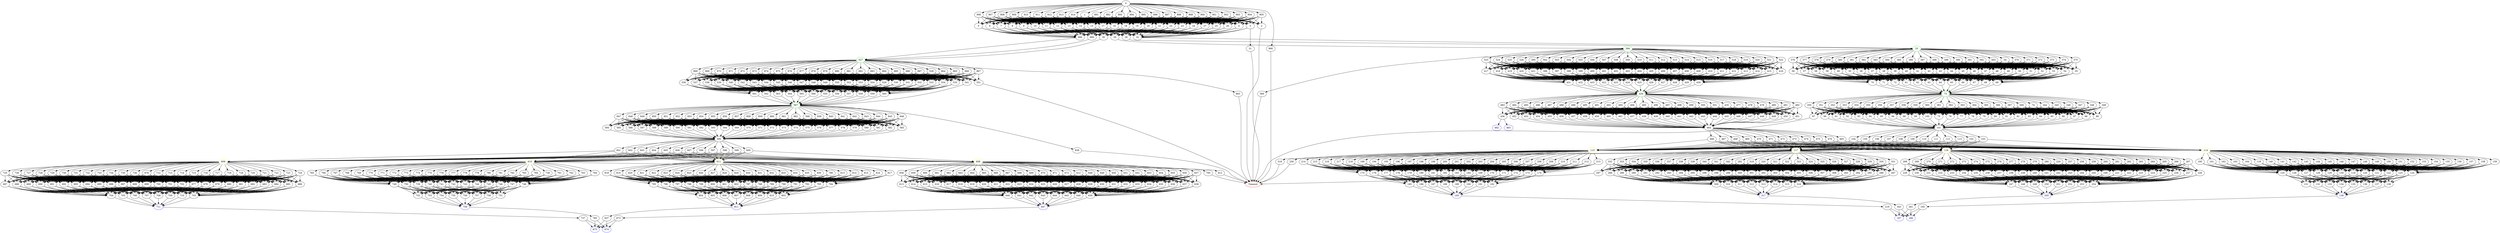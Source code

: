 digraph G {
	0 -> 1;
	0 -> 890;
	0 -> 891;
	0 -> 892;
	0 -> 893;
	0 -> 894;
	0 -> 895;
	0 -> 896;
	0 -> 897;
	0 -> 898;
	0 -> 899;
	0 -> 900;
	0 -> 901;
	0 -> 902;
	0 -> 903;
	0 -> 904;
	0 -> 905;
	0 -> 906;
	0 -> 907;
	0 -> 908;
	0 -> 909;
	0 -> 910;
	0 -> 911;
	0 -> 912;
	0 -> 913;
	0 -> 914;
	1 -> 2;
	1 -> 3;
	1 -> 4;
	1 -> 5;
	1 -> 6;
	1 -> 7;
	1 -> 8;
	1 -> 9;
	1 -> 10;
	1 -> 11;
	1 -> 12;
	1 -> 13;
	1 -> 14;
	1 -> 15;
	1 -> 16;
	1 -> 17;
	1 -> 18;
	1 -> 19;
	1 -> 20;
	1 -> 21;
	1 -> 22;
	1 -> 23;
	1 -> 24;
	1 -> 25;
	1 -> 26;
	1 -> 27;
	2 -> "Timeout";
Timeout [color=red];
	3 -> 28;
	3 -> 29;
	3 -> 30;
	3 -> 31;
	3 -> 32;
	4 -> 28;
	4 -> 29;
	4 -> 30;
	4 -> 32;
	4 -> 888;
	4 -> 889;
	5 -> 28;
	5 -> 29;
	5 -> 30;
	5 -> 32;
	5 -> 888;
	5 -> 889;
	6 -> 28;
	6 -> 29;
	6 -> 30;
	6 -> 32;
	6 -> 888;
	6 -> 889;
	7 -> 28;
	7 -> 29;
	7 -> 30;
	7 -> 32;
	7 -> 888;
	7 -> 889;
	8 -> 28;
	8 -> 29;
	8 -> 30;
	8 -> 32;
	8 -> 888;
	8 -> 889;
	9 -> 28;
	9 -> 29;
	9 -> 30;
	9 -> 32;
	9 -> 888;
	9 -> 889;
	10 -> 28;
	10 -> 29;
	10 -> 30;
	10 -> 32;
	10 -> 888;
	10 -> 889;
	11 -> 28;
	11 -> 29;
	11 -> 30;
	11 -> 32;
	11 -> 888;
	11 -> 889;
	12 -> 28;
	12 -> 29;
	12 -> 30;
	12 -> 32;
	12 -> 888;
	12 -> 889;
	13 -> 28;
	13 -> 29;
	13 -> 30;
	13 -> 32;
	13 -> 888;
	13 -> 889;
	14 -> 28;
	14 -> 29;
	14 -> 30;
	14 -> 32;
	14 -> 888;
	14 -> 889;
	15 -> 28;
	15 -> 29;
	15 -> 30;
	15 -> 32;
	15 -> 888;
	15 -> 889;
	16 -> 28;
	16 -> 29;
	16 -> 30;
	16 -> 32;
	16 -> 888;
	16 -> 889;
	17 -> 28;
	17 -> 29;
	17 -> 30;
	17 -> 32;
	17 -> 888;
	17 -> 889;
	18 -> 28;
	18 -> 29;
	18 -> 30;
	18 -> 32;
	18 -> 888;
	18 -> 889;
	19 -> 28;
	19 -> 29;
	19 -> 30;
	19 -> 32;
	19 -> 888;
	19 -> 889;
	20 -> 28;
	20 -> 29;
	20 -> 30;
	20 -> 32;
	20 -> 888;
	20 -> 889;
	21 -> 28;
	21 -> 29;
	21 -> 30;
	21 -> 32;
	21 -> 888;
	21 -> 889;
	22 -> 28;
	22 -> 29;
	22 -> 30;
	22 -> 32;
	22 -> 888;
	22 -> 889;
	23 -> 28;
	23 -> 29;
	23 -> 30;
	23 -> 32;
	23 -> 888;
	23 -> 889;
	24 -> 28;
	24 -> 29;
	24 -> 30;
	24 -> 32;
	24 -> 888;
	24 -> 889;
	25 -> 28;
	25 -> 29;
	25 -> 30;
	25 -> 32;
	25 -> 888;
	25 -> 889;
	26 -> 28;
	26 -> 29;
	26 -> 30;
	26 -> 32;
	26 -> 888;
	26 -> 889;
	27 -> 28;
	27 -> 29;
	27 -> 30;
	27 -> 32;
	27 -> 888;
	27 -> 889;
	28 -> "33";
33 [color=green];
	29 -> "394";
394 [color=green];
	30 -> "527";
527 [color=green];
	31 -> "Timeout";
Timeout [color=red];
	32 -> "33";
33 [color=green];
	33 -> 34;
	33 -> 369;
	33 -> 370;
	33 -> 371;
	33 -> 372;
	33 -> 373;
	33 -> 374;
	33 -> 375;
	33 -> 376;
	33 -> 377;
	33 -> 378;
	33 -> 379;
	33 -> 380;
	33 -> 381;
	33 -> 382;
	33 -> 383;
	33 -> 384;
	33 -> 385;
	33 -> 386;
	33 -> 387;
	33 -> 388;
	33 -> 389;
	33 -> 390;
	33 -> 391;
	33 -> 392;
	33 -> 393;
	34 -> 35;
	34 -> 36;
	34 -> 37;
	34 -> 38;
	34 -> 39;
	34 -> 40;
	34 -> 41;
	34 -> 42;
	34 -> 43;
	34 -> 44;
	34 -> 45;
	34 -> 46;
	34 -> 47;
	34 -> 48;
	34 -> 49;
	34 -> 50;
	34 -> 51;
	34 -> 52;
	34 -> 53;
	34 -> 54;
	34 -> 55;
	34 -> 56;
	34 -> 57;
	34 -> 58;
	34 -> 59;
	34 -> 60;
	35 -> 61;
	35 -> 62;
	35 -> 63;
	35 -> 64;
	35 -> 65;
	35 -> 66;
	35 -> 67;
	35 -> 68;
	35 -> 69;
	35 -> 70;
	35 -> 71;
	35 -> 72;
	36 -> 61;
	36 -> 62;
	36 -> 63;
	36 -> 64;
	36 -> 65;
	36 -> 66;
	36 -> 67;
	36 -> 68;
	36 -> 69;
	36 -> 70;
	36 -> 71;
	36 -> 72;
	37 -> 61;
	37 -> 62;
	37 -> 63;
	37 -> 64;
	37 -> 65;
	37 -> 66;
	37 -> 67;
	37 -> 68;
	37 -> 69;
	37 -> 70;
	37 -> 71;
	37 -> 72;
	38 -> 61;
	38 -> 62;
	38 -> 63;
	38 -> 64;
	38 -> 65;
	38 -> 66;
	38 -> 67;
	38 -> 68;
	38 -> 69;
	38 -> 70;
	38 -> 71;
	38 -> 72;
	39 -> 61;
	39 -> 62;
	39 -> 63;
	39 -> 64;
	39 -> 65;
	39 -> 66;
	39 -> 67;
	39 -> 68;
	39 -> 69;
	39 -> 70;
	39 -> 71;
	39 -> 72;
	40 -> 61;
	40 -> 62;
	40 -> 63;
	40 -> 64;
	40 -> 65;
	40 -> 66;
	40 -> 67;
	40 -> 68;
	40 -> 69;
	40 -> 70;
	40 -> 71;
	40 -> 72;
	41 -> 61;
	41 -> 62;
	41 -> 63;
	41 -> 64;
	41 -> 65;
	41 -> 66;
	41 -> 67;
	41 -> 68;
	41 -> 69;
	41 -> 70;
	41 -> 71;
	41 -> 72;
	42 -> 61;
	42 -> 62;
	42 -> 63;
	42 -> 64;
	42 -> 65;
	42 -> 66;
	42 -> 67;
	42 -> 68;
	42 -> 69;
	42 -> 70;
	42 -> 71;
	42 -> 72;
	43 -> 61;
	43 -> 62;
	43 -> 63;
	43 -> 64;
	43 -> 65;
	43 -> 66;
	43 -> 67;
	43 -> 68;
	43 -> 69;
	43 -> 70;
	43 -> 71;
	43 -> 72;
	44 -> 61;
	44 -> 62;
	44 -> 63;
	44 -> 64;
	44 -> 65;
	44 -> 66;
	44 -> 67;
	44 -> 68;
	44 -> 69;
	44 -> 70;
	44 -> 71;
	44 -> 72;
	45 -> 61;
	45 -> 62;
	45 -> 63;
	45 -> 64;
	45 -> 65;
	45 -> 66;
	45 -> 67;
	45 -> 68;
	45 -> 69;
	45 -> 70;
	45 -> 71;
	45 -> 72;
	46 -> 61;
	46 -> 62;
	46 -> 63;
	46 -> 64;
	46 -> 65;
	46 -> 66;
	46 -> 67;
	46 -> 68;
	46 -> 69;
	46 -> 70;
	46 -> 71;
	46 -> 72;
	47 -> 61;
	47 -> 62;
	47 -> 63;
	47 -> 64;
	47 -> 65;
	47 -> 66;
	47 -> 67;
	47 -> 68;
	47 -> 69;
	47 -> 70;
	47 -> 71;
	47 -> 72;
	48 -> 61;
	48 -> 62;
	48 -> 63;
	48 -> 64;
	48 -> 65;
	48 -> 66;
	48 -> 67;
	48 -> 68;
	48 -> 69;
	48 -> 70;
	48 -> 71;
	48 -> 72;
	49 -> 61;
	49 -> 62;
	49 -> 63;
	49 -> 64;
	49 -> 65;
	49 -> 66;
	49 -> 67;
	49 -> 68;
	49 -> 69;
	49 -> 70;
	49 -> 71;
	49 -> 72;
	50 -> 61;
	50 -> 62;
	50 -> 63;
	50 -> 64;
	50 -> 65;
	50 -> 66;
	50 -> 67;
	50 -> 68;
	50 -> 69;
	50 -> 70;
	50 -> 71;
	50 -> 72;
	51 -> 61;
	51 -> 62;
	51 -> 63;
	51 -> 64;
	51 -> 65;
	51 -> 66;
	51 -> 67;
	51 -> 68;
	51 -> 69;
	51 -> 70;
	51 -> 71;
	51 -> 72;
	52 -> 61;
	52 -> 62;
	52 -> 63;
	52 -> 64;
	52 -> 65;
	52 -> 66;
	52 -> 67;
	52 -> 68;
	52 -> 69;
	52 -> 70;
	52 -> 71;
	52 -> 72;
	53 -> 61;
	53 -> 62;
	53 -> 63;
	53 -> 64;
	53 -> 65;
	53 -> 66;
	53 -> 67;
	53 -> 68;
	53 -> 69;
	53 -> 70;
	53 -> 71;
	53 -> 72;
	54 -> 61;
	54 -> 62;
	54 -> 63;
	54 -> 64;
	54 -> 65;
	54 -> 66;
	54 -> 67;
	54 -> 68;
	54 -> 69;
	54 -> 70;
	54 -> 71;
	54 -> 72;
	55 -> 61;
	55 -> 62;
	55 -> 63;
	55 -> 64;
	55 -> 65;
	55 -> 66;
	55 -> 67;
	55 -> 68;
	55 -> 69;
	55 -> 70;
	55 -> 71;
	55 -> 72;
	56 -> 61;
	56 -> 62;
	56 -> 63;
	56 -> 64;
	56 -> 65;
	56 -> 66;
	56 -> 67;
	56 -> 68;
	56 -> 69;
	56 -> 70;
	56 -> 71;
	56 -> 72;
	57 -> 61;
	57 -> 62;
	57 -> 63;
	57 -> 64;
	57 -> 65;
	57 -> 66;
	57 -> 67;
	57 -> 68;
	57 -> 69;
	57 -> 70;
	57 -> 71;
	57 -> 72;
	58 -> 61;
	58 -> 62;
	58 -> 63;
	58 -> 64;
	58 -> 65;
	58 -> 66;
	58 -> 67;
	58 -> 68;
	58 -> 69;
	58 -> 70;
	58 -> 71;
	58 -> 72;
	59 -> 61;
	59 -> 62;
	59 -> 63;
	59 -> 64;
	59 -> 65;
	59 -> 66;
	59 -> 67;
	59 -> 68;
	59 -> 69;
	59 -> 70;
	59 -> 71;
	59 -> 72;
	60 -> 61;
	60 -> 62;
	60 -> 63;
	60 -> 64;
	60 -> 65;
	60 -> 66;
	60 -> 67;
	60 -> 68;
	60 -> 69;
	60 -> 70;
	60 -> 71;
	60 -> 72;
	61 -> "73";
73 [color=green];
	62 -> "73";
73 [color=green];
	63 -> "73";
73 [color=green];
	64 -> "73";
73 [color=green];
	65 -> "73";
73 [color=green];
	66 -> "73";
73 [color=green];
	67 -> "73";
73 [color=green];
	68 -> "73";
73 [color=green];
	69 -> "73";
73 [color=green];
	70 -> "73";
73 [color=green];
	71 -> "73";
73 [color=green];
	72 -> "73";
73 [color=green];
	73 -> 74;
	73 -> 344;
	73 -> 345;
	73 -> 346;
	73 -> 347;
	73 -> 348;
	73 -> 349;
	73 -> 350;
	73 -> 351;
	73 -> 352;
	73 -> 353;
	73 -> 354;
	73 -> 355;
	73 -> 356;
	73 -> 357;
	73 -> 358;
	73 -> 359;
	73 -> 360;
	73 -> 361;
	73 -> 362;
	73 -> 363;
	73 -> 364;
	73 -> 365;
	73 -> 366;
	73 -> 367;
	73 -> 368;
	74 -> 75;
	74 -> 76;
	74 -> 77;
	74 -> 78;
	74 -> 79;
	74 -> 80;
	74 -> 81;
	74 -> 82;
	74 -> 83;
	74 -> 84;
	74 -> 85;
	74 -> 86;
	74 -> 87;
	74 -> 88;
	74 -> 89;
	74 -> 90;
	74 -> 91;
	74 -> 92;
	74 -> 93;
	74 -> 94;
	74 -> 95;
	74 -> 96;
	74 -> 97;
	74 -> 98;
	74 -> 99;
	74 -> 100;
	75 -> 101;
	76 -> 101;
	77 -> 101;
	78 -> 101;
	79 -> 101;
	80 -> 101;
	81 -> 101;
	82 -> 101;
	83 -> 101;
	84 -> 101;
	85 -> 101;
	86 -> 101;
	87 -> 101;
	88 -> 101;
	89 -> 101;
	90 -> 101;
	91 -> 101;
	92 -> 101;
	93 -> 101;
	94 -> 101;
	95 -> 101;
	96 -> 101;
	97 -> "Timeout";
Timeout [color=red];
	98 -> 101;
	99 -> 101;
	100 -> 101;
	101 -> 102;
	101 -> 103;
	101 -> 104;
	101 -> 105;
	101 -> 106;
	101 -> 107;
	101 -> 108;
	101 -> 109;
	101 -> 110;
	101 -> 111;
	101 -> 112;
	101 -> 113;
	102 -> "114";
114 [color=yellow];
	102 -> "115";
115 [color=yellow];
	102 -> "116";
116 [color=yellow];
	102 -> "117";
117 [color=yellow];
	103 -> "114";
114 [color=yellow];
	103 -> "115";
115 [color=yellow];
	103 -> "116";
116 [color=yellow];
	103 -> "117";
117 [color=yellow];
	104 -> "114";
114 [color=yellow];
	104 -> "115";
115 [color=yellow];
	104 -> "116";
116 [color=yellow];
	104 -> "117";
117 [color=yellow];
	105 -> "114";
114 [color=yellow];
	105 -> "115";
115 [color=yellow];
	105 -> "116";
116 [color=yellow];
	105 -> "117";
117 [color=yellow];
	106 -> "114";
114 [color=yellow];
	106 -> "115";
115 [color=yellow];
	106 -> "116";
116 [color=yellow];
	106 -> "117";
117 [color=yellow];
	107 -> "114";
114 [color=yellow];
	107 -> "115";
115 [color=yellow];
	107 -> "116";
116 [color=yellow];
	107 -> "117";
117 [color=yellow];
	108 -> "114";
114 [color=yellow];
	108 -> "115";
115 [color=yellow];
	108 -> "116";
116 [color=yellow];
	108 -> "117";
117 [color=yellow];
	109 -> "114";
114 [color=yellow];
	109 -> "115";
115 [color=yellow];
	109 -> "116";
116 [color=yellow];
	109 -> "117";
117 [color=yellow];
	110 -> "114";
114 [color=yellow];
	110 -> "115";
115 [color=yellow];
	110 -> "116";
116 [color=yellow];
	110 -> "117";
117 [color=yellow];
	111 -> "114";
114 [color=yellow];
	111 -> "115";
115 [color=yellow];
	111 -> "116";
116 [color=yellow];
	111 -> "117";
117 [color=yellow];
	112 -> "114";
114 [color=yellow];
	112 -> "115";
115 [color=yellow];
	112 -> "116";
116 [color=yellow];
	112 -> "117";
117 [color=yellow];
	113 -> "114";
114 [color=yellow];
	113 -> "115";
115 [color=yellow];
	113 -> "116";
116 [color=yellow];
	113 -> "117";
117 [color=yellow];
	114 -> 118;
	114 -> 140;
	114 -> 141;
	114 -> 142;
	114 -> 143;
	114 -> 144;
	114 -> 145;
	114 -> 146;
	114 -> 147;
	114 -> 148;
	114 -> 149;
	114 -> 150;
	114 -> 151;
	114 -> 152;
	114 -> 153;
	114 -> 154;
	114 -> 155;
	114 -> 156;
	114 -> 157;
	114 -> 158;
	114 -> 159;
	114 -> 160;
	114 -> 161;
	114 -> 162;
	114 -> 163;
	114 -> 164;
	115 -> 168;
	115 -> 194;
	115 -> 195;
	115 -> 196;
	115 -> 197;
	115 -> 198;
	115 -> 199;
	115 -> 200;
	115 -> 201;
	115 -> 202;
	115 -> 203;
	115 -> 204;
	115 -> 205;
	115 -> 206;
	115 -> 207;
	115 -> 208;
	115 -> 209;
	115 -> 210;
	115 -> 211;
	115 -> 212;
	115 -> 213;
	115 -> 214;
	115 -> 215;
	115 -> 216;
	115 -> 217;
	115 -> 218;
	116 -> 220;
	116 -> 256;
	116 -> 257;
	116 -> 258;
	116 -> 259;
	116 -> 260;
	116 -> 261;
	116 -> 262;
	116 -> 263;
	116 -> 264;
	116 -> 265;
	116 -> 266;
	116 -> 267;
	116 -> 268;
	116 -> 269;
	116 -> 270;
	116 -> 271;
	116 -> 272;
	116 -> 273;
	116 -> 274;
	116 -> 275;
	116 -> 276;
	116 -> 277;
	116 -> 278;
	116 -> 279;
	116 -> 280;
	117 -> 282;
	117 -> 318;
	117 -> 319;
	117 -> 320;
	117 -> 321;
	117 -> 322;
	117 -> 323;
	117 -> 324;
	117 -> 325;
	117 -> 326;
	117 -> 327;
	117 -> 328;
	117 -> 329;
	117 -> 330;
	117 -> 331;
	117 -> 332;
	117 -> 333;
	117 -> 334;
	117 -> 335;
	117 -> 336;
	117 -> 337;
	117 -> 338;
	117 -> 339;
	117 -> 340;
	117 -> 341;
	117 -> 342;
	118 -> 119;
	118 -> 120;
	118 -> 121;
	118 -> 122;
	118 -> 123;
	118 -> 124;
	118 -> 125;
	118 -> 126;
	118 -> 127;
	118 -> 128;
	118 -> 129;
	118 -> 130;
	119 -> 131;
	119 -> 132;
	119 -> 133;
	119 -> 134;
	119 -> 135;
	119 -> 136;
	119 -> 137;
	119 -> 138;
	120 -> 131;
	120 -> 132;
	120 -> 133;
	120 -> 134;
	120 -> 135;
	120 -> 136;
	120 -> 137;
	120 -> 138;
	121 -> 131;
	121 -> 132;
	121 -> 133;
	121 -> 134;
	121 -> 135;
	121 -> 136;
	121 -> 137;
	121 -> 138;
	122 -> 131;
	122 -> 132;
	122 -> 133;
	122 -> 134;
	122 -> 135;
	122 -> 136;
	122 -> 137;
	122 -> 138;
	123 -> 131;
	123 -> 132;
	123 -> 133;
	123 -> 134;
	123 -> 135;
	123 -> 136;
	123 -> 137;
	123 -> 138;
	124 -> 131;
	124 -> 132;
	124 -> 133;
	124 -> 134;
	124 -> 135;
	124 -> 136;
	124 -> 137;
	124 -> 138;
	125 -> 131;
	125 -> 132;
	125 -> 133;
	125 -> 134;
	125 -> 135;
	125 -> 136;
	125 -> 137;
	125 -> 138;
	126 -> 131;
	126 -> 132;
	126 -> 133;
	126 -> 134;
	126 -> 135;
	126 -> 136;
	126 -> 137;
	126 -> 138;
	127 -> 131;
	127 -> 132;
	127 -> 133;
	127 -> 134;
	127 -> 135;
	127 -> 136;
	127 -> 137;
	127 -> 138;
	128 -> 131;
	128 -> 132;
	128 -> 133;
	128 -> 134;
	128 -> 135;
	128 -> 136;
	128 -> 137;
	128 -> 138;
	129 -> 131;
	129 -> 132;
	129 -> 133;
	129 -> 134;
	129 -> 135;
	129 -> 136;
	129 -> 137;
	129 -> 138;
	130 -> 131;
	130 -> 132;
	130 -> 133;
	130 -> 134;
	130 -> 135;
	130 -> 136;
	130 -> 137;
	130 -> 138;
	131 -> "139";
139 [color=blue];
	132 -> "139";
139 [color=blue];
	133 -> "139";
139 [color=blue];
	134 -> "139";
139 [color=blue];
	135 -> "139";
139 [color=blue];
	136 -> "139";
139 [color=blue];
	137 -> "139";
139 [color=blue];
	138 -> "139";
139 [color=blue];
	139 -> 165;
	140 -> 119;
	140 -> 120;
	140 -> 121;
	140 -> 122;
	140 -> 123;
	140 -> 124;
	140 -> 125;
	140 -> 126;
	140 -> 127;
	140 -> 128;
	140 -> 129;
	140 -> 130;
	141 -> 119;
	141 -> 120;
	141 -> 121;
	141 -> 122;
	141 -> 123;
	141 -> 124;
	141 -> 125;
	141 -> 126;
	141 -> 127;
	141 -> 128;
	141 -> 129;
	141 -> 130;
	142 -> 119;
	142 -> 120;
	142 -> 121;
	142 -> 122;
	142 -> 123;
	142 -> 124;
	142 -> 125;
	142 -> 126;
	142 -> 127;
	142 -> 128;
	142 -> 129;
	142 -> 130;
	143 -> 119;
	143 -> 120;
	143 -> 121;
	143 -> 122;
	143 -> 123;
	143 -> 124;
	143 -> 125;
	143 -> 126;
	143 -> 127;
	143 -> 128;
	143 -> 129;
	143 -> 130;
	144 -> 119;
	144 -> 120;
	144 -> 121;
	144 -> 122;
	144 -> 123;
	144 -> 124;
	144 -> 125;
	144 -> 126;
	144 -> 127;
	144 -> 128;
	144 -> 129;
	144 -> 130;
	145 -> 119;
	145 -> 120;
	145 -> 121;
	145 -> 122;
	145 -> 123;
	145 -> 124;
	145 -> 125;
	145 -> 126;
	145 -> 127;
	145 -> 128;
	145 -> 129;
	145 -> 130;
	146 -> 119;
	146 -> 120;
	146 -> 121;
	146 -> 122;
	146 -> 123;
	146 -> 124;
	146 -> 125;
	146 -> 126;
	146 -> 127;
	146 -> 128;
	146 -> 129;
	146 -> 130;
	147 -> 119;
	147 -> 120;
	147 -> 121;
	147 -> 122;
	147 -> 123;
	147 -> 124;
	147 -> 125;
	147 -> 126;
	147 -> 127;
	147 -> 128;
	147 -> 129;
	147 -> 130;
	148 -> 119;
	148 -> 120;
	148 -> 121;
	148 -> 122;
	148 -> 123;
	148 -> 124;
	148 -> 125;
	148 -> 126;
	148 -> 127;
	148 -> 128;
	148 -> 129;
	148 -> 130;
	149 -> 119;
	149 -> 120;
	149 -> 121;
	149 -> 122;
	149 -> 123;
	149 -> 124;
	149 -> 125;
	149 -> 126;
	149 -> 127;
	149 -> 128;
	149 -> 129;
	149 -> 130;
	150 -> 119;
	150 -> 120;
	150 -> 121;
	150 -> 122;
	150 -> 123;
	150 -> 124;
	150 -> 125;
	150 -> 126;
	150 -> 127;
	150 -> 128;
	150 -> 129;
	150 -> 130;
	151 -> 119;
	151 -> 120;
	151 -> 121;
	151 -> 122;
	151 -> 123;
	151 -> 124;
	151 -> 125;
	151 -> 126;
	151 -> 127;
	151 -> 128;
	151 -> 129;
	151 -> 130;
	152 -> 119;
	152 -> 120;
	152 -> 121;
	152 -> 122;
	152 -> 123;
	152 -> 124;
	152 -> 125;
	152 -> 126;
	152 -> 127;
	152 -> 128;
	152 -> 129;
	152 -> 130;
	153 -> 119;
	153 -> 120;
	153 -> 121;
	153 -> 122;
	153 -> 123;
	153 -> 124;
	153 -> 125;
	153 -> 126;
	153 -> 127;
	153 -> 128;
	153 -> 129;
	153 -> 130;
	154 -> 119;
	154 -> 120;
	154 -> 121;
	154 -> 122;
	154 -> 123;
	154 -> 124;
	154 -> 125;
	154 -> 126;
	154 -> 127;
	154 -> 128;
	154 -> 129;
	154 -> 130;
	155 -> 119;
	155 -> 120;
	155 -> 121;
	155 -> 122;
	155 -> 123;
	155 -> 124;
	155 -> 125;
	155 -> 126;
	155 -> 127;
	155 -> 128;
	155 -> 129;
	155 -> 130;
	156 -> 119;
	156 -> 120;
	156 -> 121;
	156 -> 122;
	156 -> 123;
	156 -> 124;
	156 -> 125;
	156 -> 126;
	156 -> 127;
	156 -> 128;
	156 -> 129;
	156 -> 130;
	157 -> 119;
	157 -> 120;
	157 -> 121;
	157 -> 122;
	157 -> 123;
	157 -> 124;
	157 -> 125;
	157 -> 126;
	157 -> 127;
	157 -> 128;
	157 -> 129;
	157 -> 130;
	158 -> 119;
	158 -> 120;
	158 -> 121;
	158 -> 122;
	158 -> 123;
	158 -> 124;
	158 -> 125;
	158 -> 126;
	158 -> 127;
	158 -> 128;
	158 -> 129;
	158 -> 130;
	159 -> 119;
	159 -> 120;
	159 -> 121;
	159 -> 122;
	159 -> 123;
	159 -> 124;
	159 -> 125;
	159 -> 126;
	159 -> 127;
	159 -> 128;
	159 -> 129;
	159 -> 130;
	160 -> 119;
	160 -> 120;
	160 -> 121;
	160 -> 122;
	160 -> 123;
	160 -> 124;
	160 -> 125;
	160 -> 126;
	160 -> 127;
	160 -> 128;
	160 -> 129;
	160 -> 130;
	161 -> 119;
	161 -> 120;
	161 -> 121;
	161 -> 122;
	161 -> 123;
	161 -> 124;
	161 -> 125;
	161 -> 126;
	161 -> 127;
	161 -> 128;
	161 -> 129;
	161 -> 130;
	162 -> 119;
	162 -> 120;
	162 -> 121;
	162 -> 122;
	162 -> 123;
	162 -> 124;
	162 -> 125;
	162 -> 126;
	162 -> 127;
	162 -> 128;
	162 -> 129;
	162 -> 130;
	163 -> 119;
	163 -> 120;
	163 -> 121;
	163 -> 122;
	163 -> 123;
	163 -> 124;
	163 -> 125;
	163 -> 126;
	163 -> 127;
	163 -> 128;
	163 -> 129;
	163 -> 130;
	164 -> 119;
	164 -> 120;
	164 -> 121;
	164 -> 122;
	164 -> 123;
	164 -> 124;
	164 -> 125;
	164 -> 126;
	164 -> 127;
	164 -> 128;
	164 -> 129;
	164 -> 130;
	165 -> "166";
166 [color=blue];
	165 -> "167";
167 [color=blue];
	168 -> 169;
	168 -> 170;
	168 -> 171;
	168 -> 172;
	168 -> 173;
	168 -> 174;
	168 -> 175;
	168 -> 176;
	168 -> 177;
	168 -> 178;
	168 -> 179;
	168 -> 180;
	168 -> 181;
	168 -> 182;
	168 -> 183;
	168 -> 184;
	169 -> 185;
	169 -> 186;
	169 -> 187;
	169 -> 188;
	169 -> 189;
	169 -> 190;
	169 -> 191;
	169 -> 192;
	170 -> 185;
	170 -> 186;
	170 -> 187;
	170 -> 188;
	170 -> 189;
	170 -> 190;
	170 -> 191;
	170 -> 192;
	171 -> 185;
	171 -> 186;
	171 -> 187;
	171 -> 188;
	171 -> 189;
	171 -> 190;
	171 -> 191;
	171 -> 192;
	172 -> 185;
	172 -> 186;
	172 -> 187;
	172 -> 188;
	172 -> 189;
	172 -> 190;
	172 -> 191;
	172 -> 192;
	173 -> 185;
	173 -> 186;
	173 -> 187;
	173 -> 188;
	173 -> 189;
	173 -> 190;
	173 -> 191;
	173 -> 192;
	174 -> 185;
	174 -> 186;
	174 -> 187;
	174 -> 188;
	174 -> 189;
	174 -> 190;
	174 -> 191;
	174 -> 192;
	175 -> 185;
	175 -> 186;
	175 -> 187;
	175 -> 188;
	175 -> 189;
	175 -> 190;
	175 -> 191;
	175 -> 192;
	176 -> 185;
	176 -> 186;
	176 -> 187;
	176 -> 188;
	176 -> 189;
	176 -> 190;
	176 -> 191;
	176 -> 192;
	177 -> 185;
	177 -> 186;
	177 -> 187;
	177 -> 188;
	177 -> 189;
	177 -> 190;
	177 -> 191;
	177 -> 192;
	178 -> 185;
	178 -> 186;
	178 -> 187;
	178 -> 188;
	178 -> 189;
	178 -> 190;
	178 -> 191;
	178 -> 192;
	179 -> 185;
	179 -> 186;
	179 -> 187;
	179 -> 188;
	179 -> 189;
	179 -> 190;
	179 -> 191;
	179 -> 192;
	180 -> 185;
	180 -> 186;
	180 -> 187;
	180 -> 188;
	180 -> 189;
	180 -> 190;
	180 -> 191;
	180 -> 192;
	181 -> 185;
	181 -> 186;
	181 -> 187;
	181 -> 188;
	181 -> 189;
	181 -> 190;
	181 -> 191;
	181 -> 192;
	182 -> 185;
	182 -> 186;
	182 -> 187;
	182 -> 188;
	182 -> 189;
	182 -> 190;
	182 -> 191;
	182 -> 192;
	183 -> 185;
	183 -> 186;
	183 -> 187;
	183 -> 188;
	183 -> 189;
	183 -> 190;
	183 -> 191;
	183 -> 192;
	184 -> 185;
	184 -> 186;
	184 -> 187;
	184 -> 188;
	184 -> 189;
	184 -> 190;
	184 -> 191;
	184 -> 192;
	185 -> "193";
193 [color=blue];
	186 -> "193";
193 [color=blue];
	187 -> "193";
193 [color=blue];
	188 -> "193";
193 [color=blue];
	189 -> "193";
193 [color=blue];
	190 -> "193";
193 [color=blue];
	191 -> "193";
193 [color=blue];
	192 -> "193";
193 [color=blue];
	193 -> 219;
	194 -> 169;
	194 -> 170;
	194 -> 171;
	194 -> 172;
	194 -> 173;
	194 -> 174;
	194 -> 175;
	194 -> 176;
	194 -> 177;
	194 -> 178;
	194 -> 179;
	194 -> 180;
	194 -> 181;
	194 -> 182;
	194 -> 183;
	194 -> 184;
	195 -> 169;
	195 -> 170;
	195 -> 171;
	195 -> 172;
	195 -> 173;
	195 -> 174;
	195 -> 175;
	195 -> 176;
	195 -> 177;
	195 -> 178;
	195 -> 179;
	195 -> 180;
	195 -> 181;
	195 -> 182;
	195 -> 183;
	195 -> 184;
	196 -> 169;
	196 -> 170;
	196 -> 171;
	196 -> 172;
	196 -> 173;
	196 -> 174;
	196 -> 175;
	196 -> 176;
	196 -> 177;
	196 -> 178;
	196 -> 179;
	196 -> 180;
	196 -> 181;
	196 -> 182;
	196 -> 183;
	196 -> 184;
	197 -> 169;
	197 -> 170;
	197 -> 171;
	197 -> 172;
	197 -> 173;
	197 -> 174;
	197 -> 175;
	197 -> 176;
	197 -> 177;
	197 -> 178;
	197 -> 179;
	197 -> 180;
	197 -> 181;
	197 -> 182;
	197 -> 183;
	197 -> 184;
	198 -> 169;
	198 -> 170;
	198 -> 171;
	198 -> 172;
	198 -> 173;
	198 -> 174;
	198 -> 175;
	198 -> 176;
	198 -> 177;
	198 -> 178;
	198 -> 179;
	198 -> 180;
	198 -> 181;
	198 -> 182;
	198 -> 183;
	198 -> 184;
	199 -> 169;
	199 -> 170;
	199 -> 171;
	199 -> 172;
	199 -> 173;
	199 -> 174;
	199 -> 175;
	199 -> 176;
	199 -> 177;
	199 -> 178;
	199 -> 179;
	199 -> 180;
	199 -> 181;
	199 -> 182;
	199 -> 183;
	199 -> 184;
	200 -> 169;
	200 -> 170;
	200 -> 171;
	200 -> 172;
	200 -> 173;
	200 -> 174;
	200 -> 175;
	200 -> 176;
	200 -> 177;
	200 -> 178;
	200 -> 179;
	200 -> 180;
	200 -> 181;
	200 -> 182;
	200 -> 183;
	200 -> 184;
	201 -> 169;
	201 -> 170;
	201 -> 171;
	201 -> 172;
	201 -> 173;
	201 -> 174;
	201 -> 175;
	201 -> 176;
	201 -> 177;
	201 -> 178;
	201 -> 179;
	201 -> 180;
	201 -> 181;
	201 -> 182;
	201 -> 183;
	201 -> 184;
	202 -> 169;
	202 -> 170;
	202 -> 171;
	202 -> 172;
	202 -> 173;
	202 -> 174;
	202 -> 175;
	202 -> 176;
	202 -> 177;
	202 -> 178;
	202 -> 179;
	202 -> 180;
	202 -> 181;
	202 -> 182;
	202 -> 183;
	202 -> 184;
	203 -> 169;
	203 -> 170;
	203 -> 171;
	203 -> 172;
	203 -> 173;
	203 -> 174;
	203 -> 175;
	203 -> 176;
	203 -> 177;
	203 -> 178;
	203 -> 179;
	203 -> 180;
	203 -> 181;
	203 -> 182;
	203 -> 183;
	203 -> 184;
	204 -> 169;
	204 -> 170;
	204 -> 171;
	204 -> 172;
	204 -> 173;
	204 -> 174;
	204 -> 175;
	204 -> 176;
	204 -> 177;
	204 -> 178;
	204 -> 179;
	204 -> 180;
	204 -> 181;
	204 -> 182;
	204 -> 183;
	204 -> 184;
	205 -> 169;
	205 -> 170;
	205 -> 171;
	205 -> 172;
	205 -> 173;
	205 -> 174;
	205 -> 175;
	205 -> 176;
	205 -> 177;
	205 -> 178;
	205 -> 179;
	205 -> 180;
	205 -> 181;
	205 -> 182;
	205 -> 183;
	205 -> 184;
	206 -> 169;
	206 -> 170;
	206 -> 171;
	206 -> 172;
	206 -> 173;
	206 -> 174;
	206 -> 175;
	206 -> 176;
	206 -> 177;
	206 -> 178;
	206 -> 179;
	206 -> 180;
	206 -> 181;
	206 -> 182;
	206 -> 183;
	206 -> 184;
	207 -> 169;
	207 -> 170;
	207 -> 171;
	207 -> 172;
	207 -> 173;
	207 -> 174;
	207 -> 175;
	207 -> 176;
	207 -> 177;
	207 -> 178;
	207 -> 179;
	207 -> 180;
	207 -> 181;
	207 -> 182;
	207 -> 183;
	207 -> 184;
	208 -> 169;
	208 -> 170;
	208 -> 171;
	208 -> 172;
	208 -> 173;
	208 -> 174;
	208 -> 175;
	208 -> 176;
	208 -> 177;
	208 -> 178;
	208 -> 179;
	208 -> 180;
	208 -> 181;
	208 -> 182;
	208 -> 183;
	208 -> 184;
	209 -> 169;
	209 -> 170;
	209 -> 171;
	209 -> 172;
	209 -> 173;
	209 -> 174;
	209 -> 175;
	209 -> 176;
	209 -> 177;
	209 -> 178;
	209 -> 179;
	209 -> 180;
	209 -> 181;
	209 -> 182;
	209 -> 183;
	209 -> 184;
	210 -> 169;
	210 -> 170;
	210 -> 171;
	210 -> 172;
	210 -> 173;
	210 -> 174;
	210 -> 175;
	210 -> 176;
	210 -> 177;
	210 -> 178;
	210 -> 179;
	210 -> 180;
	210 -> 181;
	210 -> 182;
	210 -> 183;
	210 -> 184;
	211 -> 169;
	211 -> 170;
	211 -> 171;
	211 -> 172;
	211 -> 173;
	211 -> 174;
	211 -> 175;
	211 -> 176;
	211 -> 177;
	211 -> 178;
	211 -> 179;
	211 -> 180;
	211 -> 181;
	211 -> 182;
	211 -> 183;
	211 -> 184;
	212 -> 169;
	212 -> 170;
	212 -> 171;
	212 -> 172;
	212 -> 173;
	212 -> 174;
	212 -> 175;
	212 -> 176;
	212 -> 177;
	212 -> 178;
	212 -> 179;
	212 -> 180;
	212 -> 181;
	212 -> 182;
	212 -> 183;
	212 -> 184;
	213 -> 169;
	213 -> 170;
	213 -> 171;
	213 -> 172;
	213 -> 173;
	213 -> 174;
	213 -> 175;
	213 -> 176;
	213 -> 177;
	213 -> 178;
	213 -> 179;
	213 -> 180;
	213 -> 181;
	213 -> 182;
	213 -> 183;
	213 -> 184;
	214 -> 169;
	214 -> 170;
	214 -> 171;
	214 -> 172;
	214 -> 173;
	214 -> 174;
	214 -> 175;
	214 -> 176;
	214 -> 177;
	214 -> 178;
	214 -> 179;
	214 -> 180;
	214 -> 181;
	214 -> 182;
	214 -> 183;
	214 -> 184;
	215 -> 169;
	215 -> 170;
	215 -> 171;
	215 -> 172;
	215 -> 173;
	215 -> 174;
	215 -> 175;
	215 -> 176;
	215 -> 177;
	215 -> 178;
	215 -> 179;
	215 -> 180;
	215 -> 181;
	215 -> 182;
	215 -> 183;
	215 -> 184;
	216 -> 169;
	216 -> 170;
	216 -> 171;
	216 -> 172;
	216 -> 173;
	216 -> 174;
	216 -> 175;
	216 -> 176;
	216 -> 177;
	216 -> 178;
	216 -> 179;
	216 -> 180;
	216 -> 181;
	216 -> 182;
	216 -> 183;
	216 -> 184;
	217 -> 169;
	217 -> 170;
	217 -> 171;
	217 -> 172;
	217 -> 173;
	217 -> 174;
	217 -> 175;
	217 -> 176;
	217 -> 177;
	217 -> 178;
	217 -> 179;
	217 -> 180;
	217 -> 181;
	217 -> 182;
	217 -> 183;
	217 -> 184;
	218 -> 169;
	218 -> 170;
	218 -> 171;
	218 -> 172;
	218 -> 173;
	218 -> 174;
	218 -> 175;
	218 -> 176;
	218 -> 177;
	218 -> 178;
	218 -> 179;
	218 -> 180;
	218 -> 181;
	218 -> 182;
	218 -> 183;
	218 -> 184;
	219 -> "166";
166 [color=blue];
	219 -> "167";
167 [color=blue];
	220 -> 221;
	220 -> 222;
	220 -> 223;
	220 -> 224;
	220 -> 225;
	220 -> 226;
	220 -> 227;
	220 -> 228;
	220 -> 229;
	220 -> 230;
	220 -> 231;
	220 -> 232;
	220 -> 233;
	220 -> 234;
	220 -> 235;
	220 -> 236;
	220 -> 237;
	220 -> 238;
	220 -> 239;
	220 -> 240;
	220 -> 241;
	220 -> 242;
	220 -> 243;
	220 -> 244;
	220 -> 245;
	220 -> 246;
	221 -> 247;
	221 -> 248;
	221 -> 249;
	221 -> 250;
	221 -> 251;
	221 -> 252;
	221 -> 253;
	221 -> 254;
	222 -> 247;
	222 -> 248;
	222 -> 249;
	222 -> 250;
	222 -> 251;
	222 -> 252;
	222 -> 253;
	222 -> 254;
	223 -> 247;
	223 -> 248;
	223 -> 249;
	223 -> 250;
	223 -> 251;
	223 -> 252;
	223 -> 253;
	223 -> 254;
	224 -> 247;
	224 -> 248;
	224 -> 249;
	224 -> 250;
	224 -> 251;
	224 -> 252;
	224 -> 253;
	224 -> 254;
	225 -> 247;
	225 -> 248;
	225 -> 249;
	225 -> 250;
	225 -> 251;
	225 -> 252;
	225 -> 253;
	225 -> 254;
	226 -> 247;
	226 -> 248;
	226 -> 249;
	226 -> 250;
	226 -> 251;
	226 -> 252;
	226 -> 253;
	226 -> 254;
	227 -> 247;
	227 -> 248;
	227 -> 249;
	227 -> 250;
	227 -> 251;
	227 -> 252;
	227 -> 253;
	227 -> 254;
	228 -> 247;
	228 -> 248;
	228 -> 249;
	228 -> 250;
	228 -> 251;
	228 -> 252;
	228 -> 253;
	228 -> 254;
	229 -> 247;
	229 -> 248;
	229 -> 249;
	229 -> 250;
	229 -> 251;
	229 -> 252;
	229 -> 253;
	229 -> 254;
	230 -> 247;
	230 -> 248;
	230 -> 249;
	230 -> 250;
	230 -> 251;
	230 -> 252;
	230 -> 253;
	230 -> 254;
	231 -> 247;
	231 -> 248;
	231 -> 249;
	231 -> 250;
	231 -> 251;
	231 -> 252;
	231 -> 253;
	231 -> 254;
	232 -> 247;
	232 -> 248;
	232 -> 249;
	232 -> 250;
	232 -> 251;
	232 -> 252;
	232 -> 253;
	232 -> 254;
	233 -> 247;
	233 -> 248;
	233 -> 249;
	233 -> 250;
	233 -> 251;
	233 -> 252;
	233 -> 253;
	233 -> 254;
	234 -> 247;
	234 -> 248;
	234 -> 249;
	234 -> 250;
	234 -> 251;
	234 -> 252;
	234 -> 253;
	234 -> 254;
	235 -> 247;
	235 -> 248;
	235 -> 249;
	235 -> 250;
	235 -> 251;
	235 -> 252;
	235 -> 253;
	235 -> 254;
	236 -> 247;
	236 -> 248;
	236 -> 249;
	236 -> 250;
	236 -> 251;
	236 -> 252;
	236 -> 253;
	236 -> 254;
	237 -> 247;
	237 -> 248;
	237 -> 249;
	237 -> 250;
	237 -> 251;
	237 -> 252;
	237 -> 253;
	237 -> 254;
	238 -> 247;
	238 -> 248;
	238 -> 249;
	238 -> 250;
	238 -> 251;
	238 -> 252;
	238 -> 253;
	238 -> 254;
	239 -> 247;
	239 -> 248;
	239 -> 249;
	239 -> 250;
	239 -> 251;
	239 -> 252;
	239 -> 253;
	239 -> 254;
	240 -> 247;
	240 -> 248;
	240 -> 249;
	240 -> 250;
	240 -> 251;
	240 -> 252;
	240 -> 253;
	240 -> 254;
	241 -> 247;
	241 -> 248;
	241 -> 249;
	241 -> 250;
	241 -> 251;
	241 -> 252;
	241 -> 253;
	241 -> 254;
	242 -> 247;
	242 -> 248;
	242 -> 249;
	242 -> 250;
	242 -> 251;
	242 -> 252;
	242 -> 253;
	242 -> 254;
	243 -> 247;
	243 -> 248;
	243 -> 249;
	243 -> 250;
	243 -> 251;
	243 -> 252;
	243 -> 253;
	243 -> 254;
	244 -> 247;
	244 -> 248;
	244 -> 249;
	244 -> 250;
	244 -> 251;
	244 -> 252;
	244 -> 253;
	244 -> 254;
	245 -> 247;
	245 -> 248;
	245 -> 249;
	245 -> 250;
	245 -> 251;
	245 -> 252;
	245 -> 253;
	245 -> 254;
	246 -> 247;
	246 -> 248;
	246 -> 249;
	246 -> 250;
	246 -> 251;
	246 -> 252;
	246 -> 253;
	246 -> 254;
	247 -> "255";
255 [color=blue];
	248 -> "255";
255 [color=blue];
	249 -> "255";
255 [color=blue];
	250 -> "255";
255 [color=blue];
	251 -> "255";
255 [color=blue];
	252 -> "255";
255 [color=blue];
	253 -> "255";
255 [color=blue];
	254 -> "255";
255 [color=blue];
	255 -> 281;
	256 -> "Timeout";
Timeout [color=red];
	257 -> 221;
	257 -> 222;
	257 -> 223;
	257 -> 224;
	257 -> 225;
	257 -> 226;
	257 -> 227;
	257 -> 228;
	257 -> 229;
	257 -> 230;
	257 -> 231;
	257 -> 232;
	257 -> 233;
	257 -> 234;
	257 -> 235;
	257 -> 236;
	257 -> 237;
	257 -> 238;
	257 -> 239;
	257 -> 240;
	257 -> 241;
	257 -> 242;
	257 -> 243;
	257 -> 244;
	257 -> 245;
	257 -> 246;
	258 -> 221;
	258 -> 222;
	258 -> 223;
	258 -> 224;
	258 -> 225;
	258 -> 226;
	258 -> 227;
	258 -> 228;
	258 -> 229;
	258 -> 230;
	258 -> 231;
	258 -> 232;
	258 -> 233;
	258 -> 234;
	258 -> 235;
	258 -> 236;
	258 -> 237;
	258 -> 238;
	258 -> 239;
	258 -> 240;
	258 -> 241;
	258 -> 242;
	258 -> 243;
	258 -> 244;
	258 -> 245;
	258 -> 246;
	259 -> 221;
	259 -> 222;
	259 -> 223;
	259 -> 224;
	259 -> 225;
	259 -> 226;
	259 -> 227;
	259 -> 228;
	259 -> 229;
	259 -> 230;
	259 -> 231;
	259 -> 232;
	259 -> 233;
	259 -> 234;
	259 -> 235;
	259 -> 236;
	259 -> 237;
	259 -> 238;
	259 -> 239;
	259 -> 240;
	259 -> 241;
	259 -> 242;
	259 -> 243;
	259 -> 244;
	259 -> 245;
	259 -> 246;
	260 -> 221;
	260 -> 222;
	260 -> 223;
	260 -> 224;
	260 -> 225;
	260 -> 226;
	260 -> 227;
	260 -> 228;
	260 -> 229;
	260 -> 230;
	260 -> 231;
	260 -> 232;
	260 -> 233;
	260 -> 234;
	260 -> 235;
	260 -> 236;
	260 -> 237;
	260 -> 238;
	260 -> 239;
	260 -> 240;
	260 -> 241;
	260 -> 242;
	260 -> 243;
	260 -> 244;
	260 -> 245;
	260 -> 246;
	261 -> 221;
	261 -> 222;
	261 -> 223;
	261 -> 224;
	261 -> 225;
	261 -> 226;
	261 -> 227;
	261 -> 228;
	261 -> 229;
	261 -> 230;
	261 -> 231;
	261 -> 232;
	261 -> 233;
	261 -> 234;
	261 -> 235;
	261 -> 236;
	261 -> 237;
	261 -> 238;
	261 -> 239;
	261 -> 240;
	261 -> 241;
	261 -> 242;
	261 -> 243;
	261 -> 244;
	261 -> 245;
	261 -> 246;
	262 -> 221;
	262 -> 222;
	262 -> 223;
	262 -> 224;
	262 -> 225;
	262 -> 226;
	262 -> 227;
	262 -> 228;
	262 -> 229;
	262 -> 230;
	262 -> 231;
	262 -> 232;
	262 -> 233;
	262 -> 234;
	262 -> 235;
	262 -> 236;
	262 -> 237;
	262 -> 238;
	262 -> 239;
	262 -> 240;
	262 -> 241;
	262 -> 242;
	262 -> 243;
	262 -> 244;
	262 -> 245;
	262 -> 246;
	263 -> 221;
	263 -> 222;
	263 -> 223;
	263 -> 224;
	263 -> 225;
	263 -> 226;
	263 -> 227;
	263 -> 228;
	263 -> 229;
	263 -> 230;
	263 -> 231;
	263 -> 232;
	263 -> 233;
	263 -> 234;
	263 -> 235;
	263 -> 236;
	263 -> 237;
	263 -> 238;
	263 -> 239;
	263 -> 240;
	263 -> 241;
	263 -> 242;
	263 -> 243;
	263 -> 244;
	263 -> 245;
	263 -> 246;
	264 -> 221;
	264 -> 222;
	264 -> 223;
	264 -> 224;
	264 -> 225;
	264 -> 226;
	264 -> 227;
	264 -> 228;
	264 -> 229;
	264 -> 230;
	264 -> 231;
	264 -> 232;
	264 -> 233;
	264 -> 234;
	264 -> 235;
	264 -> 236;
	264 -> 237;
	264 -> 238;
	264 -> 239;
	264 -> 240;
	264 -> 241;
	264 -> 242;
	264 -> 243;
	264 -> 244;
	264 -> 245;
	264 -> 246;
	265 -> 221;
	265 -> 222;
	265 -> 223;
	265 -> 224;
	265 -> 225;
	265 -> 226;
	265 -> 227;
	265 -> 228;
	265 -> 229;
	265 -> 230;
	265 -> 231;
	265 -> 232;
	265 -> 233;
	265 -> 234;
	265 -> 235;
	265 -> 236;
	265 -> 237;
	265 -> 238;
	265 -> 239;
	265 -> 240;
	265 -> 241;
	265 -> 242;
	265 -> 243;
	265 -> 244;
	265 -> 245;
	265 -> 246;
	266 -> 221;
	266 -> 222;
	266 -> 223;
	266 -> 224;
	266 -> 225;
	266 -> 226;
	266 -> 227;
	266 -> 228;
	266 -> 229;
	266 -> 230;
	266 -> 231;
	266 -> 232;
	266 -> 233;
	266 -> 234;
	266 -> 235;
	266 -> 236;
	266 -> 237;
	266 -> 238;
	266 -> 239;
	266 -> 240;
	266 -> 241;
	266 -> 242;
	266 -> 243;
	266 -> 244;
	266 -> 245;
	266 -> 246;
	267 -> 221;
	267 -> 222;
	267 -> 223;
	267 -> 224;
	267 -> 225;
	267 -> 226;
	267 -> 227;
	267 -> 228;
	267 -> 229;
	267 -> 230;
	267 -> 231;
	267 -> 232;
	267 -> 233;
	267 -> 234;
	267 -> 235;
	267 -> 236;
	267 -> 237;
	267 -> 238;
	267 -> 239;
	267 -> 240;
	267 -> 241;
	267 -> 242;
	267 -> 243;
	267 -> 244;
	267 -> 245;
	267 -> 246;
	268 -> 221;
	268 -> 222;
	268 -> 223;
	268 -> 224;
	268 -> 225;
	268 -> 226;
	268 -> 227;
	268 -> 228;
	268 -> 229;
	268 -> 230;
	268 -> 231;
	268 -> 232;
	268 -> 233;
	268 -> 234;
	268 -> 235;
	268 -> 236;
	268 -> 237;
	268 -> 238;
	268 -> 239;
	268 -> 240;
	268 -> 241;
	268 -> 242;
	268 -> 243;
	268 -> 244;
	268 -> 245;
	268 -> 246;
	269 -> 221;
	269 -> 222;
	269 -> 223;
	269 -> 224;
	269 -> 225;
	269 -> 226;
	269 -> 227;
	269 -> 228;
	269 -> 229;
	269 -> 230;
	269 -> 231;
	269 -> 232;
	269 -> 233;
	269 -> 234;
	269 -> 235;
	269 -> 236;
	269 -> 237;
	269 -> 238;
	269 -> 239;
	269 -> 240;
	269 -> 241;
	269 -> 242;
	269 -> 243;
	269 -> 244;
	269 -> 245;
	269 -> 246;
	270 -> 221;
	270 -> 222;
	270 -> 223;
	270 -> 224;
	270 -> 225;
	270 -> 226;
	270 -> 227;
	270 -> 228;
	270 -> 229;
	270 -> 230;
	270 -> 231;
	270 -> 232;
	270 -> 233;
	270 -> 234;
	270 -> 235;
	270 -> 236;
	270 -> 237;
	270 -> 238;
	270 -> 239;
	270 -> 240;
	270 -> 241;
	270 -> 242;
	270 -> 243;
	270 -> 244;
	270 -> 245;
	270 -> 246;
	271 -> 221;
	271 -> 222;
	271 -> 223;
	271 -> 224;
	271 -> 225;
	271 -> 226;
	271 -> 227;
	271 -> 228;
	271 -> 229;
	271 -> 230;
	271 -> 231;
	271 -> 232;
	271 -> 233;
	271 -> 234;
	271 -> 235;
	271 -> 236;
	271 -> 237;
	271 -> 238;
	271 -> 239;
	271 -> 240;
	271 -> 241;
	271 -> 242;
	271 -> 243;
	271 -> 244;
	271 -> 245;
	271 -> 246;
	272 -> 221;
	272 -> 222;
	272 -> 223;
	272 -> 224;
	272 -> 225;
	272 -> 226;
	272 -> 227;
	272 -> 228;
	272 -> 229;
	272 -> 230;
	272 -> 231;
	272 -> 232;
	272 -> 233;
	272 -> 234;
	272 -> 235;
	272 -> 236;
	272 -> 237;
	272 -> 238;
	272 -> 239;
	272 -> 240;
	272 -> 241;
	272 -> 242;
	272 -> 243;
	272 -> 244;
	272 -> 245;
	272 -> 246;
	273 -> 221;
	273 -> 222;
	273 -> 223;
	273 -> 224;
	273 -> 225;
	273 -> 226;
	273 -> 227;
	273 -> 228;
	273 -> 229;
	273 -> 230;
	273 -> 231;
	273 -> 232;
	273 -> 233;
	273 -> 234;
	273 -> 235;
	273 -> 236;
	273 -> 237;
	273 -> 238;
	273 -> 239;
	273 -> 240;
	273 -> 241;
	273 -> 242;
	273 -> 243;
	273 -> 244;
	273 -> 245;
	273 -> 246;
	274 -> 221;
	274 -> 222;
	274 -> 223;
	274 -> 224;
	274 -> 225;
	274 -> 226;
	274 -> 227;
	274 -> 228;
	274 -> 229;
	274 -> 230;
	274 -> 231;
	274 -> 232;
	274 -> 233;
	274 -> 234;
	274 -> 235;
	274 -> 236;
	274 -> 237;
	274 -> 238;
	274 -> 239;
	274 -> 240;
	274 -> 241;
	274 -> 242;
	274 -> 243;
	274 -> 244;
	274 -> 245;
	274 -> 246;
	275 -> 221;
	275 -> 222;
	275 -> 223;
	275 -> 224;
	275 -> 225;
	275 -> 226;
	275 -> 227;
	275 -> 228;
	275 -> 229;
	275 -> 230;
	275 -> 231;
	275 -> 232;
	275 -> 233;
	275 -> 234;
	275 -> 235;
	275 -> 236;
	275 -> 237;
	275 -> 238;
	275 -> 239;
	275 -> 240;
	275 -> 241;
	275 -> 242;
	275 -> 243;
	275 -> 244;
	275 -> 245;
	275 -> 246;
	276 -> 221;
	276 -> 222;
	276 -> 223;
	276 -> 224;
	276 -> 225;
	276 -> 226;
	276 -> 227;
	276 -> 228;
	276 -> 229;
	276 -> 230;
	276 -> 231;
	276 -> 232;
	276 -> 233;
	276 -> 234;
	276 -> 235;
	276 -> 236;
	276 -> 237;
	276 -> 238;
	276 -> 239;
	276 -> 240;
	276 -> 241;
	276 -> 242;
	276 -> 243;
	276 -> 244;
	276 -> 245;
	276 -> 246;
	277 -> 221;
	277 -> 222;
	277 -> 223;
	277 -> 224;
	277 -> 225;
	277 -> 226;
	277 -> 227;
	277 -> 228;
	277 -> 229;
	277 -> 230;
	277 -> 231;
	277 -> 232;
	277 -> 233;
	277 -> 234;
	277 -> 235;
	277 -> 236;
	277 -> 237;
	277 -> 238;
	277 -> 239;
	277 -> 240;
	277 -> 241;
	277 -> 242;
	277 -> 243;
	277 -> 244;
	277 -> 245;
	277 -> 246;
	278 -> 221;
	278 -> 222;
	278 -> 223;
	278 -> 224;
	278 -> 225;
	278 -> 226;
	278 -> 227;
	278 -> 228;
	278 -> 229;
	278 -> 230;
	278 -> 231;
	278 -> 232;
	278 -> 233;
	278 -> 234;
	278 -> 235;
	278 -> 236;
	278 -> 237;
	278 -> 238;
	278 -> 239;
	278 -> 240;
	278 -> 241;
	278 -> 242;
	278 -> 243;
	278 -> 244;
	278 -> 245;
	278 -> 246;
	279 -> 221;
	279 -> 222;
	279 -> 223;
	279 -> 224;
	279 -> 225;
	279 -> 226;
	279 -> 227;
	279 -> 228;
	279 -> 229;
	279 -> 230;
	279 -> 231;
	279 -> 232;
	279 -> 233;
	279 -> 234;
	279 -> 235;
	279 -> 236;
	279 -> 237;
	279 -> 238;
	279 -> 239;
	279 -> 240;
	279 -> 241;
	279 -> 242;
	279 -> 243;
	279 -> 244;
	279 -> 245;
	279 -> 246;
	280 -> 221;
	280 -> 222;
	280 -> 223;
	280 -> 224;
	280 -> 225;
	280 -> 226;
	280 -> 227;
	280 -> 228;
	280 -> 229;
	280 -> 230;
	280 -> 231;
	280 -> 232;
	280 -> 233;
	280 -> 234;
	280 -> 235;
	280 -> 236;
	280 -> 237;
	280 -> 238;
	280 -> 239;
	280 -> 240;
	280 -> 241;
	280 -> 242;
	280 -> 243;
	280 -> 244;
	280 -> 245;
	280 -> 246;
	281 -> "166";
166 [color=blue];
	281 -> "167";
167 [color=blue];
	282 -> 283;
	282 -> 284;
	282 -> 285;
	282 -> 286;
	282 -> 287;
	282 -> 288;
	282 -> 289;
	282 -> 290;
	282 -> 291;
	282 -> 292;
	282 -> 293;
	282 -> 294;
	282 -> 295;
	282 -> 296;
	282 -> 297;
	282 -> 298;
	282 -> 299;
	282 -> 300;
	282 -> 301;
	282 -> 302;
	282 -> 303;
	282 -> 304;
	282 -> 305;
	282 -> 306;
	282 -> 307;
	282 -> 308;
	283 -> 309;
	283 -> 310;
	283 -> 311;
	283 -> 312;
	283 -> 313;
	283 -> 314;
	283 -> 315;
	283 -> 316;
	284 -> 309;
	284 -> 310;
	284 -> 311;
	284 -> 312;
	284 -> 313;
	284 -> 314;
	284 -> 315;
	284 -> 316;
	285 -> 309;
	285 -> 310;
	285 -> 311;
	285 -> 312;
	285 -> 313;
	285 -> 314;
	285 -> 315;
	285 -> 316;
	286 -> 309;
	286 -> 310;
	286 -> 311;
	286 -> 312;
	286 -> 313;
	286 -> 314;
	286 -> 315;
	286 -> 316;
	287 -> 309;
	287 -> 310;
	287 -> 311;
	287 -> 312;
	287 -> 313;
	287 -> 314;
	287 -> 315;
	287 -> 316;
	288 -> 309;
	288 -> 310;
	288 -> 311;
	288 -> 312;
	288 -> 313;
	288 -> 314;
	288 -> 315;
	288 -> 316;
	289 -> 309;
	289 -> 310;
	289 -> 311;
	289 -> 312;
	289 -> 313;
	289 -> 314;
	289 -> 315;
	289 -> 316;
	290 -> 309;
	290 -> 310;
	290 -> 311;
	290 -> 312;
	290 -> 313;
	290 -> 314;
	290 -> 315;
	290 -> 316;
	291 -> 309;
	291 -> 310;
	291 -> 311;
	291 -> 312;
	291 -> 313;
	291 -> 314;
	291 -> 315;
	291 -> 316;
	292 -> 309;
	292 -> 310;
	292 -> 311;
	292 -> 312;
	292 -> 313;
	292 -> 314;
	292 -> 315;
	292 -> 316;
	293 -> 309;
	293 -> 310;
	293 -> 311;
	293 -> 312;
	293 -> 313;
	293 -> 314;
	293 -> 315;
	293 -> 316;
	294 -> 309;
	294 -> 310;
	294 -> 311;
	294 -> 312;
	294 -> 313;
	294 -> 314;
	294 -> 315;
	294 -> 316;
	295 -> 309;
	295 -> 310;
	295 -> 311;
	295 -> 312;
	295 -> 313;
	295 -> 314;
	295 -> 315;
	295 -> 316;
	296 -> 309;
	296 -> 310;
	296 -> 311;
	296 -> 312;
	296 -> 313;
	296 -> 314;
	296 -> 315;
	296 -> 316;
	297 -> "Timeout";
Timeout [color=red];
	298 -> 309;
	298 -> 310;
	298 -> 311;
	298 -> 312;
	298 -> 313;
	298 -> 314;
	298 -> 315;
	298 -> 316;
	299 -> 309;
	299 -> 310;
	299 -> 311;
	299 -> 312;
	299 -> 313;
	299 -> 314;
	299 -> 315;
	299 -> 316;
	300 -> 309;
	300 -> 310;
	300 -> 311;
	300 -> 312;
	300 -> 313;
	300 -> 314;
	300 -> 315;
	300 -> 316;
	301 -> 309;
	301 -> 310;
	301 -> 311;
	301 -> 312;
	301 -> 313;
	301 -> 314;
	301 -> 315;
	301 -> 316;
	302 -> 309;
	302 -> 310;
	302 -> 311;
	302 -> 312;
	302 -> 313;
	302 -> 314;
	302 -> 315;
	302 -> 316;
	303 -> 309;
	303 -> 310;
	303 -> 311;
	303 -> 312;
	303 -> 313;
	303 -> 314;
	303 -> 315;
	303 -> 316;
	304 -> 309;
	304 -> 310;
	304 -> 311;
	304 -> 312;
	304 -> 313;
	304 -> 314;
	304 -> 315;
	304 -> 316;
	305 -> 309;
	305 -> 310;
	305 -> 311;
	305 -> 312;
	305 -> 313;
	305 -> 314;
	305 -> 315;
	305 -> 316;
	306 -> 309;
	306 -> 310;
	306 -> 311;
	306 -> 312;
	306 -> 313;
	306 -> 314;
	306 -> 315;
	306 -> 316;
	307 -> 309;
	307 -> 310;
	307 -> 311;
	307 -> 312;
	307 -> 313;
	307 -> 314;
	307 -> 315;
	307 -> 316;
	308 -> 309;
	308 -> 310;
	308 -> 311;
	308 -> 312;
	308 -> 313;
	308 -> 314;
	308 -> 315;
	308 -> 316;
	309 -> "317";
317 [color=blue];
	310 -> "317";
317 [color=blue];
	311 -> "317";
317 [color=blue];
	312 -> "317";
317 [color=blue];
	313 -> "317";
317 [color=blue];
	314 -> "317";
317 [color=blue];
	315 -> "317";
317 [color=blue];
	316 -> "317";
317 [color=blue];
	317 -> 343;
	318 -> "Timeout";
Timeout [color=red];
	319 -> 283;
	319 -> 284;
	319 -> 285;
	319 -> 286;
	319 -> 287;
	319 -> 288;
	319 -> 289;
	319 -> 290;
	319 -> 291;
	319 -> 292;
	319 -> 293;
	319 -> 294;
	319 -> 295;
	319 -> 296;
	319 -> 297;
	319 -> 298;
	319 -> 299;
	319 -> 300;
	319 -> 301;
	319 -> 302;
	319 -> 303;
	319 -> 304;
	319 -> 305;
	319 -> 306;
	319 -> 307;
	319 -> 308;
	320 -> 283;
	320 -> 284;
	320 -> 285;
	320 -> 286;
	320 -> 287;
	320 -> 288;
	320 -> 289;
	320 -> 290;
	320 -> 291;
	320 -> 292;
	320 -> 293;
	320 -> 294;
	320 -> 295;
	320 -> 296;
	320 -> 297;
	320 -> 298;
	320 -> 299;
	320 -> 300;
	320 -> 301;
	320 -> 302;
	320 -> 303;
	320 -> 304;
	320 -> 305;
	320 -> 306;
	320 -> 307;
	320 -> 308;
	321 -> 283;
	321 -> 284;
	321 -> 285;
	321 -> 286;
	321 -> 287;
	321 -> 288;
	321 -> 289;
	321 -> 290;
	321 -> 291;
	321 -> 292;
	321 -> 293;
	321 -> 294;
	321 -> 295;
	321 -> 296;
	321 -> 297;
	321 -> 298;
	321 -> 299;
	321 -> 300;
	321 -> 301;
	321 -> 302;
	321 -> 303;
	321 -> 304;
	321 -> 305;
	321 -> 306;
	321 -> 307;
	321 -> 308;
	322 -> 283;
	322 -> 284;
	322 -> 285;
	322 -> 286;
	322 -> 287;
	322 -> 288;
	322 -> 289;
	322 -> 290;
	322 -> 291;
	322 -> 292;
	322 -> 293;
	322 -> 294;
	322 -> 295;
	322 -> 296;
	322 -> 297;
	322 -> 298;
	322 -> 299;
	322 -> 300;
	322 -> 301;
	322 -> 302;
	322 -> 303;
	322 -> 304;
	322 -> 305;
	322 -> 306;
	322 -> 307;
	322 -> 308;
	323 -> 283;
	323 -> 284;
	323 -> 285;
	323 -> 286;
	323 -> 287;
	323 -> 288;
	323 -> 289;
	323 -> 290;
	323 -> 291;
	323 -> 292;
	323 -> 293;
	323 -> 294;
	323 -> 295;
	323 -> 296;
	323 -> 297;
	323 -> 298;
	323 -> 299;
	323 -> 300;
	323 -> 301;
	323 -> 302;
	323 -> 303;
	323 -> 304;
	323 -> 305;
	323 -> 306;
	323 -> 307;
	323 -> 308;
	324 -> 283;
	324 -> 284;
	324 -> 285;
	324 -> 286;
	324 -> 287;
	324 -> 288;
	324 -> 289;
	324 -> 290;
	324 -> 291;
	324 -> 292;
	324 -> 293;
	324 -> 294;
	324 -> 295;
	324 -> 296;
	324 -> 297;
	324 -> 298;
	324 -> 299;
	324 -> 300;
	324 -> 301;
	324 -> 302;
	324 -> 303;
	324 -> 304;
	324 -> 305;
	324 -> 306;
	324 -> 307;
	324 -> 308;
	325 -> 283;
	325 -> 284;
	325 -> 285;
	325 -> 286;
	325 -> 287;
	325 -> 288;
	325 -> 289;
	325 -> 290;
	325 -> 291;
	325 -> 292;
	325 -> 293;
	325 -> 294;
	325 -> 295;
	325 -> 296;
	325 -> 297;
	325 -> 298;
	325 -> 299;
	325 -> 300;
	325 -> 301;
	325 -> 302;
	325 -> 303;
	325 -> 304;
	325 -> 305;
	325 -> 306;
	325 -> 307;
	325 -> 308;
	326 -> 283;
	326 -> 284;
	326 -> 285;
	326 -> 286;
	326 -> 287;
	326 -> 288;
	326 -> 289;
	326 -> 290;
	326 -> 291;
	326 -> 292;
	326 -> 293;
	326 -> 294;
	326 -> 295;
	326 -> 296;
	326 -> 297;
	326 -> 298;
	326 -> 299;
	326 -> 300;
	326 -> 301;
	326 -> 302;
	326 -> 303;
	326 -> 304;
	326 -> 305;
	326 -> 306;
	326 -> 307;
	326 -> 308;
	327 -> 283;
	327 -> 284;
	327 -> 285;
	327 -> 286;
	327 -> 287;
	327 -> 288;
	327 -> 289;
	327 -> 290;
	327 -> 291;
	327 -> 292;
	327 -> 293;
	327 -> 294;
	327 -> 295;
	327 -> 296;
	327 -> 297;
	327 -> 298;
	327 -> 299;
	327 -> 300;
	327 -> 301;
	327 -> 302;
	327 -> 303;
	327 -> 304;
	327 -> 305;
	327 -> 306;
	327 -> 307;
	327 -> 308;
	328 -> 283;
	328 -> 284;
	328 -> 285;
	328 -> 286;
	328 -> 287;
	328 -> 288;
	328 -> 289;
	328 -> 290;
	328 -> 291;
	328 -> 292;
	328 -> 293;
	328 -> 294;
	328 -> 295;
	328 -> 296;
	328 -> 297;
	328 -> 298;
	328 -> 299;
	328 -> 300;
	328 -> 301;
	328 -> 302;
	328 -> 303;
	328 -> 304;
	328 -> 305;
	328 -> 306;
	328 -> 307;
	328 -> 308;
	329 -> 283;
	329 -> 284;
	329 -> 285;
	329 -> 286;
	329 -> 287;
	329 -> 288;
	329 -> 289;
	329 -> 290;
	329 -> 291;
	329 -> 292;
	329 -> 293;
	329 -> 294;
	329 -> 295;
	329 -> 296;
	329 -> 297;
	329 -> 298;
	329 -> 299;
	329 -> 300;
	329 -> 301;
	329 -> 302;
	329 -> 303;
	329 -> 304;
	329 -> 305;
	329 -> 306;
	329 -> 307;
	329 -> 308;
	330 -> 283;
	330 -> 284;
	330 -> 285;
	330 -> 286;
	330 -> 287;
	330 -> 288;
	330 -> 289;
	330 -> 290;
	330 -> 291;
	330 -> 292;
	330 -> 293;
	330 -> 294;
	330 -> 295;
	330 -> 296;
	330 -> 297;
	330 -> 298;
	330 -> 299;
	330 -> 300;
	330 -> 301;
	330 -> 302;
	330 -> 303;
	330 -> 304;
	330 -> 305;
	330 -> 306;
	330 -> 307;
	330 -> 308;
	331 -> 283;
	331 -> 284;
	331 -> 285;
	331 -> 286;
	331 -> 287;
	331 -> 288;
	331 -> 289;
	331 -> 290;
	331 -> 291;
	331 -> 292;
	331 -> 293;
	331 -> 294;
	331 -> 295;
	331 -> 296;
	331 -> 297;
	331 -> 298;
	331 -> 299;
	331 -> 300;
	331 -> 301;
	331 -> 302;
	331 -> 303;
	331 -> 304;
	331 -> 305;
	331 -> 306;
	331 -> 307;
	331 -> 308;
	332 -> 283;
	332 -> 284;
	332 -> 285;
	332 -> 286;
	332 -> 287;
	332 -> 288;
	332 -> 289;
	332 -> 290;
	332 -> 291;
	332 -> 292;
	332 -> 293;
	332 -> 294;
	332 -> 295;
	332 -> 296;
	332 -> 297;
	332 -> 298;
	332 -> 299;
	332 -> 300;
	332 -> 301;
	332 -> 302;
	332 -> 303;
	332 -> 304;
	332 -> 305;
	332 -> 306;
	332 -> 307;
	332 -> 308;
	333 -> 283;
	333 -> 284;
	333 -> 285;
	333 -> 286;
	333 -> 287;
	333 -> 288;
	333 -> 289;
	333 -> 290;
	333 -> 291;
	333 -> 292;
	333 -> 293;
	333 -> 294;
	333 -> 295;
	333 -> 296;
	333 -> 297;
	333 -> 298;
	333 -> 299;
	333 -> 300;
	333 -> 301;
	333 -> 302;
	333 -> 303;
	333 -> 304;
	333 -> 305;
	333 -> 306;
	333 -> 307;
	333 -> 308;
	334 -> 283;
	334 -> 284;
	334 -> 285;
	334 -> 286;
	334 -> 287;
	334 -> 288;
	334 -> 289;
	334 -> 290;
	334 -> 291;
	334 -> 292;
	334 -> 293;
	334 -> 294;
	334 -> 295;
	334 -> 296;
	334 -> 297;
	334 -> 298;
	334 -> 299;
	334 -> 300;
	334 -> 301;
	334 -> 302;
	334 -> 303;
	334 -> 304;
	334 -> 305;
	334 -> 306;
	334 -> 307;
	334 -> 308;
	335 -> 283;
	335 -> 284;
	335 -> 285;
	335 -> 286;
	335 -> 287;
	335 -> 288;
	335 -> 289;
	335 -> 290;
	335 -> 291;
	335 -> 292;
	335 -> 293;
	335 -> 294;
	335 -> 295;
	335 -> 296;
	335 -> 297;
	335 -> 298;
	335 -> 299;
	335 -> 300;
	335 -> 301;
	335 -> 302;
	335 -> 303;
	335 -> 304;
	335 -> 305;
	335 -> 306;
	335 -> 307;
	335 -> 308;
	336 -> 283;
	336 -> 284;
	336 -> 285;
	336 -> 286;
	336 -> 287;
	336 -> 288;
	336 -> 289;
	336 -> 290;
	336 -> 291;
	336 -> 292;
	336 -> 293;
	336 -> 294;
	336 -> 295;
	336 -> 296;
	336 -> 297;
	336 -> 298;
	336 -> 299;
	336 -> 300;
	336 -> 301;
	336 -> 302;
	336 -> 303;
	336 -> 304;
	336 -> 305;
	336 -> 306;
	336 -> 307;
	336 -> 308;
	337 -> 283;
	337 -> 284;
	337 -> 285;
	337 -> 286;
	337 -> 287;
	337 -> 288;
	337 -> 289;
	337 -> 290;
	337 -> 291;
	337 -> 292;
	337 -> 293;
	337 -> 294;
	337 -> 295;
	337 -> 296;
	337 -> 297;
	337 -> 298;
	337 -> 299;
	337 -> 300;
	337 -> 301;
	337 -> 302;
	337 -> 303;
	337 -> 304;
	337 -> 305;
	337 -> 306;
	337 -> 307;
	337 -> 308;
	338 -> 283;
	338 -> 284;
	338 -> 285;
	338 -> 286;
	338 -> 287;
	338 -> 288;
	338 -> 289;
	338 -> 290;
	338 -> 291;
	338 -> 292;
	338 -> 293;
	338 -> 294;
	338 -> 295;
	338 -> 296;
	338 -> 297;
	338 -> 298;
	338 -> 299;
	338 -> 300;
	338 -> 301;
	338 -> 302;
	338 -> 303;
	338 -> 304;
	338 -> 305;
	338 -> 306;
	338 -> 307;
	338 -> 308;
	339 -> 283;
	339 -> 284;
	339 -> 285;
	339 -> 286;
	339 -> 287;
	339 -> 288;
	339 -> 289;
	339 -> 290;
	339 -> 291;
	339 -> 292;
	339 -> 293;
	339 -> 294;
	339 -> 295;
	339 -> 296;
	339 -> 297;
	339 -> 298;
	339 -> 299;
	339 -> 300;
	339 -> 301;
	339 -> 302;
	339 -> 303;
	339 -> 304;
	339 -> 305;
	339 -> 306;
	339 -> 307;
	339 -> 308;
	340 -> 283;
	340 -> 284;
	340 -> 285;
	340 -> 286;
	340 -> 287;
	340 -> 288;
	340 -> 289;
	340 -> 290;
	340 -> 291;
	340 -> 292;
	340 -> 293;
	340 -> 294;
	340 -> 295;
	340 -> 296;
	340 -> 297;
	340 -> 298;
	340 -> 299;
	340 -> 300;
	340 -> 301;
	340 -> 302;
	340 -> 303;
	340 -> 304;
	340 -> 305;
	340 -> 306;
	340 -> 307;
	340 -> 308;
	341 -> 283;
	341 -> 284;
	341 -> 285;
	341 -> 286;
	341 -> 287;
	341 -> 288;
	341 -> 289;
	341 -> 290;
	341 -> 291;
	341 -> 292;
	341 -> 293;
	341 -> 294;
	341 -> 295;
	341 -> 296;
	341 -> 297;
	341 -> 298;
	341 -> 299;
	341 -> 300;
	341 -> 301;
	341 -> 302;
	341 -> 303;
	341 -> 304;
	341 -> 305;
	341 -> 306;
	341 -> 307;
	341 -> 308;
	342 -> 283;
	342 -> 284;
	342 -> 285;
	342 -> 286;
	342 -> 287;
	342 -> 288;
	342 -> 289;
	342 -> 290;
	342 -> 291;
	342 -> 292;
	342 -> 293;
	342 -> 294;
	342 -> 295;
	342 -> 296;
	342 -> 297;
	342 -> 298;
	342 -> 299;
	342 -> 300;
	342 -> 301;
	342 -> 302;
	342 -> 303;
	342 -> 304;
	342 -> 305;
	342 -> 306;
	342 -> 307;
	342 -> 308;
	343 -> "166";
166 [color=blue];
	343 -> "167";
167 [color=blue];
	344 -> 75;
	344 -> 76;
	344 -> 77;
	344 -> 78;
	344 -> 79;
	344 -> 80;
	344 -> 81;
	344 -> 82;
	344 -> 83;
	344 -> 84;
	344 -> 85;
	344 -> 86;
	344 -> 87;
	344 -> 88;
	344 -> 89;
	344 -> 90;
	344 -> 91;
	344 -> 92;
	344 -> 93;
	344 -> 94;
	344 -> 95;
	344 -> 96;
	344 -> 97;
	344 -> 98;
	344 -> 99;
	344 -> 100;
	345 -> 75;
	345 -> 76;
	345 -> 77;
	345 -> 78;
	345 -> 79;
	345 -> 80;
	345 -> 81;
	345 -> 82;
	345 -> 83;
	345 -> 84;
	345 -> 85;
	345 -> 86;
	345 -> 87;
	345 -> 88;
	345 -> 89;
	345 -> 90;
	345 -> 91;
	345 -> 92;
	345 -> 93;
	345 -> 94;
	345 -> 95;
	345 -> 96;
	345 -> 97;
	345 -> 98;
	345 -> 99;
	345 -> 100;
	346 -> 75;
	346 -> 76;
	346 -> 77;
	346 -> 78;
	346 -> 79;
	346 -> 80;
	346 -> 81;
	346 -> 82;
	346 -> 83;
	346 -> 84;
	346 -> 85;
	346 -> 86;
	346 -> 87;
	346 -> 88;
	346 -> 89;
	346 -> 90;
	346 -> 91;
	346 -> 92;
	346 -> 93;
	346 -> 94;
	346 -> 95;
	346 -> 96;
	346 -> 97;
	346 -> 98;
	346 -> 99;
	346 -> 100;
	347 -> 75;
	347 -> 76;
	347 -> 77;
	347 -> 78;
	347 -> 79;
	347 -> 80;
	347 -> 81;
	347 -> 82;
	347 -> 83;
	347 -> 84;
	347 -> 85;
	347 -> 86;
	347 -> 87;
	347 -> 88;
	347 -> 89;
	347 -> 90;
	347 -> 91;
	347 -> 92;
	347 -> 93;
	347 -> 94;
	347 -> 95;
	347 -> 96;
	347 -> 97;
	347 -> 98;
	347 -> 99;
	347 -> 100;
	348 -> 75;
	348 -> 76;
	348 -> 77;
	348 -> 78;
	348 -> 79;
	348 -> 80;
	348 -> 81;
	348 -> 82;
	348 -> 83;
	348 -> 84;
	348 -> 85;
	348 -> 86;
	348 -> 87;
	348 -> 88;
	348 -> 89;
	348 -> 90;
	348 -> 91;
	348 -> 92;
	348 -> 93;
	348 -> 94;
	348 -> 95;
	348 -> 96;
	348 -> 97;
	348 -> 98;
	348 -> 99;
	348 -> 100;
	349 -> 75;
	349 -> 76;
	349 -> 77;
	349 -> 78;
	349 -> 79;
	349 -> 80;
	349 -> 81;
	349 -> 82;
	349 -> 83;
	349 -> 84;
	349 -> 85;
	349 -> 86;
	349 -> 87;
	349 -> 88;
	349 -> 89;
	349 -> 90;
	349 -> 91;
	349 -> 92;
	349 -> 93;
	349 -> 94;
	349 -> 95;
	349 -> 96;
	349 -> 97;
	349 -> 98;
	349 -> 99;
	349 -> 100;
	350 -> 75;
	350 -> 76;
	350 -> 77;
	350 -> 78;
	350 -> 79;
	350 -> 80;
	350 -> 81;
	350 -> 82;
	350 -> 83;
	350 -> 84;
	350 -> 85;
	350 -> 86;
	350 -> 87;
	350 -> 88;
	350 -> 89;
	350 -> 90;
	350 -> 91;
	350 -> 92;
	350 -> 93;
	350 -> 94;
	350 -> 95;
	350 -> 96;
	350 -> 97;
	350 -> 98;
	350 -> 99;
	350 -> 100;
	351 -> 75;
	351 -> 76;
	351 -> 77;
	351 -> 78;
	351 -> 79;
	351 -> 80;
	351 -> 81;
	351 -> 82;
	351 -> 83;
	351 -> 84;
	351 -> 85;
	351 -> 86;
	351 -> 87;
	351 -> 88;
	351 -> 89;
	351 -> 90;
	351 -> 91;
	351 -> 92;
	351 -> 93;
	351 -> 94;
	351 -> 95;
	351 -> 96;
	351 -> 97;
	351 -> 98;
	351 -> 99;
	351 -> 100;
	352 -> 75;
	352 -> 76;
	352 -> 77;
	352 -> 78;
	352 -> 79;
	352 -> 80;
	352 -> 81;
	352 -> 82;
	352 -> 83;
	352 -> 84;
	352 -> 85;
	352 -> 86;
	352 -> 87;
	352 -> 88;
	352 -> 89;
	352 -> 90;
	352 -> 91;
	352 -> 92;
	352 -> 93;
	352 -> 94;
	352 -> 95;
	352 -> 96;
	352 -> 97;
	352 -> 98;
	352 -> 99;
	352 -> 100;
	353 -> 75;
	353 -> 76;
	353 -> 77;
	353 -> 78;
	353 -> 79;
	353 -> 80;
	353 -> 81;
	353 -> 82;
	353 -> 83;
	353 -> 84;
	353 -> 85;
	353 -> 86;
	353 -> 87;
	353 -> 88;
	353 -> 89;
	353 -> 90;
	353 -> 91;
	353 -> 92;
	353 -> 93;
	353 -> 94;
	353 -> 95;
	353 -> 96;
	353 -> 97;
	353 -> 98;
	353 -> 99;
	353 -> 100;
	354 -> 75;
	354 -> 76;
	354 -> 77;
	354 -> 78;
	354 -> 79;
	354 -> 80;
	354 -> 81;
	354 -> 82;
	354 -> 83;
	354 -> 84;
	354 -> 85;
	354 -> 86;
	354 -> 87;
	354 -> 88;
	354 -> 89;
	354 -> 90;
	354 -> 91;
	354 -> 92;
	354 -> 93;
	354 -> 94;
	354 -> 95;
	354 -> 96;
	354 -> 97;
	354 -> 98;
	354 -> 99;
	354 -> 100;
	355 -> 75;
	355 -> 76;
	355 -> 77;
	355 -> 78;
	355 -> 79;
	355 -> 80;
	355 -> 81;
	355 -> 82;
	355 -> 83;
	355 -> 84;
	355 -> 85;
	355 -> 86;
	355 -> 87;
	355 -> 88;
	355 -> 89;
	355 -> 90;
	355 -> 91;
	355 -> 92;
	355 -> 93;
	355 -> 94;
	355 -> 95;
	355 -> 96;
	355 -> 97;
	355 -> 98;
	355 -> 99;
	355 -> 100;
	356 -> 75;
	356 -> 76;
	356 -> 77;
	356 -> 78;
	356 -> 79;
	356 -> 80;
	356 -> 81;
	356 -> 82;
	356 -> 83;
	356 -> 84;
	356 -> 85;
	356 -> 86;
	356 -> 87;
	356 -> 88;
	356 -> 89;
	356 -> 90;
	356 -> 91;
	356 -> 92;
	356 -> 93;
	356 -> 94;
	356 -> 95;
	356 -> 96;
	356 -> 97;
	356 -> 98;
	356 -> 99;
	356 -> 100;
	357 -> 75;
	357 -> 76;
	357 -> 77;
	357 -> 78;
	357 -> 79;
	357 -> 80;
	357 -> 81;
	357 -> 82;
	357 -> 83;
	357 -> 84;
	357 -> 85;
	357 -> 86;
	357 -> 87;
	357 -> 88;
	357 -> 89;
	357 -> 90;
	357 -> 91;
	357 -> 92;
	357 -> 93;
	357 -> 94;
	357 -> 95;
	357 -> 96;
	357 -> 97;
	357 -> 98;
	357 -> 99;
	357 -> 100;
	358 -> 75;
	358 -> 76;
	358 -> 77;
	358 -> 78;
	358 -> 79;
	358 -> 80;
	358 -> 81;
	358 -> 82;
	358 -> 83;
	358 -> 84;
	358 -> 85;
	358 -> 86;
	358 -> 87;
	358 -> 88;
	358 -> 89;
	358 -> 90;
	358 -> 91;
	358 -> 92;
	358 -> 93;
	358 -> 94;
	358 -> 95;
	358 -> 96;
	358 -> 97;
	358 -> 98;
	358 -> 99;
	358 -> 100;
	359 -> 75;
	359 -> 76;
	359 -> 77;
	359 -> 78;
	359 -> 79;
	359 -> 80;
	359 -> 81;
	359 -> 82;
	359 -> 83;
	359 -> 84;
	359 -> 85;
	359 -> 86;
	359 -> 87;
	359 -> 88;
	359 -> 89;
	359 -> 90;
	359 -> 91;
	359 -> 92;
	359 -> 93;
	359 -> 94;
	359 -> 95;
	359 -> 96;
	359 -> 97;
	359 -> 98;
	359 -> 99;
	359 -> 100;
	360 -> 75;
	360 -> 76;
	360 -> 77;
	360 -> 78;
	360 -> 79;
	360 -> 80;
	360 -> 81;
	360 -> 82;
	360 -> 83;
	360 -> 84;
	360 -> 85;
	360 -> 86;
	360 -> 87;
	360 -> 88;
	360 -> 89;
	360 -> 90;
	360 -> 91;
	360 -> 92;
	360 -> 93;
	360 -> 94;
	360 -> 95;
	360 -> 96;
	360 -> 97;
	360 -> 98;
	360 -> 99;
	360 -> 100;
	361 -> 75;
	361 -> 76;
	361 -> 77;
	361 -> 78;
	361 -> 79;
	361 -> 80;
	361 -> 81;
	361 -> 82;
	361 -> 83;
	361 -> 84;
	361 -> 85;
	361 -> 86;
	361 -> 87;
	361 -> 88;
	361 -> 89;
	361 -> 90;
	361 -> 91;
	361 -> 92;
	361 -> 93;
	361 -> 94;
	361 -> 95;
	361 -> 96;
	361 -> 97;
	361 -> 98;
	361 -> 99;
	361 -> 100;
	362 -> 75;
	362 -> 76;
	362 -> 77;
	362 -> 78;
	362 -> 79;
	362 -> 80;
	362 -> 81;
	362 -> 82;
	362 -> 83;
	362 -> 84;
	362 -> 85;
	362 -> 86;
	362 -> 87;
	362 -> 88;
	362 -> 89;
	362 -> 90;
	362 -> 91;
	362 -> 92;
	362 -> 93;
	362 -> 94;
	362 -> 95;
	362 -> 96;
	362 -> 97;
	362 -> 98;
	362 -> 99;
	362 -> 100;
	363 -> 75;
	363 -> 76;
	363 -> 77;
	363 -> 78;
	363 -> 79;
	363 -> 80;
	363 -> 81;
	363 -> 82;
	363 -> 83;
	363 -> 84;
	363 -> 85;
	363 -> 86;
	363 -> 87;
	363 -> 88;
	363 -> 89;
	363 -> 90;
	363 -> 91;
	363 -> 92;
	363 -> 93;
	363 -> 94;
	363 -> 95;
	363 -> 96;
	363 -> 97;
	363 -> 98;
	363 -> 99;
	363 -> 100;
	364 -> 75;
	364 -> 76;
	364 -> 77;
	364 -> 78;
	364 -> 79;
	364 -> 80;
	364 -> 81;
	364 -> 82;
	364 -> 83;
	364 -> 84;
	364 -> 85;
	364 -> 86;
	364 -> 87;
	364 -> 88;
	364 -> 89;
	364 -> 90;
	364 -> 91;
	364 -> 92;
	364 -> 93;
	364 -> 94;
	364 -> 95;
	364 -> 96;
	364 -> 97;
	364 -> 98;
	364 -> 99;
	364 -> 100;
	365 -> 75;
	365 -> 76;
	365 -> 77;
	365 -> 78;
	365 -> 79;
	365 -> 80;
	365 -> 81;
	365 -> 82;
	365 -> 83;
	365 -> 84;
	365 -> 85;
	365 -> 86;
	365 -> 87;
	365 -> 88;
	365 -> 89;
	365 -> 90;
	365 -> 91;
	365 -> 92;
	365 -> 93;
	365 -> 94;
	365 -> 95;
	365 -> 96;
	365 -> 97;
	365 -> 98;
	365 -> 99;
	365 -> 100;
	366 -> 75;
	366 -> 76;
	366 -> 77;
	366 -> 78;
	366 -> 79;
	366 -> 80;
	366 -> 81;
	366 -> 82;
	366 -> 83;
	366 -> 84;
	366 -> 85;
	366 -> 86;
	366 -> 87;
	366 -> 88;
	366 -> 89;
	366 -> 90;
	366 -> 91;
	366 -> 92;
	366 -> 93;
	366 -> 94;
	366 -> 95;
	366 -> 96;
	366 -> 97;
	366 -> 98;
	366 -> 99;
	366 -> 100;
	367 -> 75;
	367 -> 76;
	367 -> 77;
	367 -> 78;
	367 -> 79;
	367 -> 80;
	367 -> 81;
	367 -> 82;
	367 -> 83;
	367 -> 84;
	367 -> 85;
	367 -> 86;
	367 -> 87;
	367 -> 88;
	367 -> 89;
	367 -> 90;
	367 -> 91;
	367 -> 92;
	367 -> 93;
	367 -> 94;
	367 -> 95;
	367 -> 96;
	367 -> 97;
	367 -> 98;
	367 -> 99;
	367 -> 100;
	368 -> 75;
	368 -> 76;
	368 -> 77;
	368 -> 78;
	368 -> 79;
	368 -> 80;
	368 -> 81;
	368 -> 82;
	368 -> 83;
	368 -> 84;
	368 -> 85;
	368 -> 86;
	368 -> 87;
	368 -> 88;
	368 -> 89;
	368 -> 90;
	368 -> 91;
	368 -> 92;
	368 -> 93;
	368 -> 94;
	368 -> 95;
	368 -> 96;
	368 -> 97;
	368 -> 98;
	368 -> 99;
	368 -> 100;
	369 -> "Timeout";
Timeout [color=red];
	370 -> 35;
	370 -> 36;
	370 -> 37;
	370 -> 38;
	370 -> 39;
	370 -> 40;
	370 -> 41;
	370 -> 42;
	370 -> 43;
	370 -> 44;
	370 -> 45;
	370 -> 46;
	370 -> 47;
	370 -> 48;
	370 -> 49;
	370 -> 50;
	370 -> 51;
	370 -> 52;
	370 -> 53;
	370 -> 54;
	370 -> 55;
	370 -> 56;
	370 -> 57;
	370 -> 58;
	370 -> 59;
	370 -> 60;
	371 -> 35;
	371 -> 36;
	371 -> 37;
	371 -> 38;
	371 -> 39;
	371 -> 40;
	371 -> 41;
	371 -> 42;
	371 -> 43;
	371 -> 44;
	371 -> 45;
	371 -> 46;
	371 -> 47;
	371 -> 48;
	371 -> 49;
	371 -> 50;
	371 -> 51;
	371 -> 52;
	371 -> 53;
	371 -> 54;
	371 -> 55;
	371 -> 56;
	371 -> 57;
	371 -> 58;
	371 -> 59;
	371 -> 60;
	372 -> 35;
	372 -> 36;
	372 -> 37;
	372 -> 38;
	372 -> 39;
	372 -> 40;
	372 -> 41;
	372 -> 42;
	372 -> 43;
	372 -> 44;
	372 -> 45;
	372 -> 46;
	372 -> 47;
	372 -> 48;
	372 -> 49;
	372 -> 50;
	372 -> 51;
	372 -> 52;
	372 -> 53;
	372 -> 54;
	372 -> 55;
	372 -> 56;
	372 -> 57;
	372 -> 58;
	372 -> 59;
	372 -> 60;
	373 -> 35;
	373 -> 36;
	373 -> 37;
	373 -> 38;
	373 -> 39;
	373 -> 40;
	373 -> 41;
	373 -> 42;
	373 -> 43;
	373 -> 44;
	373 -> 45;
	373 -> 46;
	373 -> 47;
	373 -> 48;
	373 -> 49;
	373 -> 50;
	373 -> 51;
	373 -> 52;
	373 -> 53;
	373 -> 54;
	373 -> 55;
	373 -> 56;
	373 -> 57;
	373 -> 58;
	373 -> 59;
	373 -> 60;
	374 -> 35;
	374 -> 36;
	374 -> 37;
	374 -> 38;
	374 -> 39;
	374 -> 40;
	374 -> 41;
	374 -> 42;
	374 -> 43;
	374 -> 44;
	374 -> 45;
	374 -> 46;
	374 -> 47;
	374 -> 48;
	374 -> 49;
	374 -> 50;
	374 -> 51;
	374 -> 52;
	374 -> 53;
	374 -> 54;
	374 -> 55;
	374 -> 56;
	374 -> 57;
	374 -> 58;
	374 -> 59;
	374 -> 60;
	375 -> 35;
	375 -> 36;
	375 -> 37;
	375 -> 38;
	375 -> 39;
	375 -> 40;
	375 -> 41;
	375 -> 42;
	375 -> 43;
	375 -> 44;
	375 -> 45;
	375 -> 46;
	375 -> 47;
	375 -> 48;
	375 -> 49;
	375 -> 50;
	375 -> 51;
	375 -> 52;
	375 -> 53;
	375 -> 54;
	375 -> 55;
	375 -> 56;
	375 -> 57;
	375 -> 58;
	375 -> 59;
	375 -> 60;
	376 -> 35;
	376 -> 36;
	376 -> 37;
	376 -> 38;
	376 -> 39;
	376 -> 40;
	376 -> 41;
	376 -> 42;
	376 -> 43;
	376 -> 44;
	376 -> 45;
	376 -> 46;
	376 -> 47;
	376 -> 48;
	376 -> 49;
	376 -> 50;
	376 -> 51;
	376 -> 52;
	376 -> 53;
	376 -> 54;
	376 -> 55;
	376 -> 56;
	376 -> 57;
	376 -> 58;
	376 -> 59;
	376 -> 60;
	377 -> 35;
	377 -> 36;
	377 -> 37;
	377 -> 38;
	377 -> 39;
	377 -> 40;
	377 -> 41;
	377 -> 42;
	377 -> 43;
	377 -> 44;
	377 -> 45;
	377 -> 46;
	377 -> 47;
	377 -> 48;
	377 -> 49;
	377 -> 50;
	377 -> 51;
	377 -> 52;
	377 -> 53;
	377 -> 54;
	377 -> 55;
	377 -> 56;
	377 -> 57;
	377 -> 58;
	377 -> 59;
	377 -> 60;
	378 -> 35;
	378 -> 36;
	378 -> 37;
	378 -> 38;
	378 -> 39;
	378 -> 40;
	378 -> 41;
	378 -> 42;
	378 -> 43;
	378 -> 44;
	378 -> 45;
	378 -> 46;
	378 -> 47;
	378 -> 48;
	378 -> 49;
	378 -> 50;
	378 -> 51;
	378 -> 52;
	378 -> 53;
	378 -> 54;
	378 -> 55;
	378 -> 56;
	378 -> 57;
	378 -> 58;
	378 -> 59;
	378 -> 60;
	379 -> 35;
	379 -> 36;
	379 -> 37;
	379 -> 38;
	379 -> 39;
	379 -> 40;
	379 -> 41;
	379 -> 42;
	379 -> 43;
	379 -> 44;
	379 -> 45;
	379 -> 46;
	379 -> 47;
	379 -> 48;
	379 -> 49;
	379 -> 50;
	379 -> 51;
	379 -> 52;
	379 -> 53;
	379 -> 54;
	379 -> 55;
	379 -> 56;
	379 -> 57;
	379 -> 58;
	379 -> 59;
	379 -> 60;
	380 -> 35;
	380 -> 36;
	380 -> 37;
	380 -> 38;
	380 -> 39;
	380 -> 40;
	380 -> 41;
	380 -> 42;
	380 -> 43;
	380 -> 44;
	380 -> 45;
	380 -> 46;
	380 -> 47;
	380 -> 48;
	380 -> 49;
	380 -> 50;
	380 -> 51;
	380 -> 52;
	380 -> 53;
	380 -> 54;
	380 -> 55;
	380 -> 56;
	380 -> 57;
	380 -> 58;
	380 -> 59;
	380 -> 60;
	381 -> 35;
	381 -> 36;
	381 -> 37;
	381 -> 38;
	381 -> 39;
	381 -> 40;
	381 -> 41;
	381 -> 42;
	381 -> 43;
	381 -> 44;
	381 -> 45;
	381 -> 46;
	381 -> 47;
	381 -> 48;
	381 -> 49;
	381 -> 50;
	381 -> 51;
	381 -> 52;
	381 -> 53;
	381 -> 54;
	381 -> 55;
	381 -> 56;
	381 -> 57;
	381 -> 58;
	381 -> 59;
	381 -> 60;
	382 -> 35;
	382 -> 36;
	382 -> 37;
	382 -> 38;
	382 -> 39;
	382 -> 40;
	382 -> 41;
	382 -> 42;
	382 -> 43;
	382 -> 44;
	382 -> 45;
	382 -> 46;
	382 -> 47;
	382 -> 48;
	382 -> 49;
	382 -> 50;
	382 -> 51;
	382 -> 52;
	382 -> 53;
	382 -> 54;
	382 -> 55;
	382 -> 56;
	382 -> 57;
	382 -> 58;
	382 -> 59;
	382 -> 60;
	383 -> 35;
	383 -> 36;
	383 -> 37;
	383 -> 38;
	383 -> 39;
	383 -> 40;
	383 -> 41;
	383 -> 42;
	383 -> 43;
	383 -> 44;
	383 -> 45;
	383 -> 46;
	383 -> 47;
	383 -> 48;
	383 -> 49;
	383 -> 50;
	383 -> 51;
	383 -> 52;
	383 -> 53;
	383 -> 54;
	383 -> 55;
	383 -> 56;
	383 -> 57;
	383 -> 58;
	383 -> 59;
	383 -> 60;
	384 -> 35;
	384 -> 36;
	384 -> 37;
	384 -> 38;
	384 -> 39;
	384 -> 40;
	384 -> 41;
	384 -> 42;
	384 -> 43;
	384 -> 44;
	384 -> 45;
	384 -> 46;
	384 -> 47;
	384 -> 48;
	384 -> 49;
	384 -> 50;
	384 -> 51;
	384 -> 52;
	384 -> 53;
	384 -> 54;
	384 -> 55;
	384 -> 56;
	384 -> 57;
	384 -> 58;
	384 -> 59;
	384 -> 60;
	385 -> 35;
	385 -> 36;
	385 -> 37;
	385 -> 38;
	385 -> 39;
	385 -> 40;
	385 -> 41;
	385 -> 42;
	385 -> 43;
	385 -> 44;
	385 -> 45;
	385 -> 46;
	385 -> 47;
	385 -> 48;
	385 -> 49;
	385 -> 50;
	385 -> 51;
	385 -> 52;
	385 -> 53;
	385 -> 54;
	385 -> 55;
	385 -> 56;
	385 -> 57;
	385 -> 58;
	385 -> 59;
	385 -> 60;
	386 -> 35;
	386 -> 36;
	386 -> 37;
	386 -> 38;
	386 -> 39;
	386 -> 40;
	386 -> 41;
	386 -> 42;
	386 -> 43;
	386 -> 44;
	386 -> 45;
	386 -> 46;
	386 -> 47;
	386 -> 48;
	386 -> 49;
	386 -> 50;
	386 -> 51;
	386 -> 52;
	386 -> 53;
	386 -> 54;
	386 -> 55;
	386 -> 56;
	386 -> 57;
	386 -> 58;
	386 -> 59;
	386 -> 60;
	387 -> 35;
	387 -> 36;
	387 -> 37;
	387 -> 38;
	387 -> 39;
	387 -> 40;
	387 -> 41;
	387 -> 42;
	387 -> 43;
	387 -> 44;
	387 -> 45;
	387 -> 46;
	387 -> 47;
	387 -> 48;
	387 -> 49;
	387 -> 50;
	387 -> 51;
	387 -> 52;
	387 -> 53;
	387 -> 54;
	387 -> 55;
	387 -> 56;
	387 -> 57;
	387 -> 58;
	387 -> 59;
	387 -> 60;
	388 -> 35;
	388 -> 36;
	388 -> 37;
	388 -> 38;
	388 -> 39;
	388 -> 40;
	388 -> 41;
	388 -> 42;
	388 -> 43;
	388 -> 44;
	388 -> 45;
	388 -> 46;
	388 -> 47;
	388 -> 48;
	388 -> 49;
	388 -> 50;
	388 -> 51;
	388 -> 52;
	388 -> 53;
	388 -> 54;
	388 -> 55;
	388 -> 56;
	388 -> 57;
	388 -> 58;
	388 -> 59;
	388 -> 60;
	389 -> 35;
	389 -> 36;
	389 -> 37;
	389 -> 38;
	389 -> 39;
	389 -> 40;
	389 -> 41;
	389 -> 42;
	389 -> 43;
	389 -> 44;
	389 -> 45;
	389 -> 46;
	389 -> 47;
	389 -> 48;
	389 -> 49;
	389 -> 50;
	389 -> 51;
	389 -> 52;
	389 -> 53;
	389 -> 54;
	389 -> 55;
	389 -> 56;
	389 -> 57;
	389 -> 58;
	389 -> 59;
	389 -> 60;
	390 -> 35;
	390 -> 36;
	390 -> 37;
	390 -> 38;
	390 -> 39;
	390 -> 40;
	390 -> 41;
	390 -> 42;
	390 -> 43;
	390 -> 44;
	390 -> 45;
	390 -> 46;
	390 -> 47;
	390 -> 48;
	390 -> 49;
	390 -> 50;
	390 -> 51;
	390 -> 52;
	390 -> 53;
	390 -> 54;
	390 -> 55;
	390 -> 56;
	390 -> 57;
	390 -> 58;
	390 -> 59;
	390 -> 60;
	391 -> 35;
	391 -> 36;
	391 -> 37;
	391 -> 38;
	391 -> 39;
	391 -> 40;
	391 -> 41;
	391 -> 42;
	391 -> 43;
	391 -> 44;
	391 -> 45;
	391 -> 46;
	391 -> 47;
	391 -> 48;
	391 -> 49;
	391 -> 50;
	391 -> 51;
	391 -> 52;
	391 -> 53;
	391 -> 54;
	391 -> 55;
	391 -> 56;
	391 -> 57;
	391 -> 58;
	391 -> 59;
	391 -> 60;
	392 -> 35;
	392 -> 36;
	392 -> 37;
	392 -> 38;
	392 -> 39;
	392 -> 40;
	392 -> 41;
	392 -> 42;
	392 -> 43;
	392 -> 44;
	392 -> 45;
	392 -> 46;
	392 -> 47;
	392 -> 48;
	392 -> 49;
	392 -> 50;
	392 -> 51;
	392 -> 52;
	392 -> 53;
	392 -> 54;
	392 -> 55;
	392 -> 56;
	392 -> 57;
	392 -> 58;
	392 -> 59;
	392 -> 60;
	393 -> 35;
	393 -> 36;
	393 -> 37;
	393 -> 38;
	393 -> 39;
	393 -> 40;
	393 -> 41;
	393 -> 42;
	393 -> 43;
	393 -> 44;
	393 -> 45;
	393 -> 46;
	393 -> 47;
	393 -> 48;
	393 -> 49;
	393 -> 50;
	393 -> 51;
	393 -> 52;
	393 -> 53;
	393 -> 54;
	393 -> 55;
	393 -> 56;
	393 -> 57;
	393 -> 58;
	393 -> 59;
	393 -> 60;
	394 -> 395;
	394 -> 502;
	394 -> 503;
	394 -> 504;
	394 -> 505;
	394 -> 506;
	394 -> 507;
	394 -> 508;
	394 -> 509;
	394 -> 510;
	394 -> 511;
	394 -> 512;
	394 -> 513;
	394 -> 514;
	394 -> 515;
	394 -> 516;
	394 -> 517;
	394 -> 518;
	394 -> 519;
	394 -> 520;
	394 -> 521;
	394 -> 522;
	394 -> 523;
	394 -> 524;
	394 -> 525;
	394 -> 526;
	395 -> 396;
	395 -> 397;
	395 -> 398;
	395 -> 399;
	395 -> 400;
	395 -> 401;
	395 -> 402;
	395 -> 403;
	395 -> 404;
	395 -> 405;
	395 -> 406;
	395 -> 407;
	395 -> 408;
	395 -> 409;
	395 -> 410;
	395 -> 411;
	395 -> 412;
	395 -> 413;
	395 -> 414;
	395 -> 415;
	395 -> 416;
	395 -> 417;
	395 -> 418;
	395 -> 419;
	395 -> 420;
	395 -> 421;
	396 -> 422;
	396 -> 423;
	396 -> 424;
	396 -> 425;
	396 -> 426;
	396 -> 427;
	396 -> 428;
	396 -> 429;
	396 -> 430;
	396 -> 431;
	396 -> 432;
	396 -> 433;
	397 -> 422;
	397 -> 423;
	397 -> 424;
	397 -> 425;
	397 -> 426;
	397 -> 427;
	397 -> 428;
	397 -> 429;
	397 -> 430;
	397 -> 431;
	397 -> 432;
	397 -> 433;
	398 -> 422;
	398 -> 423;
	398 -> 424;
	398 -> 425;
	398 -> 426;
	398 -> 427;
	398 -> 428;
	398 -> 429;
	398 -> 430;
	398 -> 431;
	398 -> 432;
	398 -> 433;
	399 -> 422;
	399 -> 423;
	399 -> 424;
	399 -> 425;
	399 -> 426;
	399 -> 427;
	399 -> 428;
	399 -> 429;
	399 -> 430;
	399 -> 431;
	399 -> 432;
	399 -> 433;
	400 -> 422;
	400 -> 423;
	400 -> 424;
	400 -> 425;
	400 -> 426;
	400 -> 427;
	400 -> 428;
	400 -> 429;
	400 -> 430;
	400 -> 431;
	400 -> 432;
	400 -> 433;
	401 -> 422;
	401 -> 423;
	401 -> 424;
	401 -> 425;
	401 -> 426;
	401 -> 427;
	401 -> 428;
	401 -> 429;
	401 -> 430;
	401 -> 431;
	401 -> 432;
	401 -> 433;
	402 -> 422;
	402 -> 423;
	402 -> 424;
	402 -> 425;
	402 -> 426;
	402 -> 427;
	402 -> 428;
	402 -> 429;
	402 -> 430;
	402 -> 431;
	402 -> 432;
	402 -> 433;
	403 -> 422;
	403 -> 423;
	403 -> 424;
	403 -> 425;
	403 -> 426;
	403 -> 427;
	403 -> 428;
	403 -> 429;
	403 -> 430;
	403 -> 431;
	403 -> 432;
	403 -> 433;
	404 -> 422;
	404 -> 423;
	404 -> 424;
	404 -> 425;
	404 -> 426;
	404 -> 427;
	404 -> 428;
	404 -> 429;
	404 -> 430;
	404 -> 431;
	404 -> 432;
	404 -> 433;
	405 -> 422;
	405 -> 423;
	405 -> 424;
	405 -> 425;
	405 -> 426;
	405 -> 427;
	405 -> 428;
	405 -> 429;
	405 -> 430;
	405 -> 431;
	405 -> 432;
	405 -> 433;
	406 -> 422;
	406 -> 423;
	406 -> 424;
	406 -> 425;
	406 -> 426;
	406 -> 427;
	406 -> 428;
	406 -> 429;
	406 -> 430;
	406 -> 431;
	406 -> 432;
	406 -> 433;
	407 -> 422;
	407 -> 423;
	407 -> 424;
	407 -> 425;
	407 -> 426;
	407 -> 427;
	407 -> 428;
	407 -> 429;
	407 -> 430;
	407 -> 431;
	407 -> 432;
	407 -> 433;
	408 -> 422;
	408 -> 423;
	408 -> 424;
	408 -> 425;
	408 -> 426;
	408 -> 427;
	408 -> 428;
	408 -> 429;
	408 -> 430;
	408 -> 431;
	408 -> 432;
	408 -> 433;
	409 -> 422;
	409 -> 423;
	409 -> 424;
	409 -> 425;
	409 -> 426;
	409 -> 427;
	409 -> 428;
	409 -> 429;
	409 -> 430;
	409 -> 431;
	409 -> 432;
	409 -> 433;
	410 -> 422;
	410 -> 423;
	410 -> 424;
	410 -> 425;
	410 -> 426;
	410 -> 427;
	410 -> 428;
	410 -> 429;
	410 -> 430;
	410 -> 431;
	410 -> 432;
	410 -> 433;
	411 -> 422;
	411 -> 423;
	411 -> 424;
	411 -> 425;
	411 -> 426;
	411 -> 427;
	411 -> 428;
	411 -> 429;
	411 -> 430;
	411 -> 431;
	411 -> 432;
	411 -> 433;
	412 -> 422;
	412 -> 423;
	412 -> 424;
	412 -> 425;
	412 -> 426;
	412 -> 427;
	412 -> 428;
	412 -> 429;
	412 -> 430;
	412 -> 431;
	412 -> 432;
	412 -> 433;
	413 -> 422;
	413 -> 423;
	413 -> 424;
	413 -> 425;
	413 -> 426;
	413 -> 427;
	413 -> 428;
	413 -> 429;
	413 -> 430;
	413 -> 431;
	413 -> 432;
	413 -> 433;
	414 -> 422;
	414 -> 423;
	414 -> 424;
	414 -> 425;
	414 -> 426;
	414 -> 427;
	414 -> 428;
	414 -> 429;
	414 -> 430;
	414 -> 431;
	414 -> 432;
	414 -> 433;
	415 -> 422;
	415 -> 423;
	415 -> 424;
	415 -> 425;
	415 -> 426;
	415 -> 427;
	415 -> 428;
	415 -> 429;
	415 -> 430;
	415 -> 431;
	415 -> 432;
	415 -> 433;
	416 -> 422;
	416 -> 423;
	416 -> 424;
	416 -> 425;
	416 -> 426;
	416 -> 427;
	416 -> 428;
	416 -> 429;
	416 -> 430;
	416 -> 431;
	416 -> 432;
	416 -> 433;
	417 -> 422;
	417 -> 423;
	417 -> 424;
	417 -> 425;
	417 -> 426;
	417 -> 427;
	417 -> 428;
	417 -> 429;
	417 -> 430;
	417 -> 431;
	417 -> 432;
	417 -> 433;
	418 -> 422;
	418 -> 423;
	418 -> 424;
	418 -> 425;
	418 -> 426;
	418 -> 427;
	418 -> 428;
	418 -> 429;
	418 -> 430;
	418 -> 431;
	418 -> 432;
	418 -> 433;
	419 -> 422;
	419 -> 423;
	419 -> 424;
	419 -> 425;
	419 -> 426;
	419 -> 427;
	419 -> 428;
	419 -> 429;
	419 -> 430;
	419 -> 431;
	419 -> 432;
	419 -> 433;
	420 -> 422;
	420 -> 423;
	420 -> 424;
	420 -> 425;
	420 -> 426;
	420 -> 427;
	420 -> 428;
	420 -> 429;
	420 -> 430;
	420 -> 431;
	420 -> 432;
	420 -> 433;
	421 -> 422;
	421 -> 423;
	421 -> 424;
	421 -> 425;
	421 -> 426;
	421 -> 427;
	421 -> 428;
	421 -> 429;
	421 -> 430;
	421 -> 431;
	421 -> 432;
	421 -> 433;
	422 -> "434";
434 [color=green];
	423 -> "434";
434 [color=green];
	424 -> "434";
434 [color=green];
	425 -> "434";
434 [color=green];
	426 -> "434";
434 [color=green];
	427 -> "434";
434 [color=green];
	428 -> "434";
434 [color=green];
	429 -> "434";
434 [color=green];
	430 -> "434";
434 [color=green];
	431 -> "434";
434 [color=green];
	432 -> "434";
434 [color=green];
	433 -> "434";
434 [color=green];
	434 -> 435;
	434 -> 477;
	434 -> 478;
	434 -> 479;
	434 -> 480;
	434 -> 481;
	434 -> 482;
	434 -> 483;
	434 -> 484;
	434 -> 485;
	434 -> 486;
	434 -> 487;
	434 -> 488;
	434 -> 489;
	434 -> 490;
	434 -> 491;
	434 -> 492;
	434 -> 493;
	434 -> 494;
	434 -> 495;
	434 -> 496;
	434 -> 497;
	434 -> 498;
	434 -> 499;
	434 -> 500;
	434 -> 501;
	435 -> 436;
	435 -> 437;
	435 -> 438;
	435 -> 439;
	435 -> 440;
	435 -> 441;
	435 -> 442;
	435 -> 443;
	435 -> 444;
	435 -> 445;
	435 -> 446;
	435 -> 447;
	435 -> 448;
	435 -> 449;
	435 -> 450;
	435 -> 451;
	435 -> 452;
	435 -> 453;
	435 -> 454;
	435 -> 455;
	435 -> 456;
	435 -> 457;
	435 -> 458;
	435 -> 459;
	435 -> 460;
	435 -> 461;
	436 -> "462";
462 [color=blue];
	436 -> "463";
463 [color=blue];
	437 -> 464;
	438 -> 464;
	439 -> 464;
	440 -> 464;
	441 -> 464;
	442 -> 464;
	443 -> 464;
	444 -> 464;
	445 -> 464;
	446 -> 464;
	447 -> 464;
	448 -> 464;
	449 -> 464;
	450 -> 464;
	451 -> 464;
	452 -> 464;
	453 -> 464;
	454 -> 464;
	455 -> 464;
	456 -> 464;
	457 -> 464;
	458 -> 464;
	459 -> 464;
	460 -> 464;
	461 -> 464;
	464 -> 465;
	464 -> 466;
	464 -> 467;
	464 -> 468;
	464 -> 469;
	464 -> 470;
	464 -> 471;
	464 -> 472;
	464 -> 473;
	464 -> 474;
	464 -> 475;
	464 -> 476;
	465 -> "114";
114 [color=yellow];
	465 -> "115";
115 [color=yellow];
	465 -> "116";
116 [color=yellow];
	465 -> "117";
117 [color=yellow];
	466 -> "114";
114 [color=yellow];
	466 -> "115";
115 [color=yellow];
	466 -> "116";
116 [color=yellow];
	466 -> "117";
117 [color=yellow];
	467 -> "114";
114 [color=yellow];
	467 -> "115";
115 [color=yellow];
	467 -> "116";
116 [color=yellow];
	467 -> "117";
117 [color=yellow];
	468 -> "114";
114 [color=yellow];
	468 -> "115";
115 [color=yellow];
	468 -> "116";
116 [color=yellow];
	468 -> "117";
117 [color=yellow];
	469 -> "114";
114 [color=yellow];
	469 -> "115";
115 [color=yellow];
	469 -> "116";
116 [color=yellow];
	469 -> "117";
117 [color=yellow];
	470 -> "114";
114 [color=yellow];
	470 -> "115";
115 [color=yellow];
	470 -> "116";
116 [color=yellow];
	470 -> "117";
117 [color=yellow];
	471 -> "114";
114 [color=yellow];
	471 -> "115";
115 [color=yellow];
	471 -> "116";
116 [color=yellow];
	471 -> "117";
117 [color=yellow];
	472 -> "114";
114 [color=yellow];
	472 -> "115";
115 [color=yellow];
	472 -> "116";
116 [color=yellow];
	472 -> "117";
117 [color=yellow];
	473 -> "114";
114 [color=yellow];
	473 -> "115";
115 [color=yellow];
	473 -> "116";
116 [color=yellow];
	473 -> "117";
117 [color=yellow];
	474 -> "114";
114 [color=yellow];
	474 -> "115";
115 [color=yellow];
	474 -> "116";
116 [color=yellow];
	474 -> "117";
117 [color=yellow];
	475 -> "114";
114 [color=yellow];
	475 -> "115";
115 [color=yellow];
	475 -> "116";
116 [color=yellow];
	475 -> "117";
117 [color=yellow];
	476 -> "114";
114 [color=yellow];
	476 -> "115";
115 [color=yellow];
	476 -> "116";
116 [color=yellow];
	476 -> "117";
117 [color=yellow];
	477 -> 436;
	477 -> 437;
	477 -> 438;
	477 -> 439;
	477 -> 440;
	477 -> 441;
	477 -> 442;
	477 -> 443;
	477 -> 444;
	477 -> 445;
	477 -> 446;
	477 -> 447;
	477 -> 448;
	477 -> 449;
	477 -> 450;
	477 -> 451;
	477 -> 452;
	477 -> 453;
	477 -> 454;
	477 -> 455;
	477 -> 456;
	477 -> 457;
	477 -> 458;
	477 -> 459;
	477 -> 460;
	477 -> 461;
	478 -> 436;
	478 -> 437;
	478 -> 438;
	478 -> 439;
	478 -> 440;
	478 -> 441;
	478 -> 442;
	478 -> 443;
	478 -> 444;
	478 -> 445;
	478 -> 446;
	478 -> 447;
	478 -> 448;
	478 -> 449;
	478 -> 450;
	478 -> 451;
	478 -> 452;
	478 -> 453;
	478 -> 454;
	478 -> 455;
	478 -> 456;
	478 -> 457;
	478 -> 458;
	478 -> 459;
	478 -> 460;
	478 -> 461;
	479 -> 436;
	479 -> 437;
	479 -> 438;
	479 -> 439;
	479 -> 440;
	479 -> 441;
	479 -> 442;
	479 -> 443;
	479 -> 444;
	479 -> 445;
	479 -> 446;
	479 -> 447;
	479 -> 448;
	479 -> 449;
	479 -> 450;
	479 -> 451;
	479 -> 452;
	479 -> 453;
	479 -> 454;
	479 -> 455;
	479 -> 456;
	479 -> 457;
	479 -> 458;
	479 -> 459;
	479 -> 460;
	479 -> 461;
	480 -> 436;
	480 -> 437;
	480 -> 438;
	480 -> 439;
	480 -> 440;
	480 -> 441;
	480 -> 442;
	480 -> 443;
	480 -> 444;
	480 -> 445;
	480 -> 446;
	480 -> 447;
	480 -> 448;
	480 -> 449;
	480 -> 450;
	480 -> 451;
	480 -> 452;
	480 -> 453;
	480 -> 454;
	480 -> 455;
	480 -> 456;
	480 -> 457;
	480 -> 458;
	480 -> 459;
	480 -> 460;
	480 -> 461;
	481 -> 436;
	481 -> 437;
	481 -> 438;
	481 -> 439;
	481 -> 440;
	481 -> 441;
	481 -> 442;
	481 -> 443;
	481 -> 444;
	481 -> 445;
	481 -> 446;
	481 -> 447;
	481 -> 448;
	481 -> 449;
	481 -> 450;
	481 -> 451;
	481 -> 452;
	481 -> 453;
	481 -> 454;
	481 -> 455;
	481 -> 456;
	481 -> 457;
	481 -> 458;
	481 -> 459;
	481 -> 460;
	481 -> 461;
	482 -> 436;
	482 -> 437;
	482 -> 438;
	482 -> 439;
	482 -> 440;
	482 -> 441;
	482 -> 442;
	482 -> 443;
	482 -> 444;
	482 -> 445;
	482 -> 446;
	482 -> 447;
	482 -> 448;
	482 -> 449;
	482 -> 450;
	482 -> 451;
	482 -> 452;
	482 -> 453;
	482 -> 454;
	482 -> 455;
	482 -> 456;
	482 -> 457;
	482 -> 458;
	482 -> 459;
	482 -> 460;
	482 -> 461;
	483 -> 436;
	483 -> 437;
	483 -> 438;
	483 -> 439;
	483 -> 440;
	483 -> 441;
	483 -> 442;
	483 -> 443;
	483 -> 444;
	483 -> 445;
	483 -> 446;
	483 -> 447;
	483 -> 448;
	483 -> 449;
	483 -> 450;
	483 -> 451;
	483 -> 452;
	483 -> 453;
	483 -> 454;
	483 -> 455;
	483 -> 456;
	483 -> 457;
	483 -> 458;
	483 -> 459;
	483 -> 460;
	483 -> 461;
	484 -> 436;
	484 -> 437;
	484 -> 438;
	484 -> 439;
	484 -> 440;
	484 -> 441;
	484 -> 442;
	484 -> 443;
	484 -> 444;
	484 -> 445;
	484 -> 446;
	484 -> 447;
	484 -> 448;
	484 -> 449;
	484 -> 450;
	484 -> 451;
	484 -> 452;
	484 -> 453;
	484 -> 454;
	484 -> 455;
	484 -> 456;
	484 -> 457;
	484 -> 458;
	484 -> 459;
	484 -> 460;
	484 -> 461;
	485 -> 436;
	485 -> 437;
	485 -> 438;
	485 -> 439;
	485 -> 440;
	485 -> 441;
	485 -> 442;
	485 -> 443;
	485 -> 444;
	485 -> 445;
	485 -> 446;
	485 -> 447;
	485 -> 448;
	485 -> 449;
	485 -> 450;
	485 -> 451;
	485 -> 452;
	485 -> 453;
	485 -> 454;
	485 -> 455;
	485 -> 456;
	485 -> 457;
	485 -> 458;
	485 -> 459;
	485 -> 460;
	485 -> 461;
	486 -> 436;
	486 -> 437;
	486 -> 438;
	486 -> 439;
	486 -> 440;
	486 -> 441;
	486 -> 442;
	486 -> 443;
	486 -> 444;
	486 -> 445;
	486 -> 446;
	486 -> 447;
	486 -> 448;
	486 -> 449;
	486 -> 450;
	486 -> 451;
	486 -> 452;
	486 -> 453;
	486 -> 454;
	486 -> 455;
	486 -> 456;
	486 -> 457;
	486 -> 458;
	486 -> 459;
	486 -> 460;
	486 -> 461;
	487 -> 436;
	487 -> 437;
	487 -> 438;
	487 -> 439;
	487 -> 440;
	487 -> 441;
	487 -> 442;
	487 -> 443;
	487 -> 444;
	487 -> 445;
	487 -> 446;
	487 -> 447;
	487 -> 448;
	487 -> 449;
	487 -> 450;
	487 -> 451;
	487 -> 452;
	487 -> 453;
	487 -> 454;
	487 -> 455;
	487 -> 456;
	487 -> 457;
	487 -> 458;
	487 -> 459;
	487 -> 460;
	487 -> 461;
	488 -> 436;
	488 -> 437;
	488 -> 438;
	488 -> 439;
	488 -> 440;
	488 -> 441;
	488 -> 442;
	488 -> 443;
	488 -> 444;
	488 -> 445;
	488 -> 446;
	488 -> 447;
	488 -> 448;
	488 -> 449;
	488 -> 450;
	488 -> 451;
	488 -> 452;
	488 -> 453;
	488 -> 454;
	488 -> 455;
	488 -> 456;
	488 -> 457;
	488 -> 458;
	488 -> 459;
	488 -> 460;
	488 -> 461;
	489 -> 436;
	489 -> 437;
	489 -> 438;
	489 -> 439;
	489 -> 440;
	489 -> 441;
	489 -> 442;
	489 -> 443;
	489 -> 444;
	489 -> 445;
	489 -> 446;
	489 -> 447;
	489 -> 448;
	489 -> 449;
	489 -> 450;
	489 -> 451;
	489 -> 452;
	489 -> 453;
	489 -> 454;
	489 -> 455;
	489 -> 456;
	489 -> 457;
	489 -> 458;
	489 -> 459;
	489 -> 460;
	489 -> 461;
	490 -> 436;
	490 -> 437;
	490 -> 438;
	490 -> 439;
	490 -> 440;
	490 -> 441;
	490 -> 442;
	490 -> 443;
	490 -> 444;
	490 -> 445;
	490 -> 446;
	490 -> 447;
	490 -> 448;
	490 -> 449;
	490 -> 450;
	490 -> 451;
	490 -> 452;
	490 -> 453;
	490 -> 454;
	490 -> 455;
	490 -> 456;
	490 -> 457;
	490 -> 458;
	490 -> 459;
	490 -> 460;
	490 -> 461;
	491 -> 436;
	491 -> 437;
	491 -> 438;
	491 -> 439;
	491 -> 440;
	491 -> 441;
	491 -> 442;
	491 -> 443;
	491 -> 444;
	491 -> 445;
	491 -> 446;
	491 -> 447;
	491 -> 448;
	491 -> 449;
	491 -> 450;
	491 -> 451;
	491 -> 452;
	491 -> 453;
	491 -> 454;
	491 -> 455;
	491 -> 456;
	491 -> 457;
	491 -> 458;
	491 -> 459;
	491 -> 460;
	491 -> 461;
	492 -> 436;
	492 -> 437;
	492 -> 438;
	492 -> 439;
	492 -> 440;
	492 -> 441;
	492 -> 442;
	492 -> 443;
	492 -> 444;
	492 -> 445;
	492 -> 446;
	492 -> 447;
	492 -> 448;
	492 -> 449;
	492 -> 450;
	492 -> 451;
	492 -> 452;
	492 -> 453;
	492 -> 454;
	492 -> 455;
	492 -> 456;
	492 -> 457;
	492 -> 458;
	492 -> 459;
	492 -> 460;
	492 -> 461;
	493 -> 436;
	493 -> 437;
	493 -> 438;
	493 -> 439;
	493 -> 440;
	493 -> 441;
	493 -> 442;
	493 -> 443;
	493 -> 444;
	493 -> 445;
	493 -> 446;
	493 -> 447;
	493 -> 448;
	493 -> 449;
	493 -> 450;
	493 -> 451;
	493 -> 452;
	493 -> 453;
	493 -> 454;
	493 -> 455;
	493 -> 456;
	493 -> 457;
	493 -> 458;
	493 -> 459;
	493 -> 460;
	493 -> 461;
	494 -> 436;
	494 -> 437;
	494 -> 438;
	494 -> 439;
	494 -> 440;
	494 -> 441;
	494 -> 442;
	494 -> 443;
	494 -> 444;
	494 -> 445;
	494 -> 446;
	494 -> 447;
	494 -> 448;
	494 -> 449;
	494 -> 450;
	494 -> 451;
	494 -> 452;
	494 -> 453;
	494 -> 454;
	494 -> 455;
	494 -> 456;
	494 -> 457;
	494 -> 458;
	494 -> 459;
	494 -> 460;
	494 -> 461;
	495 -> 436;
	495 -> 437;
	495 -> 438;
	495 -> 439;
	495 -> 440;
	495 -> 441;
	495 -> 442;
	495 -> 443;
	495 -> 444;
	495 -> 445;
	495 -> 446;
	495 -> 447;
	495 -> 448;
	495 -> 449;
	495 -> 450;
	495 -> 451;
	495 -> 452;
	495 -> 453;
	495 -> 454;
	495 -> 455;
	495 -> 456;
	495 -> 457;
	495 -> 458;
	495 -> 459;
	495 -> 460;
	495 -> 461;
	496 -> 436;
	496 -> 437;
	496 -> 438;
	496 -> 439;
	496 -> 440;
	496 -> 441;
	496 -> 442;
	496 -> 443;
	496 -> 444;
	496 -> 445;
	496 -> 446;
	496 -> 447;
	496 -> 448;
	496 -> 449;
	496 -> 450;
	496 -> 451;
	496 -> 452;
	496 -> 453;
	496 -> 454;
	496 -> 455;
	496 -> 456;
	496 -> 457;
	496 -> 458;
	496 -> 459;
	496 -> 460;
	496 -> 461;
	497 -> 436;
	497 -> 437;
	497 -> 438;
	497 -> 439;
	497 -> 440;
	497 -> 441;
	497 -> 442;
	497 -> 443;
	497 -> 444;
	497 -> 445;
	497 -> 446;
	497 -> 447;
	497 -> 448;
	497 -> 449;
	497 -> 450;
	497 -> 451;
	497 -> 452;
	497 -> 453;
	497 -> 454;
	497 -> 455;
	497 -> 456;
	497 -> 457;
	497 -> 458;
	497 -> 459;
	497 -> 460;
	497 -> 461;
	498 -> 436;
	498 -> 437;
	498 -> 438;
	498 -> 439;
	498 -> 440;
	498 -> 441;
	498 -> 442;
	498 -> 443;
	498 -> 444;
	498 -> 445;
	498 -> 446;
	498 -> 447;
	498 -> 448;
	498 -> 449;
	498 -> 450;
	498 -> 451;
	498 -> 452;
	498 -> 453;
	498 -> 454;
	498 -> 455;
	498 -> 456;
	498 -> 457;
	498 -> 458;
	498 -> 459;
	498 -> 460;
	498 -> 461;
	499 -> 436;
	499 -> 437;
	499 -> 438;
	499 -> 439;
	499 -> 440;
	499 -> 441;
	499 -> 442;
	499 -> 443;
	499 -> 444;
	499 -> 445;
	499 -> 446;
	499 -> 447;
	499 -> 448;
	499 -> 449;
	499 -> 450;
	499 -> 451;
	499 -> 452;
	499 -> 453;
	499 -> 454;
	499 -> 455;
	499 -> 456;
	499 -> 457;
	499 -> 458;
	499 -> 459;
	499 -> 460;
	499 -> 461;
	500 -> 436;
	500 -> 437;
	500 -> 438;
	500 -> 439;
	500 -> 440;
	500 -> 441;
	500 -> 442;
	500 -> 443;
	500 -> 444;
	500 -> 445;
	500 -> 446;
	500 -> 447;
	500 -> 448;
	500 -> 449;
	500 -> 450;
	500 -> 451;
	500 -> 452;
	500 -> 453;
	500 -> 454;
	500 -> 455;
	500 -> 456;
	500 -> 457;
	500 -> 458;
	500 -> 459;
	500 -> 460;
	500 -> 461;
	501 -> 436;
	501 -> 437;
	501 -> 438;
	501 -> 439;
	501 -> 440;
	501 -> 441;
	501 -> 442;
	501 -> 443;
	501 -> 444;
	501 -> 445;
	501 -> 446;
	501 -> 447;
	501 -> 448;
	501 -> 449;
	501 -> 450;
	501 -> 451;
	501 -> 452;
	501 -> 453;
	501 -> 454;
	501 -> 455;
	501 -> 456;
	501 -> 457;
	501 -> 458;
	501 -> 459;
	501 -> 460;
	501 -> 461;
	502 -> 396;
	502 -> 397;
	502 -> 398;
	502 -> 399;
	502 -> 400;
	502 -> 401;
	502 -> 402;
	502 -> 403;
	502 -> 404;
	502 -> 405;
	502 -> 406;
	502 -> 407;
	502 -> 408;
	502 -> 409;
	502 -> 410;
	502 -> 411;
	502 -> 412;
	502 -> 413;
	502 -> 414;
	502 -> 415;
	502 -> 416;
	502 -> 417;
	502 -> 418;
	502 -> 419;
	502 -> 420;
	502 -> 421;
	503 -> 396;
	503 -> 397;
	503 -> 398;
	503 -> 399;
	503 -> 400;
	503 -> 401;
	503 -> 402;
	503 -> 403;
	503 -> 404;
	503 -> 405;
	503 -> 406;
	503 -> 407;
	503 -> 408;
	503 -> 409;
	503 -> 410;
	503 -> 411;
	503 -> 412;
	503 -> 413;
	503 -> 414;
	503 -> 415;
	503 -> 416;
	503 -> 417;
	503 -> 418;
	503 -> 419;
	503 -> 420;
	503 -> 421;
	504 -> 396;
	504 -> 397;
	504 -> 398;
	504 -> 399;
	504 -> 400;
	504 -> 401;
	504 -> 402;
	504 -> 403;
	504 -> 404;
	504 -> 405;
	504 -> 406;
	504 -> 407;
	504 -> 408;
	504 -> 409;
	504 -> 410;
	504 -> 411;
	504 -> 412;
	504 -> 413;
	504 -> 414;
	504 -> 415;
	504 -> 416;
	504 -> 417;
	504 -> 418;
	504 -> 419;
	504 -> 420;
	504 -> 421;
	505 -> 396;
	505 -> 397;
	505 -> 398;
	505 -> 399;
	505 -> 400;
	505 -> 401;
	505 -> 402;
	505 -> 403;
	505 -> 404;
	505 -> 405;
	505 -> 406;
	505 -> 407;
	505 -> 408;
	505 -> 409;
	505 -> 410;
	505 -> 411;
	505 -> 412;
	505 -> 413;
	505 -> 414;
	505 -> 415;
	505 -> 416;
	505 -> 417;
	505 -> 418;
	505 -> 419;
	505 -> 420;
	505 -> 421;
	506 -> 396;
	506 -> 397;
	506 -> 398;
	506 -> 399;
	506 -> 400;
	506 -> 401;
	506 -> 402;
	506 -> 403;
	506 -> 404;
	506 -> 405;
	506 -> 406;
	506 -> 407;
	506 -> 408;
	506 -> 409;
	506 -> 410;
	506 -> 411;
	506 -> 412;
	506 -> 413;
	506 -> 414;
	506 -> 415;
	506 -> 416;
	506 -> 417;
	506 -> 418;
	506 -> 419;
	506 -> 420;
	506 -> 421;
	507 -> 396;
	507 -> 397;
	507 -> 398;
	507 -> 399;
	507 -> 400;
	507 -> 401;
	507 -> 402;
	507 -> 403;
	507 -> 404;
	507 -> 405;
	507 -> 406;
	507 -> 407;
	507 -> 408;
	507 -> 409;
	507 -> 410;
	507 -> 411;
	507 -> 412;
	507 -> 413;
	507 -> 414;
	507 -> 415;
	507 -> 416;
	507 -> 417;
	507 -> 418;
	507 -> 419;
	507 -> 420;
	507 -> 421;
	508 -> 396;
	508 -> 397;
	508 -> 398;
	508 -> 399;
	508 -> 400;
	508 -> 401;
	508 -> 402;
	508 -> 403;
	508 -> 404;
	508 -> 405;
	508 -> 406;
	508 -> 407;
	508 -> 408;
	508 -> 409;
	508 -> 410;
	508 -> 411;
	508 -> 412;
	508 -> 413;
	508 -> 414;
	508 -> 415;
	508 -> 416;
	508 -> 417;
	508 -> 418;
	508 -> 419;
	508 -> 420;
	508 -> 421;
	509 -> 396;
	509 -> 397;
	509 -> 398;
	509 -> 399;
	509 -> 400;
	509 -> 401;
	509 -> 402;
	509 -> 403;
	509 -> 404;
	509 -> 405;
	509 -> 406;
	509 -> 407;
	509 -> 408;
	509 -> 409;
	509 -> 410;
	509 -> 411;
	509 -> 412;
	509 -> 413;
	509 -> 414;
	509 -> 415;
	509 -> 416;
	509 -> 417;
	509 -> 418;
	509 -> 419;
	509 -> 420;
	509 -> 421;
	510 -> 396;
	510 -> 397;
	510 -> 398;
	510 -> 399;
	510 -> 400;
	510 -> 401;
	510 -> 402;
	510 -> 403;
	510 -> 404;
	510 -> 405;
	510 -> 406;
	510 -> 407;
	510 -> 408;
	510 -> 409;
	510 -> 410;
	510 -> 411;
	510 -> 412;
	510 -> 413;
	510 -> 414;
	510 -> 415;
	510 -> 416;
	510 -> 417;
	510 -> 418;
	510 -> 419;
	510 -> 420;
	510 -> 421;
	511 -> 396;
	511 -> 397;
	511 -> 398;
	511 -> 399;
	511 -> 400;
	511 -> 401;
	511 -> 402;
	511 -> 403;
	511 -> 404;
	511 -> 405;
	511 -> 406;
	511 -> 407;
	511 -> 408;
	511 -> 409;
	511 -> 410;
	511 -> 411;
	511 -> 412;
	511 -> 413;
	511 -> 414;
	511 -> 415;
	511 -> 416;
	511 -> 417;
	511 -> 418;
	511 -> 419;
	511 -> 420;
	511 -> 421;
	512 -> 396;
	512 -> 397;
	512 -> 398;
	512 -> 399;
	512 -> 400;
	512 -> 401;
	512 -> 402;
	512 -> 403;
	512 -> 404;
	512 -> 405;
	512 -> 406;
	512 -> 407;
	512 -> 408;
	512 -> 409;
	512 -> 410;
	512 -> 411;
	512 -> 412;
	512 -> 413;
	512 -> 414;
	512 -> 415;
	512 -> 416;
	512 -> 417;
	512 -> 418;
	512 -> 419;
	512 -> 420;
	512 -> 421;
	513 -> 396;
	513 -> 397;
	513 -> 398;
	513 -> 399;
	513 -> 400;
	513 -> 401;
	513 -> 402;
	513 -> 403;
	513 -> 404;
	513 -> 405;
	513 -> 406;
	513 -> 407;
	513 -> 408;
	513 -> 409;
	513 -> 410;
	513 -> 411;
	513 -> 412;
	513 -> 413;
	513 -> 414;
	513 -> 415;
	513 -> 416;
	513 -> 417;
	513 -> 418;
	513 -> 419;
	513 -> 420;
	513 -> 421;
	514 -> 396;
	514 -> 397;
	514 -> 398;
	514 -> 399;
	514 -> 400;
	514 -> 401;
	514 -> 402;
	514 -> 403;
	514 -> 404;
	514 -> 405;
	514 -> 406;
	514 -> 407;
	514 -> 408;
	514 -> 409;
	514 -> 410;
	514 -> 411;
	514 -> 412;
	514 -> 413;
	514 -> 414;
	514 -> 415;
	514 -> 416;
	514 -> 417;
	514 -> 418;
	514 -> 419;
	514 -> 420;
	514 -> 421;
	515 -> 396;
	515 -> 397;
	515 -> 398;
	515 -> 399;
	515 -> 400;
	515 -> 401;
	515 -> 402;
	515 -> 403;
	515 -> 404;
	515 -> 405;
	515 -> 406;
	515 -> 407;
	515 -> 408;
	515 -> 409;
	515 -> 410;
	515 -> 411;
	515 -> 412;
	515 -> 413;
	515 -> 414;
	515 -> 415;
	515 -> 416;
	515 -> 417;
	515 -> 418;
	515 -> 419;
	515 -> 420;
	515 -> 421;
	516 -> 396;
	516 -> 397;
	516 -> 398;
	516 -> 399;
	516 -> 400;
	516 -> 401;
	516 -> 402;
	516 -> 403;
	516 -> 404;
	516 -> 405;
	516 -> 406;
	516 -> 407;
	516 -> 408;
	516 -> 409;
	516 -> 410;
	516 -> 411;
	516 -> 412;
	516 -> 413;
	516 -> 414;
	516 -> 415;
	516 -> 416;
	516 -> 417;
	516 -> 418;
	516 -> 419;
	516 -> 420;
	516 -> 421;
	517 -> 396;
	517 -> 397;
	517 -> 398;
	517 -> 399;
	517 -> 400;
	517 -> 401;
	517 -> 402;
	517 -> 403;
	517 -> 404;
	517 -> 405;
	517 -> 406;
	517 -> 407;
	517 -> 408;
	517 -> 409;
	517 -> 410;
	517 -> 411;
	517 -> 412;
	517 -> 413;
	517 -> 414;
	517 -> 415;
	517 -> 416;
	517 -> 417;
	517 -> 418;
	517 -> 419;
	517 -> 420;
	517 -> 421;
	518 -> 396;
	518 -> 397;
	518 -> 398;
	518 -> 399;
	518 -> 400;
	518 -> 401;
	518 -> 402;
	518 -> 403;
	518 -> 404;
	518 -> 405;
	518 -> 406;
	518 -> 407;
	518 -> 408;
	518 -> 409;
	518 -> 410;
	518 -> 411;
	518 -> 412;
	518 -> 413;
	518 -> 414;
	518 -> 415;
	518 -> 416;
	518 -> 417;
	518 -> 418;
	518 -> 419;
	518 -> 420;
	518 -> 421;
	519 -> 396;
	519 -> 397;
	519 -> 398;
	519 -> 399;
	519 -> 400;
	519 -> 401;
	519 -> 402;
	519 -> 403;
	519 -> 404;
	519 -> 405;
	519 -> 406;
	519 -> 407;
	519 -> 408;
	519 -> 409;
	519 -> 410;
	519 -> 411;
	519 -> 412;
	519 -> 413;
	519 -> 414;
	519 -> 415;
	519 -> 416;
	519 -> 417;
	519 -> 418;
	519 -> 419;
	519 -> 420;
	519 -> 421;
	520 -> 396;
	520 -> 397;
	520 -> 398;
	520 -> 399;
	520 -> 400;
	520 -> 401;
	520 -> 402;
	520 -> 403;
	520 -> 404;
	520 -> 405;
	520 -> 406;
	520 -> 407;
	520 -> 408;
	520 -> 409;
	520 -> 410;
	520 -> 411;
	520 -> 412;
	520 -> 413;
	520 -> 414;
	520 -> 415;
	520 -> 416;
	520 -> 417;
	520 -> 418;
	520 -> 419;
	520 -> 420;
	520 -> 421;
	521 -> 396;
	521 -> 397;
	521 -> 398;
	521 -> 399;
	521 -> 400;
	521 -> 401;
	521 -> 402;
	521 -> 403;
	521 -> 404;
	521 -> 405;
	521 -> 406;
	521 -> 407;
	521 -> 408;
	521 -> 409;
	521 -> 410;
	521 -> 411;
	521 -> 412;
	521 -> 413;
	521 -> 414;
	521 -> 415;
	521 -> 416;
	521 -> 417;
	521 -> 418;
	521 -> 419;
	521 -> 420;
	521 -> 421;
	522 -> 396;
	522 -> 397;
	522 -> 398;
	522 -> 399;
	522 -> 400;
	522 -> 401;
	522 -> 402;
	522 -> 403;
	522 -> 404;
	522 -> 405;
	522 -> 406;
	522 -> 407;
	522 -> 408;
	522 -> 409;
	522 -> 410;
	522 -> 411;
	522 -> 412;
	522 -> 413;
	522 -> 414;
	522 -> 415;
	522 -> 416;
	522 -> 417;
	522 -> 418;
	522 -> 419;
	522 -> 420;
	522 -> 421;
	523 -> 396;
	523 -> 397;
	523 -> 398;
	523 -> 399;
	523 -> 400;
	523 -> 401;
	523 -> 402;
	523 -> 403;
	523 -> 404;
	523 -> 405;
	523 -> 406;
	523 -> 407;
	523 -> 408;
	523 -> 409;
	523 -> 410;
	523 -> 411;
	523 -> 412;
	523 -> 413;
	523 -> 414;
	523 -> 415;
	523 -> 416;
	523 -> 417;
	523 -> 418;
	523 -> 419;
	523 -> 420;
	523 -> 421;
	524 -> 396;
	524 -> 397;
	524 -> 398;
	524 -> 399;
	524 -> 400;
	524 -> 401;
	524 -> 402;
	524 -> 403;
	524 -> 404;
	524 -> 405;
	524 -> 406;
	524 -> 407;
	524 -> 408;
	524 -> 409;
	524 -> 410;
	524 -> 411;
	524 -> 412;
	524 -> 413;
	524 -> 414;
	524 -> 415;
	524 -> 416;
	524 -> 417;
	524 -> 418;
	524 -> 419;
	524 -> 420;
	524 -> 421;
	525 -> 396;
	525 -> 397;
	525 -> 398;
	525 -> 399;
	525 -> 400;
	525 -> 401;
	525 -> 402;
	525 -> 403;
	525 -> 404;
	525 -> 405;
	525 -> 406;
	525 -> 407;
	525 -> 408;
	525 -> 409;
	525 -> 410;
	525 -> 411;
	525 -> 412;
	525 -> 413;
	525 -> 414;
	525 -> 415;
	525 -> 416;
	525 -> 417;
	525 -> 418;
	525 -> 419;
	525 -> 420;
	525 -> 421;
	526 -> 396;
	526 -> 397;
	526 -> 398;
	526 -> 399;
	526 -> 400;
	526 -> 401;
	526 -> 402;
	526 -> 403;
	526 -> 404;
	526 -> 405;
	526 -> 406;
	526 -> 407;
	526 -> 408;
	526 -> 409;
	526 -> 410;
	526 -> 411;
	526 -> 412;
	526 -> 413;
	526 -> 414;
	526 -> 415;
	526 -> 416;
	526 -> 417;
	526 -> 418;
	526 -> 419;
	526 -> 420;
	526 -> 421;
	527 -> 528;
	527 -> 863;
	527 -> 864;
	527 -> 865;
	527 -> 866;
	527 -> 867;
	527 -> 868;
	527 -> 869;
	527 -> 870;
	527 -> 871;
	527 -> 872;
	527 -> 873;
	527 -> 874;
	527 -> 875;
	527 -> 876;
	527 -> 877;
	527 -> 878;
	527 -> 879;
	527 -> 880;
	527 -> 881;
	527 -> 882;
	527 -> 883;
	527 -> 884;
	527 -> 885;
	527 -> 886;
	527 -> 887;
	528 -> 529;
	528 -> 530;
	528 -> 531;
	528 -> 532;
	528 -> 533;
	528 -> 534;
	528 -> 535;
	528 -> 536;
	528 -> 537;
	528 -> 538;
	528 -> 539;
	528 -> 540;
	528 -> 541;
	528 -> 542;
	528 -> 543;
	528 -> 544;
	528 -> 545;
	528 -> 546;
	528 -> 547;
	528 -> 548;
	528 -> 549;
	528 -> 550;
	528 -> 551;
	528 -> 552;
	528 -> 553;
	528 -> 554;
	529 -> 555;
	529 -> 556;
	529 -> 557;
	529 -> 558;
	529 -> 559;
	529 -> 560;
	529 -> 561;
	529 -> 562;
	529 -> 563;
	529 -> 564;
	529 -> 565;
	529 -> 566;
	530 -> 555;
	530 -> 556;
	530 -> 557;
	530 -> 558;
	530 -> 559;
	530 -> 560;
	530 -> 561;
	530 -> 562;
	530 -> 563;
	530 -> 564;
	530 -> 565;
	530 -> 566;
	531 -> 555;
	531 -> 556;
	531 -> 557;
	531 -> 558;
	531 -> 559;
	531 -> 560;
	531 -> 561;
	531 -> 562;
	531 -> 563;
	531 -> 564;
	531 -> 565;
	531 -> 566;
	532 -> 555;
	532 -> 556;
	532 -> 557;
	532 -> 558;
	532 -> 559;
	532 -> 560;
	532 -> 561;
	532 -> 562;
	532 -> 563;
	532 -> 564;
	532 -> 565;
	532 -> 566;
	533 -> 555;
	533 -> 556;
	533 -> 557;
	533 -> 558;
	533 -> 559;
	533 -> 560;
	533 -> 561;
	533 -> 562;
	533 -> 563;
	533 -> 564;
	533 -> 565;
	533 -> 566;
	534 -> 555;
	534 -> 556;
	534 -> 557;
	534 -> 558;
	534 -> 559;
	534 -> 560;
	534 -> 561;
	534 -> 562;
	534 -> 563;
	534 -> 564;
	534 -> 565;
	534 -> 566;
	535 -> 555;
	535 -> 556;
	535 -> 557;
	535 -> 558;
	535 -> 559;
	535 -> 560;
	535 -> 561;
	535 -> 562;
	535 -> 563;
	535 -> 564;
	535 -> 565;
	535 -> 566;
	536 -> 555;
	536 -> 556;
	536 -> 557;
	536 -> 558;
	536 -> 559;
	536 -> 560;
	536 -> 561;
	536 -> 562;
	536 -> 563;
	536 -> 564;
	536 -> 565;
	536 -> 566;
	537 -> 555;
	537 -> 556;
	537 -> 557;
	537 -> 558;
	537 -> 559;
	537 -> 560;
	537 -> 561;
	537 -> 562;
	537 -> 563;
	537 -> 564;
	537 -> 565;
	537 -> 566;
	538 -> 555;
	538 -> 556;
	538 -> 557;
	538 -> 558;
	538 -> 559;
	538 -> 560;
	538 -> 561;
	538 -> 562;
	538 -> 563;
	538 -> 564;
	538 -> 565;
	538 -> 566;
	539 -> 555;
	539 -> 556;
	539 -> 557;
	539 -> 558;
	539 -> 559;
	539 -> 560;
	539 -> 561;
	539 -> 562;
	539 -> 563;
	539 -> 564;
	539 -> 565;
	539 -> 566;
	540 -> 555;
	540 -> 556;
	540 -> 557;
	540 -> 558;
	540 -> 559;
	540 -> 560;
	540 -> 561;
	540 -> 562;
	540 -> 563;
	540 -> 564;
	540 -> 565;
	540 -> 566;
	541 -> "567";
567 [color=green];
	542 -> 555;
	542 -> 556;
	542 -> 557;
	542 -> 558;
	542 -> 559;
	542 -> 560;
	542 -> 561;
	542 -> 562;
	542 -> 563;
	542 -> 564;
	542 -> 565;
	542 -> 566;
	543 -> 555;
	543 -> 556;
	543 -> 557;
	543 -> 558;
	543 -> 559;
	543 -> 560;
	543 -> 561;
	543 -> 562;
	543 -> 563;
	543 -> 564;
	543 -> 565;
	543 -> 566;
	544 -> 555;
	544 -> 556;
	544 -> 557;
	544 -> 558;
	544 -> 559;
	544 -> 560;
	544 -> 561;
	544 -> 562;
	544 -> 563;
	544 -> 564;
	544 -> 565;
	544 -> 566;
	545 -> 555;
	545 -> 556;
	545 -> 557;
	545 -> 558;
	545 -> 559;
	545 -> 560;
	545 -> 561;
	545 -> 562;
	545 -> 563;
	545 -> 564;
	545 -> 565;
	545 -> 566;
	546 -> 555;
	546 -> 556;
	546 -> 557;
	546 -> 558;
	546 -> 559;
	546 -> 560;
	546 -> 561;
	546 -> 562;
	546 -> 563;
	546 -> 564;
	546 -> 565;
	546 -> 566;
	547 -> 555;
	547 -> 556;
	547 -> 557;
	547 -> 558;
	547 -> 559;
	547 -> 560;
	547 -> 561;
	547 -> 562;
	547 -> 563;
	547 -> 564;
	547 -> 565;
	547 -> 566;
	548 -> 555;
	548 -> 556;
	548 -> 557;
	548 -> 558;
	548 -> 559;
	548 -> 560;
	548 -> 561;
	548 -> 562;
	548 -> 563;
	548 -> 564;
	548 -> 565;
	548 -> 566;
	549 -> 555;
	549 -> 556;
	549 -> 557;
	549 -> 558;
	549 -> 559;
	549 -> 560;
	549 -> 561;
	549 -> 562;
	549 -> 563;
	549 -> 564;
	549 -> 565;
	549 -> 566;
	550 -> 555;
	550 -> 556;
	550 -> 557;
	550 -> 558;
	550 -> 559;
	550 -> 560;
	550 -> 561;
	550 -> 562;
	550 -> 563;
	550 -> 564;
	550 -> 565;
	550 -> 566;
	551 -> "Timeout";
Timeout [color=red];
	552 -> 555;
	552 -> 556;
	552 -> 557;
	552 -> 558;
	552 -> 559;
	552 -> 560;
	552 -> 561;
	552 -> 562;
	552 -> 563;
	552 -> 564;
	552 -> 565;
	552 -> 566;
	553 -> 555;
	553 -> 556;
	553 -> 557;
	553 -> 558;
	553 -> 559;
	553 -> 560;
	553 -> 561;
	553 -> 562;
	553 -> 563;
	553 -> 564;
	553 -> 565;
	553 -> 566;
	554 -> 555;
	554 -> 556;
	554 -> 557;
	554 -> 558;
	554 -> 559;
	554 -> 560;
	554 -> 561;
	554 -> 562;
	554 -> 563;
	554 -> 564;
	554 -> 565;
	554 -> 566;
	555 -> "567";
567 [color=green];
	556 -> "567";
567 [color=green];
	557 -> "567";
567 [color=green];
	558 -> "567";
567 [color=green];
	559 -> "567";
567 [color=green];
	560 -> "567";
567 [color=green];
	561 -> "567";
567 [color=green];
	562 -> "567";
567 [color=green];
	563 -> "567";
567 [color=green];
	564 -> "567";
567 [color=green];
	565 -> "567";
567 [color=green];
	566 -> "567";
567 [color=green];
	567 -> 568;
	567 -> 838;
	567 -> 839;
	567 -> 840;
	567 -> 841;
	567 -> 842;
	567 -> 843;
	567 -> 844;
	567 -> 845;
	567 -> 846;
	567 -> 847;
	567 -> 848;
	567 -> 849;
	567 -> 850;
	567 -> 851;
	567 -> 852;
	567 -> 853;
	567 -> 854;
	567 -> 855;
	567 -> 856;
	567 -> 857;
	567 -> 858;
	567 -> 859;
	567 -> 860;
	567 -> 861;
	567 -> 862;
	568 -> 569;
	568 -> 570;
	568 -> 571;
	568 -> 572;
	568 -> 573;
	568 -> 574;
	568 -> 575;
	568 -> 576;
	568 -> 577;
	568 -> 578;
	568 -> 579;
	568 -> 580;
	568 -> 581;
	568 -> 582;
	568 -> 583;
	568 -> 584;
	568 -> 585;
	568 -> 586;
	568 -> 587;
	568 -> 588;
	568 -> 589;
	568 -> 590;
	568 -> 591;
	568 -> 592;
	568 -> 593;
	568 -> 594;
	569 -> 595;
	570 -> 595;
	571 -> 595;
	572 -> 595;
	573 -> 595;
	574 -> 595;
	575 -> 595;
	576 -> 595;
	577 -> 595;
	578 -> 595;
	579 -> 595;
	580 -> 595;
	581 -> 595;
	582 -> 595;
	583 -> 595;
	584 -> 595;
	585 -> 595;
	586 -> 595;
	587 -> 595;
	588 -> 595;
	589 -> 595;
	590 -> 595;
	591 -> 595;
	592 -> 595;
	593 -> 595;
	594 -> 595;
	595 -> 596;
	595 -> 597;
	595 -> 598;
	595 -> 599;
	595 -> 600;
	595 -> 601;
	595 -> 602;
	595 -> 603;
	595 -> 604;
	595 -> 605;
	595 -> 606;
	595 -> 607;
	596 -> "608";
608 [color=yellow];
	596 -> "609";
609 [color=yellow];
	596 -> "610";
610 [color=yellow];
	596 -> "611";
611 [color=yellow];
	597 -> "608";
608 [color=yellow];
	597 -> "609";
609 [color=yellow];
	597 -> "610";
610 [color=yellow];
	597 -> "611";
611 [color=yellow];
	598 -> "608";
608 [color=yellow];
	598 -> "609";
609 [color=yellow];
	598 -> "610";
610 [color=yellow];
	598 -> "611";
611 [color=yellow];
	599 -> "608";
608 [color=yellow];
	599 -> "609";
609 [color=yellow];
	599 -> "610";
610 [color=yellow];
	599 -> "611";
611 [color=yellow];
	600 -> "608";
608 [color=yellow];
	600 -> "609";
609 [color=yellow];
	600 -> "610";
610 [color=yellow];
	600 -> "611";
611 [color=yellow];
	601 -> "608";
608 [color=yellow];
	601 -> "609";
609 [color=yellow];
	601 -> "610";
610 [color=yellow];
	601 -> "611";
611 [color=yellow];
	602 -> "608";
608 [color=yellow];
	602 -> "609";
609 [color=yellow];
	602 -> "610";
610 [color=yellow];
	602 -> "611";
611 [color=yellow];
	603 -> "608";
608 [color=yellow];
	603 -> "609";
609 [color=yellow];
	603 -> "610";
610 [color=yellow];
	603 -> "611";
611 [color=yellow];
	604 -> "608";
608 [color=yellow];
	604 -> "609";
609 [color=yellow];
	604 -> "610";
610 [color=yellow];
	604 -> "611";
611 [color=yellow];
	605 -> "608";
608 [color=yellow];
	605 -> "609";
609 [color=yellow];
	605 -> "610";
610 [color=yellow];
	605 -> "611";
611 [color=yellow];
	606 -> "608";
608 [color=yellow];
	606 -> "609";
609 [color=yellow];
	606 -> "610";
610 [color=yellow];
	606 -> "611";
611 [color=yellow];
	607 -> "608";
608 [color=yellow];
	607 -> "609";
609 [color=yellow];
	607 -> "610";
610 [color=yellow];
	607 -> "611";
611 [color=yellow];
	608 -> 612;
	608 -> 648;
	608 -> 649;
	608 -> 650;
	608 -> 651;
	608 -> 652;
	608 -> 653;
	608 -> 654;
	608 -> 655;
	608 -> 656;
	608 -> 657;
	608 -> 658;
	608 -> 659;
	608 -> 660;
	608 -> 661;
	608 -> 662;
	608 -> 663;
	608 -> 664;
	608 -> 665;
	608 -> 666;
	608 -> 667;
	608 -> 668;
	608 -> 669;
	608 -> 670;
	608 -> 671;
	608 -> 672;
	609 -> 676;
	609 -> 712;
	609 -> 713;
	609 -> 714;
	609 -> 715;
	609 -> 716;
	609 -> 717;
	609 -> 718;
	609 -> 719;
	609 -> 720;
	609 -> 721;
	609 -> 722;
	609 -> 723;
	609 -> 724;
	609 -> 725;
	609 -> 726;
	609 -> 727;
	609 -> 728;
	609 -> 729;
	609 -> 730;
	609 -> 731;
	609 -> 732;
	609 -> 733;
	609 -> 734;
	609 -> 735;
	609 -> 736;
	610 -> 738;
	610 -> 760;
	610 -> 761;
	610 -> 762;
	610 -> 763;
	610 -> 764;
	610 -> 765;
	610 -> 766;
	610 -> 767;
	610 -> 768;
	610 -> 769;
	610 -> 770;
	610 -> 771;
	610 -> 772;
	610 -> 773;
	610 -> 774;
	610 -> 775;
	610 -> 776;
	610 -> 777;
	610 -> 778;
	610 -> 779;
	610 -> 780;
	610 -> 781;
	610 -> 782;
	610 -> 783;
	610 -> 784;
	611 -> 786;
	611 -> 812;
	611 -> 813;
	611 -> 814;
	611 -> 815;
	611 -> 816;
	611 -> 817;
	611 -> 818;
	611 -> 819;
	611 -> 820;
	611 -> 821;
	611 -> 822;
	611 -> 823;
	611 -> 824;
	611 -> 825;
	611 -> 826;
	611 -> 827;
	611 -> 828;
	611 -> 829;
	611 -> 830;
	611 -> 831;
	611 -> 832;
	611 -> 833;
	611 -> 834;
	611 -> 835;
	611 -> 836;
	612 -> 613;
	612 -> 614;
	612 -> 615;
	612 -> 616;
	612 -> 617;
	612 -> 618;
	612 -> 619;
	612 -> 620;
	612 -> 621;
	612 -> 622;
	612 -> 623;
	612 -> 624;
	612 -> 625;
	612 -> 626;
	612 -> 627;
	612 -> 628;
	612 -> 629;
	612 -> 630;
	612 -> 631;
	612 -> 632;
	612 -> 633;
	612 -> 634;
	612 -> 635;
	612 -> 636;
	612 -> 637;
	612 -> 638;
	613 -> 639;
	613 -> 640;
	613 -> 641;
	613 -> 642;
	613 -> 643;
	613 -> 644;
	613 -> 645;
	613 -> 646;
	614 -> 639;
	614 -> 640;
	614 -> 641;
	614 -> 642;
	614 -> 643;
	614 -> 644;
	614 -> 645;
	614 -> 646;
	615 -> 639;
	615 -> 640;
	615 -> 641;
	615 -> 642;
	615 -> 643;
	615 -> 644;
	615 -> 645;
	615 -> 646;
	616 -> 639;
	616 -> 640;
	616 -> 641;
	616 -> 642;
	616 -> 643;
	616 -> 644;
	616 -> 645;
	616 -> 646;
	617 -> 639;
	617 -> 640;
	617 -> 641;
	617 -> 642;
	617 -> 643;
	617 -> 644;
	617 -> 645;
	617 -> 646;
	618 -> 639;
	618 -> 640;
	618 -> 641;
	618 -> 642;
	618 -> 643;
	618 -> 644;
	618 -> 645;
	618 -> 646;
	619 -> 639;
	619 -> 640;
	619 -> 641;
	619 -> 642;
	619 -> 643;
	619 -> 644;
	619 -> 645;
	619 -> 646;
	620 -> 639;
	620 -> 640;
	620 -> 641;
	620 -> 642;
	620 -> 643;
	620 -> 644;
	620 -> 645;
	620 -> 646;
	621 -> 639;
	621 -> 640;
	621 -> 641;
	621 -> 642;
	621 -> 643;
	621 -> 644;
	621 -> 645;
	621 -> 646;
	622 -> 639;
	622 -> 640;
	622 -> 641;
	622 -> 642;
	622 -> 643;
	622 -> 644;
	622 -> 645;
	622 -> 646;
	623 -> 639;
	623 -> 640;
	623 -> 641;
	623 -> 642;
	623 -> 643;
	623 -> 644;
	623 -> 645;
	623 -> 646;
	624 -> 639;
	624 -> 640;
	624 -> 641;
	624 -> 642;
	624 -> 643;
	624 -> 644;
	624 -> 645;
	624 -> 646;
	625 -> 639;
	625 -> 640;
	625 -> 641;
	625 -> 642;
	625 -> 643;
	625 -> 644;
	625 -> 645;
	625 -> 646;
	626 -> 639;
	626 -> 640;
	626 -> 641;
	626 -> 642;
	626 -> 643;
	626 -> 644;
	626 -> 645;
	626 -> 646;
	627 -> 639;
	627 -> 640;
	627 -> 641;
	627 -> 642;
	627 -> 643;
	627 -> 644;
	627 -> 645;
	627 -> 646;
	628 -> 639;
	628 -> 640;
	628 -> 641;
	628 -> 642;
	628 -> 643;
	628 -> 644;
	628 -> 645;
	628 -> 646;
	629 -> 639;
	629 -> 640;
	629 -> 641;
	629 -> 642;
	629 -> 643;
	629 -> 644;
	629 -> 645;
	629 -> 646;
	630 -> 639;
	630 -> 640;
	630 -> 641;
	630 -> 642;
	630 -> 643;
	630 -> 644;
	630 -> 645;
	630 -> 646;
	631 -> 639;
	631 -> 640;
	631 -> 641;
	631 -> 642;
	631 -> 643;
	631 -> 644;
	631 -> 645;
	631 -> 646;
	632 -> 639;
	632 -> 640;
	632 -> 641;
	632 -> 642;
	632 -> 643;
	632 -> 644;
	632 -> 645;
	632 -> 646;
	633 -> 639;
	633 -> 640;
	633 -> 641;
	633 -> 642;
	633 -> 643;
	633 -> 644;
	633 -> 645;
	633 -> 646;
	634 -> 639;
	634 -> 640;
	634 -> 641;
	634 -> 642;
	634 -> 643;
	634 -> 644;
	634 -> 645;
	634 -> 646;
	635 -> 639;
	635 -> 640;
	635 -> 641;
	635 -> 642;
	635 -> 643;
	635 -> 644;
	635 -> 645;
	635 -> 646;
	636 -> 639;
	636 -> 640;
	636 -> 641;
	636 -> 642;
	636 -> 643;
	636 -> 644;
	636 -> 645;
	636 -> 646;
	637 -> 639;
	637 -> 640;
	637 -> 641;
	637 -> 642;
	637 -> 643;
	637 -> 644;
	637 -> 645;
	637 -> 646;
	638 -> 639;
	638 -> 640;
	638 -> 641;
	638 -> 642;
	638 -> 643;
	638 -> 644;
	638 -> 645;
	638 -> 646;
	639 -> "647";
647 [color=blue];
	640 -> "647";
647 [color=blue];
	641 -> "647";
647 [color=blue];
	642 -> "647";
647 [color=blue];
	643 -> "647";
647 [color=blue];
	644 -> "647";
647 [color=blue];
	645 -> "647";
647 [color=blue];
	646 -> "647";
647 [color=blue];
	647 -> 673;
	648 -> 613;
	648 -> 614;
	648 -> 615;
	648 -> 616;
	648 -> 617;
	648 -> 618;
	648 -> 619;
	648 -> 620;
	648 -> 621;
	648 -> 622;
	648 -> 623;
	648 -> 624;
	648 -> 625;
	648 -> 626;
	648 -> 627;
	648 -> 628;
	648 -> 629;
	648 -> 630;
	648 -> 631;
	648 -> 632;
	648 -> 633;
	648 -> 634;
	648 -> 635;
	648 -> 636;
	648 -> 637;
	648 -> 638;
	649 -> 613;
	649 -> 614;
	649 -> 615;
	649 -> 616;
	649 -> 617;
	649 -> 618;
	649 -> 619;
	649 -> 620;
	649 -> 621;
	649 -> 622;
	649 -> 623;
	649 -> 624;
	649 -> 625;
	649 -> 626;
	649 -> 627;
	649 -> 628;
	649 -> 629;
	649 -> 630;
	649 -> 631;
	649 -> 632;
	649 -> 633;
	649 -> 634;
	649 -> 635;
	649 -> 636;
	649 -> 637;
	649 -> 638;
	650 -> 613;
	650 -> 614;
	650 -> 615;
	650 -> 616;
	650 -> 617;
	650 -> 618;
	650 -> 619;
	650 -> 620;
	650 -> 621;
	650 -> 622;
	650 -> 623;
	650 -> 624;
	650 -> 625;
	650 -> 626;
	650 -> 627;
	650 -> 628;
	650 -> 629;
	650 -> 630;
	650 -> 631;
	650 -> 632;
	650 -> 633;
	650 -> 634;
	650 -> 635;
	650 -> 636;
	650 -> 637;
	650 -> 638;
	651 -> 613;
	651 -> 614;
	651 -> 615;
	651 -> 616;
	651 -> 617;
	651 -> 618;
	651 -> 619;
	651 -> 620;
	651 -> 621;
	651 -> 622;
	651 -> 623;
	651 -> 624;
	651 -> 625;
	651 -> 626;
	651 -> 627;
	651 -> 628;
	651 -> 629;
	651 -> 630;
	651 -> 631;
	651 -> 632;
	651 -> 633;
	651 -> 634;
	651 -> 635;
	651 -> 636;
	651 -> 637;
	651 -> 638;
	652 -> 613;
	652 -> 614;
	652 -> 615;
	652 -> 616;
	652 -> 617;
	652 -> 618;
	652 -> 619;
	652 -> 620;
	652 -> 621;
	652 -> 622;
	652 -> 623;
	652 -> 624;
	652 -> 625;
	652 -> 626;
	652 -> 627;
	652 -> 628;
	652 -> 629;
	652 -> 630;
	652 -> 631;
	652 -> 632;
	652 -> 633;
	652 -> 634;
	652 -> 635;
	652 -> 636;
	652 -> 637;
	652 -> 638;
	653 -> 613;
	653 -> 614;
	653 -> 615;
	653 -> 616;
	653 -> 617;
	653 -> 618;
	653 -> 619;
	653 -> 620;
	653 -> 621;
	653 -> 622;
	653 -> 623;
	653 -> 624;
	653 -> 625;
	653 -> 626;
	653 -> 627;
	653 -> 628;
	653 -> 629;
	653 -> 630;
	653 -> 631;
	653 -> 632;
	653 -> 633;
	653 -> 634;
	653 -> 635;
	653 -> 636;
	653 -> 637;
	653 -> 638;
	654 -> 613;
	654 -> 614;
	654 -> 615;
	654 -> 616;
	654 -> 617;
	654 -> 618;
	654 -> 619;
	654 -> 620;
	654 -> 621;
	654 -> 622;
	654 -> 623;
	654 -> 624;
	654 -> 625;
	654 -> 626;
	654 -> 627;
	654 -> 628;
	654 -> 629;
	654 -> 630;
	654 -> 631;
	654 -> 632;
	654 -> 633;
	654 -> 634;
	654 -> 635;
	654 -> 636;
	654 -> 637;
	654 -> 638;
	655 -> 613;
	655 -> 614;
	655 -> 615;
	655 -> 616;
	655 -> 617;
	655 -> 618;
	655 -> 619;
	655 -> 620;
	655 -> 621;
	655 -> 622;
	655 -> 623;
	655 -> 624;
	655 -> 625;
	655 -> 626;
	655 -> 627;
	655 -> 628;
	655 -> 629;
	655 -> 630;
	655 -> 631;
	655 -> 632;
	655 -> 633;
	655 -> 634;
	655 -> 635;
	655 -> 636;
	655 -> 637;
	655 -> 638;
	656 -> 613;
	656 -> 614;
	656 -> 615;
	656 -> 616;
	656 -> 617;
	656 -> 618;
	656 -> 619;
	656 -> 620;
	656 -> 621;
	656 -> 622;
	656 -> 623;
	656 -> 624;
	656 -> 625;
	656 -> 626;
	656 -> 627;
	656 -> 628;
	656 -> 629;
	656 -> 630;
	656 -> 631;
	656 -> 632;
	656 -> 633;
	656 -> 634;
	656 -> 635;
	656 -> 636;
	656 -> 637;
	656 -> 638;
	657 -> 613;
	657 -> 614;
	657 -> 615;
	657 -> 616;
	657 -> 617;
	657 -> 618;
	657 -> 619;
	657 -> 620;
	657 -> 621;
	657 -> 622;
	657 -> 623;
	657 -> 624;
	657 -> 625;
	657 -> 626;
	657 -> 627;
	657 -> 628;
	657 -> 629;
	657 -> 630;
	657 -> 631;
	657 -> 632;
	657 -> 633;
	657 -> 634;
	657 -> 635;
	657 -> 636;
	657 -> 637;
	657 -> 638;
	658 -> 613;
	658 -> 614;
	658 -> 615;
	658 -> 616;
	658 -> 617;
	658 -> 618;
	658 -> 619;
	658 -> 620;
	658 -> 621;
	658 -> 622;
	658 -> 623;
	658 -> 624;
	658 -> 625;
	658 -> 626;
	658 -> 627;
	658 -> 628;
	658 -> 629;
	658 -> 630;
	658 -> 631;
	658 -> 632;
	658 -> 633;
	658 -> 634;
	658 -> 635;
	658 -> 636;
	658 -> 637;
	658 -> 638;
	659 -> 613;
	659 -> 614;
	659 -> 615;
	659 -> 616;
	659 -> 617;
	659 -> 618;
	659 -> 619;
	659 -> 620;
	659 -> 621;
	659 -> 622;
	659 -> 623;
	659 -> 624;
	659 -> 625;
	659 -> 626;
	659 -> 627;
	659 -> 628;
	659 -> 629;
	659 -> 630;
	659 -> 631;
	659 -> 632;
	659 -> 633;
	659 -> 634;
	659 -> 635;
	659 -> 636;
	659 -> 637;
	659 -> 638;
	660 -> 613;
	660 -> 614;
	660 -> 615;
	660 -> 616;
	660 -> 617;
	660 -> 618;
	660 -> 619;
	660 -> 620;
	660 -> 621;
	660 -> 622;
	660 -> 623;
	660 -> 624;
	660 -> 625;
	660 -> 626;
	660 -> 627;
	660 -> 628;
	660 -> 629;
	660 -> 630;
	660 -> 631;
	660 -> 632;
	660 -> 633;
	660 -> 634;
	660 -> 635;
	660 -> 636;
	660 -> 637;
	660 -> 638;
	661 -> 613;
	661 -> 614;
	661 -> 615;
	661 -> 616;
	661 -> 617;
	661 -> 618;
	661 -> 619;
	661 -> 620;
	661 -> 621;
	661 -> 622;
	661 -> 623;
	661 -> 624;
	661 -> 625;
	661 -> 626;
	661 -> 627;
	661 -> 628;
	661 -> 629;
	661 -> 630;
	661 -> 631;
	661 -> 632;
	661 -> 633;
	661 -> 634;
	661 -> 635;
	661 -> 636;
	661 -> 637;
	661 -> 638;
	662 -> 613;
	662 -> 614;
	662 -> 615;
	662 -> 616;
	662 -> 617;
	662 -> 618;
	662 -> 619;
	662 -> 620;
	662 -> 621;
	662 -> 622;
	662 -> 623;
	662 -> 624;
	662 -> 625;
	662 -> 626;
	662 -> 627;
	662 -> 628;
	662 -> 629;
	662 -> 630;
	662 -> 631;
	662 -> 632;
	662 -> 633;
	662 -> 634;
	662 -> 635;
	662 -> 636;
	662 -> 637;
	662 -> 638;
	663 -> 613;
	663 -> 614;
	663 -> 615;
	663 -> 616;
	663 -> 617;
	663 -> 618;
	663 -> 619;
	663 -> 620;
	663 -> 621;
	663 -> 622;
	663 -> 623;
	663 -> 624;
	663 -> 625;
	663 -> 626;
	663 -> 627;
	663 -> 628;
	663 -> 629;
	663 -> 630;
	663 -> 631;
	663 -> 632;
	663 -> 633;
	663 -> 634;
	663 -> 635;
	663 -> 636;
	663 -> 637;
	663 -> 638;
	664 -> 613;
	664 -> 614;
	664 -> 615;
	664 -> 616;
	664 -> 617;
	664 -> 618;
	664 -> 619;
	664 -> 620;
	664 -> 621;
	664 -> 622;
	664 -> 623;
	664 -> 624;
	664 -> 625;
	664 -> 626;
	664 -> 627;
	664 -> 628;
	664 -> 629;
	664 -> 630;
	664 -> 631;
	664 -> 632;
	664 -> 633;
	664 -> 634;
	664 -> 635;
	664 -> 636;
	664 -> 637;
	664 -> 638;
	665 -> 613;
	665 -> 614;
	665 -> 615;
	665 -> 616;
	665 -> 617;
	665 -> 618;
	665 -> 619;
	665 -> 620;
	665 -> 621;
	665 -> 622;
	665 -> 623;
	665 -> 624;
	665 -> 625;
	665 -> 626;
	665 -> 627;
	665 -> 628;
	665 -> 629;
	665 -> 630;
	665 -> 631;
	665 -> 632;
	665 -> 633;
	665 -> 634;
	665 -> 635;
	665 -> 636;
	665 -> 637;
	665 -> 638;
	666 -> 613;
	666 -> 614;
	666 -> 615;
	666 -> 616;
	666 -> 617;
	666 -> 618;
	666 -> 619;
	666 -> 620;
	666 -> 621;
	666 -> 622;
	666 -> 623;
	666 -> 624;
	666 -> 625;
	666 -> 626;
	666 -> 627;
	666 -> 628;
	666 -> 629;
	666 -> 630;
	666 -> 631;
	666 -> 632;
	666 -> 633;
	666 -> 634;
	666 -> 635;
	666 -> 636;
	666 -> 637;
	666 -> 638;
	667 -> 613;
	667 -> 614;
	667 -> 615;
	667 -> 616;
	667 -> 617;
	667 -> 618;
	667 -> 619;
	667 -> 620;
	667 -> 621;
	667 -> 622;
	667 -> 623;
	667 -> 624;
	667 -> 625;
	667 -> 626;
	667 -> 627;
	667 -> 628;
	667 -> 629;
	667 -> 630;
	667 -> 631;
	667 -> 632;
	667 -> 633;
	667 -> 634;
	667 -> 635;
	667 -> 636;
	667 -> 637;
	667 -> 638;
	668 -> 613;
	668 -> 614;
	668 -> 615;
	668 -> 616;
	668 -> 617;
	668 -> 618;
	668 -> 619;
	668 -> 620;
	668 -> 621;
	668 -> 622;
	668 -> 623;
	668 -> 624;
	668 -> 625;
	668 -> 626;
	668 -> 627;
	668 -> 628;
	668 -> 629;
	668 -> 630;
	668 -> 631;
	668 -> 632;
	668 -> 633;
	668 -> 634;
	668 -> 635;
	668 -> 636;
	668 -> 637;
	668 -> 638;
	669 -> 613;
	669 -> 614;
	669 -> 615;
	669 -> 616;
	669 -> 617;
	669 -> 618;
	669 -> 619;
	669 -> 620;
	669 -> 621;
	669 -> 622;
	669 -> 623;
	669 -> 624;
	669 -> 625;
	669 -> 626;
	669 -> 627;
	669 -> 628;
	669 -> 629;
	669 -> 630;
	669 -> 631;
	669 -> 632;
	669 -> 633;
	669 -> 634;
	669 -> 635;
	669 -> 636;
	669 -> 637;
	669 -> 638;
	670 -> 613;
	670 -> 614;
	670 -> 615;
	670 -> 616;
	670 -> 617;
	670 -> 618;
	670 -> 619;
	670 -> 620;
	670 -> 621;
	670 -> 622;
	670 -> 623;
	670 -> 624;
	670 -> 625;
	670 -> 626;
	670 -> 627;
	670 -> 628;
	670 -> 629;
	670 -> 630;
	670 -> 631;
	670 -> 632;
	670 -> 633;
	670 -> 634;
	670 -> 635;
	670 -> 636;
	670 -> 637;
	670 -> 638;
	671 -> 613;
	671 -> 614;
	671 -> 615;
	671 -> 616;
	671 -> 617;
	671 -> 618;
	671 -> 619;
	671 -> 620;
	671 -> 621;
	671 -> 622;
	671 -> 623;
	671 -> 624;
	671 -> 625;
	671 -> 626;
	671 -> 627;
	671 -> 628;
	671 -> 629;
	671 -> 630;
	671 -> 631;
	671 -> 632;
	671 -> 633;
	671 -> 634;
	671 -> 635;
	671 -> 636;
	671 -> 637;
	671 -> 638;
	672 -> 613;
	672 -> 614;
	672 -> 615;
	672 -> 616;
	672 -> 617;
	672 -> 618;
	672 -> 619;
	672 -> 620;
	672 -> 621;
	672 -> 622;
	672 -> 623;
	672 -> 624;
	672 -> 625;
	672 -> 626;
	672 -> 627;
	672 -> 628;
	672 -> 629;
	672 -> 630;
	672 -> 631;
	672 -> 632;
	672 -> 633;
	672 -> 634;
	672 -> 635;
	672 -> 636;
	672 -> 637;
	672 -> 638;
	673 -> "674";
674 [color=blue];
	673 -> "675";
675 [color=blue];
	676 -> 677;
	676 -> 678;
	676 -> 679;
	676 -> 680;
	676 -> 681;
	676 -> 682;
	676 -> 683;
	676 -> 684;
	676 -> 685;
	676 -> 686;
	676 -> 687;
	676 -> 688;
	676 -> 689;
	676 -> 690;
	676 -> 691;
	676 -> 692;
	676 -> 693;
	676 -> 694;
	676 -> 695;
	676 -> 696;
	676 -> 697;
	676 -> 698;
	676 -> 699;
	676 -> 700;
	676 -> 701;
	676 -> 702;
	677 -> 703;
	677 -> 704;
	677 -> 705;
	677 -> 706;
	677 -> 707;
	677 -> 708;
	677 -> 709;
	677 -> 710;
	678 -> 703;
	678 -> 704;
	678 -> 705;
	678 -> 706;
	678 -> 707;
	678 -> 708;
	678 -> 709;
	678 -> 710;
	679 -> 703;
	679 -> 704;
	679 -> 705;
	679 -> 706;
	679 -> 707;
	679 -> 708;
	679 -> 709;
	679 -> 710;
	680 -> 703;
	680 -> 704;
	680 -> 705;
	680 -> 706;
	680 -> 707;
	680 -> 708;
	680 -> 709;
	680 -> 710;
	681 -> 703;
	681 -> 704;
	681 -> 705;
	681 -> 706;
	681 -> 707;
	681 -> 708;
	681 -> 709;
	681 -> 710;
	682 -> 703;
	682 -> 704;
	682 -> 705;
	682 -> 706;
	682 -> 707;
	682 -> 708;
	682 -> 709;
	682 -> 710;
	683 -> 703;
	683 -> 704;
	683 -> 705;
	683 -> 706;
	683 -> 707;
	683 -> 708;
	683 -> 709;
	683 -> 710;
	684 -> 703;
	684 -> 704;
	684 -> 705;
	684 -> 706;
	684 -> 707;
	684 -> 708;
	684 -> 709;
	684 -> 710;
	685 -> 703;
	685 -> 704;
	685 -> 705;
	685 -> 706;
	685 -> 707;
	685 -> 708;
	685 -> 709;
	685 -> 710;
	686 -> 703;
	686 -> 704;
	686 -> 705;
	686 -> 706;
	686 -> 707;
	686 -> 708;
	686 -> 709;
	686 -> 710;
	687 -> 703;
	687 -> 704;
	687 -> 705;
	687 -> 706;
	687 -> 707;
	687 -> 708;
	687 -> 709;
	687 -> 710;
	688 -> 703;
	688 -> 704;
	688 -> 705;
	688 -> 706;
	688 -> 707;
	688 -> 708;
	688 -> 709;
	688 -> 710;
	689 -> 703;
	689 -> 704;
	689 -> 705;
	689 -> 706;
	689 -> 707;
	689 -> 708;
	689 -> 709;
	689 -> 710;
	690 -> 703;
	690 -> 704;
	690 -> 705;
	690 -> 706;
	690 -> 707;
	690 -> 708;
	690 -> 709;
	690 -> 710;
	691 -> 703;
	691 -> 704;
	691 -> 705;
	691 -> 706;
	691 -> 707;
	691 -> 708;
	691 -> 709;
	691 -> 710;
	692 -> 703;
	692 -> 704;
	692 -> 705;
	692 -> 706;
	692 -> 707;
	692 -> 708;
	692 -> 709;
	692 -> 710;
	693 -> 703;
	693 -> 704;
	693 -> 705;
	693 -> 706;
	693 -> 707;
	693 -> 708;
	693 -> 709;
	693 -> 710;
	694 -> 703;
	694 -> 704;
	694 -> 705;
	694 -> 706;
	694 -> 707;
	694 -> 708;
	694 -> 709;
	694 -> 710;
	695 -> 703;
	695 -> 704;
	695 -> 705;
	695 -> 706;
	695 -> 707;
	695 -> 708;
	695 -> 709;
	695 -> 710;
	696 -> 703;
	696 -> 704;
	696 -> 705;
	696 -> 706;
	696 -> 707;
	696 -> 708;
	696 -> 709;
	696 -> 710;
	697 -> 703;
	697 -> 704;
	697 -> 705;
	697 -> 706;
	697 -> 707;
	697 -> 708;
	697 -> 709;
	697 -> 710;
	698 -> 703;
	698 -> 704;
	698 -> 705;
	698 -> 706;
	698 -> 707;
	698 -> 708;
	698 -> 709;
	698 -> 710;
	699 -> 703;
	699 -> 704;
	699 -> 705;
	699 -> 706;
	699 -> 707;
	699 -> 708;
	699 -> 709;
	699 -> 710;
	700 -> 703;
	700 -> 704;
	700 -> 705;
	700 -> 706;
	700 -> 707;
	700 -> 708;
	700 -> 709;
	700 -> 710;
	701 -> 703;
	701 -> 704;
	701 -> 705;
	701 -> 706;
	701 -> 707;
	701 -> 708;
	701 -> 709;
	701 -> 710;
	702 -> 703;
	702 -> 704;
	702 -> 705;
	702 -> 706;
	702 -> 707;
	702 -> 708;
	702 -> 709;
	702 -> 710;
	703 -> "711";
711 [color=blue];
	704 -> "711";
711 [color=blue];
	705 -> "711";
711 [color=blue];
	706 -> "711";
711 [color=blue];
	707 -> "711";
711 [color=blue];
	708 -> "711";
711 [color=blue];
	709 -> "711";
711 [color=blue];
	710 -> "711";
711 [color=blue];
	711 -> 737;
	712 -> 677;
	712 -> 678;
	712 -> 679;
	712 -> 680;
	712 -> 681;
	712 -> 682;
	712 -> 683;
	712 -> 684;
	712 -> 685;
	712 -> 686;
	712 -> 687;
	712 -> 688;
	712 -> 689;
	712 -> 690;
	712 -> 691;
	712 -> 692;
	712 -> 693;
	712 -> 694;
	712 -> 695;
	712 -> 696;
	712 -> 697;
	712 -> 698;
	712 -> 699;
	712 -> 700;
	712 -> 701;
	712 -> 702;
	713 -> 677;
	713 -> 678;
	713 -> 679;
	713 -> 680;
	713 -> 681;
	713 -> 682;
	713 -> 683;
	713 -> 684;
	713 -> 685;
	713 -> 686;
	713 -> 687;
	713 -> 688;
	713 -> 689;
	713 -> 690;
	713 -> 691;
	713 -> 692;
	713 -> 693;
	713 -> 694;
	713 -> 695;
	713 -> 696;
	713 -> 697;
	713 -> 698;
	713 -> 699;
	713 -> 700;
	713 -> 701;
	713 -> 702;
	714 -> 677;
	714 -> 678;
	714 -> 679;
	714 -> 680;
	714 -> 681;
	714 -> 682;
	714 -> 683;
	714 -> 684;
	714 -> 685;
	714 -> 686;
	714 -> 687;
	714 -> 688;
	714 -> 689;
	714 -> 690;
	714 -> 691;
	714 -> 692;
	714 -> 693;
	714 -> 694;
	714 -> 695;
	714 -> 696;
	714 -> 697;
	714 -> 698;
	714 -> 699;
	714 -> 700;
	714 -> 701;
	714 -> 702;
	715 -> 677;
	715 -> 678;
	715 -> 679;
	715 -> 680;
	715 -> 681;
	715 -> 682;
	715 -> 683;
	715 -> 684;
	715 -> 685;
	715 -> 686;
	715 -> 687;
	715 -> 688;
	715 -> 689;
	715 -> 690;
	715 -> 691;
	715 -> 692;
	715 -> 693;
	715 -> 694;
	715 -> 695;
	715 -> 696;
	715 -> 697;
	715 -> 698;
	715 -> 699;
	715 -> 700;
	715 -> 701;
	715 -> 702;
	716 -> 677;
	716 -> 678;
	716 -> 679;
	716 -> 680;
	716 -> 681;
	716 -> 682;
	716 -> 683;
	716 -> 684;
	716 -> 685;
	716 -> 686;
	716 -> 687;
	716 -> 688;
	716 -> 689;
	716 -> 690;
	716 -> 691;
	716 -> 692;
	716 -> 693;
	716 -> 694;
	716 -> 695;
	716 -> 696;
	716 -> 697;
	716 -> 698;
	716 -> 699;
	716 -> 700;
	716 -> 701;
	716 -> 702;
	717 -> 677;
	717 -> 678;
	717 -> 679;
	717 -> 680;
	717 -> 681;
	717 -> 682;
	717 -> 683;
	717 -> 684;
	717 -> 685;
	717 -> 686;
	717 -> 687;
	717 -> 688;
	717 -> 689;
	717 -> 690;
	717 -> 691;
	717 -> 692;
	717 -> 693;
	717 -> 694;
	717 -> 695;
	717 -> 696;
	717 -> 697;
	717 -> 698;
	717 -> 699;
	717 -> 700;
	717 -> 701;
	717 -> 702;
	718 -> 677;
	718 -> 678;
	718 -> 679;
	718 -> 680;
	718 -> 681;
	718 -> 682;
	718 -> 683;
	718 -> 684;
	718 -> 685;
	718 -> 686;
	718 -> 687;
	718 -> 688;
	718 -> 689;
	718 -> 690;
	718 -> 691;
	718 -> 692;
	718 -> 693;
	718 -> 694;
	718 -> 695;
	718 -> 696;
	718 -> 697;
	718 -> 698;
	718 -> 699;
	718 -> 700;
	718 -> 701;
	718 -> 702;
	719 -> 677;
	719 -> 678;
	719 -> 679;
	719 -> 680;
	719 -> 681;
	719 -> 682;
	719 -> 683;
	719 -> 684;
	719 -> 685;
	719 -> 686;
	719 -> 687;
	719 -> 688;
	719 -> 689;
	719 -> 690;
	719 -> 691;
	719 -> 692;
	719 -> 693;
	719 -> 694;
	719 -> 695;
	719 -> 696;
	719 -> 697;
	719 -> 698;
	719 -> 699;
	719 -> 700;
	719 -> 701;
	719 -> 702;
	720 -> 677;
	720 -> 678;
	720 -> 679;
	720 -> 680;
	720 -> 681;
	720 -> 682;
	720 -> 683;
	720 -> 684;
	720 -> 685;
	720 -> 686;
	720 -> 687;
	720 -> 688;
	720 -> 689;
	720 -> 690;
	720 -> 691;
	720 -> 692;
	720 -> 693;
	720 -> 694;
	720 -> 695;
	720 -> 696;
	720 -> 697;
	720 -> 698;
	720 -> 699;
	720 -> 700;
	720 -> 701;
	720 -> 702;
	721 -> 677;
	721 -> 678;
	721 -> 679;
	721 -> 680;
	721 -> 681;
	721 -> 682;
	721 -> 683;
	721 -> 684;
	721 -> 685;
	721 -> 686;
	721 -> 687;
	721 -> 688;
	721 -> 689;
	721 -> 690;
	721 -> 691;
	721 -> 692;
	721 -> 693;
	721 -> 694;
	721 -> 695;
	721 -> 696;
	721 -> 697;
	721 -> 698;
	721 -> 699;
	721 -> 700;
	721 -> 701;
	721 -> 702;
	722 -> 677;
	722 -> 678;
	722 -> 679;
	722 -> 680;
	722 -> 681;
	722 -> 682;
	722 -> 683;
	722 -> 684;
	722 -> 685;
	722 -> 686;
	722 -> 687;
	722 -> 688;
	722 -> 689;
	722 -> 690;
	722 -> 691;
	722 -> 692;
	722 -> 693;
	722 -> 694;
	722 -> 695;
	722 -> 696;
	722 -> 697;
	722 -> 698;
	722 -> 699;
	722 -> 700;
	722 -> 701;
	722 -> 702;
	723 -> 677;
	723 -> 678;
	723 -> 679;
	723 -> 680;
	723 -> 681;
	723 -> 682;
	723 -> 683;
	723 -> 684;
	723 -> 685;
	723 -> 686;
	723 -> 687;
	723 -> 688;
	723 -> 689;
	723 -> 690;
	723 -> 691;
	723 -> 692;
	723 -> 693;
	723 -> 694;
	723 -> 695;
	723 -> 696;
	723 -> 697;
	723 -> 698;
	723 -> 699;
	723 -> 700;
	723 -> 701;
	723 -> 702;
	724 -> 677;
	724 -> 678;
	724 -> 679;
	724 -> 680;
	724 -> 681;
	724 -> 682;
	724 -> 683;
	724 -> 684;
	724 -> 685;
	724 -> 686;
	724 -> 687;
	724 -> 688;
	724 -> 689;
	724 -> 690;
	724 -> 691;
	724 -> 692;
	724 -> 693;
	724 -> 694;
	724 -> 695;
	724 -> 696;
	724 -> 697;
	724 -> 698;
	724 -> 699;
	724 -> 700;
	724 -> 701;
	724 -> 702;
	725 -> 677;
	725 -> 678;
	725 -> 679;
	725 -> 680;
	725 -> 681;
	725 -> 682;
	725 -> 683;
	725 -> 684;
	725 -> 685;
	725 -> 686;
	725 -> 687;
	725 -> 688;
	725 -> 689;
	725 -> 690;
	725 -> 691;
	725 -> 692;
	725 -> 693;
	725 -> 694;
	725 -> 695;
	725 -> 696;
	725 -> 697;
	725 -> 698;
	725 -> 699;
	725 -> 700;
	725 -> 701;
	725 -> 702;
	726 -> 677;
	726 -> 678;
	726 -> 679;
	726 -> 680;
	726 -> 681;
	726 -> 682;
	726 -> 683;
	726 -> 684;
	726 -> 685;
	726 -> 686;
	726 -> 687;
	726 -> 688;
	726 -> 689;
	726 -> 690;
	726 -> 691;
	726 -> 692;
	726 -> 693;
	726 -> 694;
	726 -> 695;
	726 -> 696;
	726 -> 697;
	726 -> 698;
	726 -> 699;
	726 -> 700;
	726 -> 701;
	726 -> 702;
	727 -> 677;
	727 -> 678;
	727 -> 679;
	727 -> 680;
	727 -> 681;
	727 -> 682;
	727 -> 683;
	727 -> 684;
	727 -> 685;
	727 -> 686;
	727 -> 687;
	727 -> 688;
	727 -> 689;
	727 -> 690;
	727 -> 691;
	727 -> 692;
	727 -> 693;
	727 -> 694;
	727 -> 695;
	727 -> 696;
	727 -> 697;
	727 -> 698;
	727 -> 699;
	727 -> 700;
	727 -> 701;
	727 -> 702;
	728 -> 677;
	728 -> 678;
	728 -> 679;
	728 -> 680;
	728 -> 681;
	728 -> 682;
	728 -> 683;
	728 -> 684;
	728 -> 685;
	728 -> 686;
	728 -> 687;
	728 -> 688;
	728 -> 689;
	728 -> 690;
	728 -> 691;
	728 -> 692;
	728 -> 693;
	728 -> 694;
	728 -> 695;
	728 -> 696;
	728 -> 697;
	728 -> 698;
	728 -> 699;
	728 -> 700;
	728 -> 701;
	728 -> 702;
	729 -> 677;
	729 -> 678;
	729 -> 679;
	729 -> 680;
	729 -> 681;
	729 -> 682;
	729 -> 683;
	729 -> 684;
	729 -> 685;
	729 -> 686;
	729 -> 687;
	729 -> 688;
	729 -> 689;
	729 -> 690;
	729 -> 691;
	729 -> 692;
	729 -> 693;
	729 -> 694;
	729 -> 695;
	729 -> 696;
	729 -> 697;
	729 -> 698;
	729 -> 699;
	729 -> 700;
	729 -> 701;
	729 -> 702;
	730 -> 677;
	730 -> 678;
	730 -> 679;
	730 -> 680;
	730 -> 681;
	730 -> 682;
	730 -> 683;
	730 -> 684;
	730 -> 685;
	730 -> 686;
	730 -> 687;
	730 -> 688;
	730 -> 689;
	730 -> 690;
	730 -> 691;
	730 -> 692;
	730 -> 693;
	730 -> 694;
	730 -> 695;
	730 -> 696;
	730 -> 697;
	730 -> 698;
	730 -> 699;
	730 -> 700;
	730 -> 701;
	730 -> 702;
	731 -> 677;
	731 -> 678;
	731 -> 679;
	731 -> 680;
	731 -> 681;
	731 -> 682;
	731 -> 683;
	731 -> 684;
	731 -> 685;
	731 -> 686;
	731 -> 687;
	731 -> 688;
	731 -> 689;
	731 -> 690;
	731 -> 691;
	731 -> 692;
	731 -> 693;
	731 -> 694;
	731 -> 695;
	731 -> 696;
	731 -> 697;
	731 -> 698;
	731 -> 699;
	731 -> 700;
	731 -> 701;
	731 -> 702;
	732 -> 677;
	732 -> 678;
	732 -> 679;
	732 -> 680;
	732 -> 681;
	732 -> 682;
	732 -> 683;
	732 -> 684;
	732 -> 685;
	732 -> 686;
	732 -> 687;
	732 -> 688;
	732 -> 689;
	732 -> 690;
	732 -> 691;
	732 -> 692;
	732 -> 693;
	732 -> 694;
	732 -> 695;
	732 -> 696;
	732 -> 697;
	732 -> 698;
	732 -> 699;
	732 -> 700;
	732 -> 701;
	732 -> 702;
	733 -> 677;
	733 -> 678;
	733 -> 679;
	733 -> 680;
	733 -> 681;
	733 -> 682;
	733 -> 683;
	733 -> 684;
	733 -> 685;
	733 -> 686;
	733 -> 687;
	733 -> 688;
	733 -> 689;
	733 -> 690;
	733 -> 691;
	733 -> 692;
	733 -> 693;
	733 -> 694;
	733 -> 695;
	733 -> 696;
	733 -> 697;
	733 -> 698;
	733 -> 699;
	733 -> 700;
	733 -> 701;
	733 -> 702;
	734 -> 677;
	734 -> 678;
	734 -> 679;
	734 -> 680;
	734 -> 681;
	734 -> 682;
	734 -> 683;
	734 -> 684;
	734 -> 685;
	734 -> 686;
	734 -> 687;
	734 -> 688;
	734 -> 689;
	734 -> 690;
	734 -> 691;
	734 -> 692;
	734 -> 693;
	734 -> 694;
	734 -> 695;
	734 -> 696;
	734 -> 697;
	734 -> 698;
	734 -> 699;
	734 -> 700;
	734 -> 701;
	734 -> 702;
	735 -> 677;
	735 -> 678;
	735 -> 679;
	735 -> 680;
	735 -> 681;
	735 -> 682;
	735 -> 683;
	735 -> 684;
	735 -> 685;
	735 -> 686;
	735 -> 687;
	735 -> 688;
	735 -> 689;
	735 -> 690;
	735 -> 691;
	735 -> 692;
	735 -> 693;
	735 -> 694;
	735 -> 695;
	735 -> 696;
	735 -> 697;
	735 -> 698;
	735 -> 699;
	735 -> 700;
	735 -> 701;
	735 -> 702;
	736 -> 677;
	736 -> 678;
	736 -> 679;
	736 -> 680;
	736 -> 681;
	736 -> 682;
	736 -> 683;
	736 -> 684;
	736 -> 685;
	736 -> 686;
	736 -> 687;
	736 -> 688;
	736 -> 689;
	736 -> 690;
	736 -> 691;
	736 -> 692;
	736 -> 693;
	736 -> 694;
	736 -> 695;
	736 -> 696;
	736 -> 697;
	736 -> 698;
	736 -> 699;
	736 -> 700;
	736 -> 701;
	736 -> 702;
	737 -> "674";
674 [color=blue];
	737 -> "675";
675 [color=blue];
	738 -> 739;
	738 -> 740;
	738 -> 741;
	738 -> 742;
	738 -> 743;
	738 -> 744;
	738 -> 745;
	738 -> 746;
	738 -> 747;
	738 -> 748;
	738 -> 749;
	738 -> 750;
	739 -> 751;
	739 -> 752;
	739 -> 753;
	739 -> 754;
	739 -> 755;
	739 -> 756;
	739 -> 757;
	739 -> 758;
	740 -> 751;
	740 -> 752;
	740 -> 753;
	740 -> 754;
	740 -> 755;
	740 -> 756;
	740 -> 757;
	740 -> 758;
	741 -> 751;
	741 -> 752;
	741 -> 753;
	741 -> 754;
	741 -> 755;
	741 -> 756;
	741 -> 757;
	741 -> 758;
	742 -> 751;
	742 -> 752;
	742 -> 753;
	742 -> 754;
	742 -> 755;
	742 -> 756;
	742 -> 757;
	742 -> 758;
	743 -> 751;
	743 -> 752;
	743 -> 753;
	743 -> 754;
	743 -> 755;
	743 -> 756;
	743 -> 757;
	743 -> 758;
	744 -> 751;
	744 -> 752;
	744 -> 753;
	744 -> 754;
	744 -> 755;
	744 -> 756;
	744 -> 757;
	744 -> 758;
	745 -> 751;
	745 -> 752;
	745 -> 753;
	745 -> 754;
	745 -> 755;
	745 -> 756;
	745 -> 757;
	745 -> 758;
	746 -> 751;
	746 -> 752;
	746 -> 753;
	746 -> 754;
	746 -> 755;
	746 -> 756;
	746 -> 757;
	746 -> 758;
	747 -> 751;
	747 -> 752;
	747 -> 753;
	747 -> 754;
	747 -> 755;
	747 -> 756;
	747 -> 757;
	747 -> 758;
	748 -> 751;
	748 -> 752;
	748 -> 753;
	748 -> 754;
	748 -> 755;
	748 -> 756;
	748 -> 757;
	748 -> 758;
	749 -> 751;
	749 -> 752;
	749 -> 753;
	749 -> 754;
	749 -> 755;
	749 -> 756;
	749 -> 757;
	749 -> 758;
	750 -> 751;
	750 -> 752;
	750 -> 753;
	750 -> 754;
	750 -> 755;
	750 -> 756;
	750 -> 757;
	750 -> 758;
	751 -> "759";
759 [color=blue];
	752 -> "759";
759 [color=blue];
	753 -> "759";
759 [color=blue];
	754 -> "759";
759 [color=blue];
	755 -> "759";
759 [color=blue];
	756 -> "759";
759 [color=blue];
	757 -> "759";
759 [color=blue];
	758 -> "759";
759 [color=blue];
	759 -> 785;
	760 -> "Timeout";
Timeout [color=red];
	761 -> 739;
	761 -> 740;
	761 -> 741;
	761 -> 742;
	761 -> 743;
	761 -> 744;
	761 -> 745;
	761 -> 746;
	761 -> 747;
	761 -> 748;
	761 -> 749;
	761 -> 750;
	762 -> 739;
	762 -> 740;
	762 -> 741;
	762 -> 742;
	762 -> 743;
	762 -> 744;
	762 -> 745;
	762 -> 746;
	762 -> 747;
	762 -> 748;
	762 -> 749;
	762 -> 750;
	763 -> 739;
	763 -> 740;
	763 -> 741;
	763 -> 742;
	763 -> 743;
	763 -> 744;
	763 -> 745;
	763 -> 746;
	763 -> 747;
	763 -> 748;
	763 -> 749;
	763 -> 750;
	764 -> 739;
	764 -> 740;
	764 -> 741;
	764 -> 742;
	764 -> 743;
	764 -> 744;
	764 -> 745;
	764 -> 746;
	764 -> 747;
	764 -> 748;
	764 -> 749;
	764 -> 750;
	765 -> 739;
	765 -> 740;
	765 -> 741;
	765 -> 742;
	765 -> 743;
	765 -> 744;
	765 -> 745;
	765 -> 746;
	765 -> 747;
	765 -> 748;
	765 -> 749;
	765 -> 750;
	766 -> 739;
	766 -> 740;
	766 -> 741;
	766 -> 742;
	766 -> 743;
	766 -> 744;
	766 -> 745;
	766 -> 746;
	766 -> 747;
	766 -> 748;
	766 -> 749;
	766 -> 750;
	767 -> 739;
	767 -> 740;
	767 -> 741;
	767 -> 742;
	767 -> 743;
	767 -> 744;
	767 -> 745;
	767 -> 746;
	767 -> 747;
	767 -> 748;
	767 -> 749;
	767 -> 750;
	768 -> 739;
	768 -> 740;
	768 -> 741;
	768 -> 742;
	768 -> 743;
	768 -> 744;
	768 -> 745;
	768 -> 746;
	768 -> 747;
	768 -> 748;
	768 -> 749;
	768 -> 750;
	769 -> 739;
	769 -> 740;
	769 -> 741;
	769 -> 742;
	769 -> 743;
	769 -> 744;
	769 -> 745;
	769 -> 746;
	769 -> 747;
	769 -> 748;
	769 -> 749;
	769 -> 750;
	770 -> 739;
	770 -> 740;
	770 -> 741;
	770 -> 742;
	770 -> 743;
	770 -> 744;
	770 -> 745;
	770 -> 746;
	770 -> 747;
	770 -> 748;
	770 -> 749;
	770 -> 750;
	771 -> 739;
	771 -> 740;
	771 -> 741;
	771 -> 742;
	771 -> 743;
	771 -> 744;
	771 -> 745;
	771 -> 746;
	771 -> 747;
	771 -> 748;
	771 -> 749;
	771 -> 750;
	772 -> 739;
	772 -> 740;
	772 -> 741;
	772 -> 742;
	772 -> 743;
	772 -> 744;
	772 -> 745;
	772 -> 746;
	772 -> 747;
	772 -> 748;
	772 -> 749;
	772 -> 750;
	773 -> 739;
	773 -> 740;
	773 -> 741;
	773 -> 742;
	773 -> 743;
	773 -> 744;
	773 -> 745;
	773 -> 746;
	773 -> 747;
	773 -> 748;
	773 -> 749;
	773 -> 750;
	774 -> 739;
	774 -> 740;
	774 -> 741;
	774 -> 742;
	774 -> 743;
	774 -> 744;
	774 -> 745;
	774 -> 746;
	774 -> 747;
	774 -> 748;
	774 -> 749;
	774 -> 750;
	775 -> 739;
	775 -> 740;
	775 -> 741;
	775 -> 742;
	775 -> 743;
	775 -> 744;
	775 -> 745;
	775 -> 746;
	775 -> 747;
	775 -> 748;
	775 -> 749;
	775 -> 750;
	776 -> 739;
	776 -> 740;
	776 -> 741;
	776 -> 742;
	776 -> 743;
	776 -> 744;
	776 -> 745;
	776 -> 746;
	776 -> 747;
	776 -> 748;
	776 -> 749;
	776 -> 750;
	777 -> 739;
	777 -> 740;
	777 -> 741;
	777 -> 742;
	777 -> 743;
	777 -> 744;
	777 -> 745;
	777 -> 746;
	777 -> 747;
	777 -> 748;
	777 -> 749;
	777 -> 750;
	778 -> 739;
	778 -> 740;
	778 -> 741;
	778 -> 742;
	778 -> 743;
	778 -> 744;
	778 -> 745;
	778 -> 746;
	778 -> 747;
	778 -> 748;
	778 -> 749;
	778 -> 750;
	779 -> 739;
	779 -> 740;
	779 -> 741;
	779 -> 742;
	779 -> 743;
	779 -> 744;
	779 -> 745;
	779 -> 746;
	779 -> 747;
	779 -> 748;
	779 -> 749;
	779 -> 750;
	780 -> 739;
	780 -> 740;
	780 -> 741;
	780 -> 742;
	780 -> 743;
	780 -> 744;
	780 -> 745;
	780 -> 746;
	780 -> 747;
	780 -> 748;
	780 -> 749;
	780 -> 750;
	781 -> 739;
	781 -> 740;
	781 -> 741;
	781 -> 742;
	781 -> 743;
	781 -> 744;
	781 -> 745;
	781 -> 746;
	781 -> 747;
	781 -> 748;
	781 -> 749;
	781 -> 750;
	782 -> 739;
	782 -> 740;
	782 -> 741;
	782 -> 742;
	782 -> 743;
	782 -> 744;
	782 -> 745;
	782 -> 746;
	782 -> 747;
	782 -> 748;
	782 -> 749;
	782 -> 750;
	783 -> 739;
	783 -> 740;
	783 -> 741;
	783 -> 742;
	783 -> 743;
	783 -> 744;
	783 -> 745;
	783 -> 746;
	783 -> 747;
	783 -> 748;
	783 -> 749;
	783 -> 750;
	784 -> 739;
	784 -> 740;
	784 -> 741;
	784 -> 742;
	784 -> 743;
	784 -> 744;
	784 -> 745;
	784 -> 746;
	784 -> 747;
	784 -> 748;
	784 -> 749;
	784 -> 750;
	785 -> "674";
674 [color=blue];
	785 -> "675";
675 [color=blue];
	786 -> 787;
	786 -> 788;
	786 -> 789;
	786 -> 790;
	786 -> 791;
	786 -> 792;
	786 -> 793;
	786 -> 794;
	786 -> 795;
	786 -> 796;
	786 -> 797;
	786 -> 798;
	786 -> 799;
	786 -> 800;
	786 -> 801;
	786 -> 802;
	787 -> 803;
	787 -> 804;
	787 -> 805;
	787 -> 806;
	787 -> 807;
	787 -> 808;
	787 -> 809;
	787 -> 810;
	788 -> 803;
	788 -> 804;
	788 -> 805;
	788 -> 806;
	788 -> 807;
	788 -> 808;
	788 -> 809;
	788 -> 810;
	789 -> 803;
	789 -> 804;
	789 -> 805;
	789 -> 806;
	789 -> 807;
	789 -> 808;
	789 -> 809;
	789 -> 810;
	790 -> 803;
	790 -> 804;
	790 -> 805;
	790 -> 806;
	790 -> 807;
	790 -> 808;
	790 -> 809;
	790 -> 810;
	791 -> 803;
	791 -> 804;
	791 -> 805;
	791 -> 806;
	791 -> 807;
	791 -> 808;
	791 -> 809;
	791 -> 810;
	792 -> 803;
	792 -> 804;
	792 -> 805;
	792 -> 806;
	792 -> 807;
	792 -> 808;
	792 -> 809;
	792 -> 810;
	793 -> 803;
	793 -> 804;
	793 -> 805;
	793 -> 806;
	793 -> 807;
	793 -> 808;
	793 -> 809;
	793 -> 810;
	794 -> 803;
	794 -> 804;
	794 -> 805;
	794 -> 806;
	794 -> 807;
	794 -> 808;
	794 -> 809;
	794 -> 810;
	795 -> 803;
	795 -> 804;
	795 -> 805;
	795 -> 806;
	795 -> 807;
	795 -> 808;
	795 -> 809;
	795 -> 810;
	796 -> 803;
	796 -> 804;
	796 -> 805;
	796 -> 806;
	796 -> 807;
	796 -> 808;
	796 -> 809;
	796 -> 810;
	797 -> 803;
	797 -> 804;
	797 -> 805;
	797 -> 806;
	797 -> 807;
	797 -> 808;
	797 -> 809;
	797 -> 810;
	798 -> 803;
	798 -> 804;
	798 -> 805;
	798 -> 806;
	798 -> 807;
	798 -> 808;
	798 -> 809;
	798 -> 810;
	799 -> 803;
	799 -> 804;
	799 -> 805;
	799 -> 806;
	799 -> 807;
	799 -> 808;
	799 -> 809;
	799 -> 810;
	800 -> 803;
	800 -> 804;
	800 -> 805;
	800 -> 806;
	800 -> 807;
	800 -> 808;
	800 -> 809;
	800 -> 810;
	801 -> 803;
	801 -> 804;
	801 -> 805;
	801 -> 806;
	801 -> 807;
	801 -> 808;
	801 -> 809;
	801 -> 810;
	802 -> 803;
	802 -> 804;
	802 -> 805;
	802 -> 806;
	802 -> 807;
	802 -> 808;
	802 -> 809;
	802 -> 810;
	803 -> "811";
811 [color=blue];
	804 -> "811";
811 [color=blue];
	805 -> "811";
811 [color=blue];
	806 -> "811";
811 [color=blue];
	807 -> "811";
811 [color=blue];
	808 -> "811";
811 [color=blue];
	809 -> "811";
811 [color=blue];
	810 -> "811";
811 [color=blue];
	811 -> 837;
	812 -> "Timeout";
Timeout [color=red];
	813 -> 787;
	813 -> 788;
	813 -> 789;
	813 -> 790;
	813 -> 791;
	813 -> 792;
	813 -> 793;
	813 -> 794;
	813 -> 795;
	813 -> 796;
	813 -> 797;
	813 -> 798;
	813 -> 799;
	813 -> 800;
	813 -> 801;
	813 -> 802;
	814 -> 787;
	814 -> 788;
	814 -> 789;
	814 -> 790;
	814 -> 791;
	814 -> 792;
	814 -> 793;
	814 -> 794;
	814 -> 795;
	814 -> 796;
	814 -> 797;
	814 -> 798;
	814 -> 799;
	814 -> 800;
	814 -> 801;
	814 -> 802;
	815 -> 787;
	815 -> 788;
	815 -> 789;
	815 -> 790;
	815 -> 791;
	815 -> 792;
	815 -> 793;
	815 -> 794;
	815 -> 795;
	815 -> 796;
	815 -> 797;
	815 -> 798;
	815 -> 799;
	815 -> 800;
	815 -> 801;
	815 -> 802;
	816 -> 787;
	816 -> 788;
	816 -> 789;
	816 -> 790;
	816 -> 791;
	816 -> 792;
	816 -> 793;
	816 -> 794;
	816 -> 795;
	816 -> 796;
	816 -> 797;
	816 -> 798;
	816 -> 799;
	816 -> 800;
	816 -> 801;
	816 -> 802;
	817 -> 787;
	817 -> 788;
	817 -> 789;
	817 -> 790;
	817 -> 791;
	817 -> 792;
	817 -> 793;
	817 -> 794;
	817 -> 795;
	817 -> 796;
	817 -> 797;
	817 -> 798;
	817 -> 799;
	817 -> 800;
	817 -> 801;
	817 -> 802;
	818 -> 787;
	818 -> 788;
	818 -> 789;
	818 -> 790;
	818 -> 791;
	818 -> 792;
	818 -> 793;
	818 -> 794;
	818 -> 795;
	818 -> 796;
	818 -> 797;
	818 -> 798;
	818 -> 799;
	818 -> 800;
	818 -> 801;
	818 -> 802;
	819 -> 787;
	819 -> 788;
	819 -> 789;
	819 -> 790;
	819 -> 791;
	819 -> 792;
	819 -> 793;
	819 -> 794;
	819 -> 795;
	819 -> 796;
	819 -> 797;
	819 -> 798;
	819 -> 799;
	819 -> 800;
	819 -> 801;
	819 -> 802;
	820 -> 787;
	820 -> 788;
	820 -> 789;
	820 -> 790;
	820 -> 791;
	820 -> 792;
	820 -> 793;
	820 -> 794;
	820 -> 795;
	820 -> 796;
	820 -> 797;
	820 -> 798;
	820 -> 799;
	820 -> 800;
	820 -> 801;
	820 -> 802;
	821 -> 787;
	821 -> 788;
	821 -> 789;
	821 -> 790;
	821 -> 791;
	821 -> 792;
	821 -> 793;
	821 -> 794;
	821 -> 795;
	821 -> 796;
	821 -> 797;
	821 -> 798;
	821 -> 799;
	821 -> 800;
	821 -> 801;
	821 -> 802;
	822 -> 787;
	822 -> 788;
	822 -> 789;
	822 -> 790;
	822 -> 791;
	822 -> 792;
	822 -> 793;
	822 -> 794;
	822 -> 795;
	822 -> 796;
	822 -> 797;
	822 -> 798;
	822 -> 799;
	822 -> 800;
	822 -> 801;
	822 -> 802;
	823 -> 787;
	823 -> 788;
	823 -> 789;
	823 -> 790;
	823 -> 791;
	823 -> 792;
	823 -> 793;
	823 -> 794;
	823 -> 795;
	823 -> 796;
	823 -> 797;
	823 -> 798;
	823 -> 799;
	823 -> 800;
	823 -> 801;
	823 -> 802;
	824 -> 787;
	824 -> 788;
	824 -> 789;
	824 -> 790;
	824 -> 791;
	824 -> 792;
	824 -> 793;
	824 -> 794;
	824 -> 795;
	824 -> 796;
	824 -> 797;
	824 -> 798;
	824 -> 799;
	824 -> 800;
	824 -> 801;
	824 -> 802;
	825 -> 787;
	825 -> 788;
	825 -> 789;
	825 -> 790;
	825 -> 791;
	825 -> 792;
	825 -> 793;
	825 -> 794;
	825 -> 795;
	825 -> 796;
	825 -> 797;
	825 -> 798;
	825 -> 799;
	825 -> 800;
	825 -> 801;
	825 -> 802;
	826 -> 787;
	826 -> 788;
	826 -> 789;
	826 -> 790;
	826 -> 791;
	826 -> 792;
	826 -> 793;
	826 -> 794;
	826 -> 795;
	826 -> 796;
	826 -> 797;
	826 -> 798;
	826 -> 799;
	826 -> 800;
	826 -> 801;
	826 -> 802;
	827 -> 787;
	827 -> 788;
	827 -> 789;
	827 -> 790;
	827 -> 791;
	827 -> 792;
	827 -> 793;
	827 -> 794;
	827 -> 795;
	827 -> 796;
	827 -> 797;
	827 -> 798;
	827 -> 799;
	827 -> 800;
	827 -> 801;
	827 -> 802;
	828 -> 787;
	828 -> 788;
	828 -> 789;
	828 -> 790;
	828 -> 791;
	828 -> 792;
	828 -> 793;
	828 -> 794;
	828 -> 795;
	828 -> 796;
	828 -> 797;
	828 -> 798;
	828 -> 799;
	828 -> 800;
	828 -> 801;
	828 -> 802;
	829 -> 787;
	829 -> 788;
	829 -> 789;
	829 -> 790;
	829 -> 791;
	829 -> 792;
	829 -> 793;
	829 -> 794;
	829 -> 795;
	829 -> 796;
	829 -> 797;
	829 -> 798;
	829 -> 799;
	829 -> 800;
	829 -> 801;
	829 -> 802;
	830 -> 787;
	830 -> 788;
	830 -> 789;
	830 -> 790;
	830 -> 791;
	830 -> 792;
	830 -> 793;
	830 -> 794;
	830 -> 795;
	830 -> 796;
	830 -> 797;
	830 -> 798;
	830 -> 799;
	830 -> 800;
	830 -> 801;
	830 -> 802;
	831 -> 787;
	831 -> 788;
	831 -> 789;
	831 -> 790;
	831 -> 791;
	831 -> 792;
	831 -> 793;
	831 -> 794;
	831 -> 795;
	831 -> 796;
	831 -> 797;
	831 -> 798;
	831 -> 799;
	831 -> 800;
	831 -> 801;
	831 -> 802;
	832 -> 787;
	832 -> 788;
	832 -> 789;
	832 -> 790;
	832 -> 791;
	832 -> 792;
	832 -> 793;
	832 -> 794;
	832 -> 795;
	832 -> 796;
	832 -> 797;
	832 -> 798;
	832 -> 799;
	832 -> 800;
	832 -> 801;
	832 -> 802;
	833 -> 787;
	833 -> 788;
	833 -> 789;
	833 -> 790;
	833 -> 791;
	833 -> 792;
	833 -> 793;
	833 -> 794;
	833 -> 795;
	833 -> 796;
	833 -> 797;
	833 -> 798;
	833 -> 799;
	833 -> 800;
	833 -> 801;
	833 -> 802;
	834 -> 787;
	834 -> 788;
	834 -> 789;
	834 -> 790;
	834 -> 791;
	834 -> 792;
	834 -> 793;
	834 -> 794;
	834 -> 795;
	834 -> 796;
	834 -> 797;
	834 -> 798;
	834 -> 799;
	834 -> 800;
	834 -> 801;
	834 -> 802;
	835 -> 787;
	835 -> 788;
	835 -> 789;
	835 -> 790;
	835 -> 791;
	835 -> 792;
	835 -> 793;
	835 -> 794;
	835 -> 795;
	835 -> 796;
	835 -> 797;
	835 -> 798;
	835 -> 799;
	835 -> 800;
	835 -> 801;
	835 -> 802;
	836 -> 787;
	836 -> 788;
	836 -> 789;
	836 -> 790;
	836 -> 791;
	836 -> 792;
	836 -> 793;
	836 -> 794;
	836 -> 795;
	836 -> 796;
	836 -> 797;
	836 -> 798;
	836 -> 799;
	836 -> 800;
	836 -> 801;
	836 -> 802;
	837 -> "674";
674 [color=blue];
	837 -> "675";
675 [color=blue];
	838 -> "Timeout";
Timeout [color=red];
	839 -> 569;
	839 -> 570;
	839 -> 571;
	839 -> 572;
	839 -> 573;
	839 -> 574;
	839 -> 575;
	839 -> 576;
	839 -> 577;
	839 -> 578;
	839 -> 579;
	839 -> 580;
	839 -> 581;
	839 -> 582;
	839 -> 583;
	839 -> 584;
	839 -> 585;
	839 -> 586;
	839 -> 587;
	839 -> 588;
	839 -> 589;
	839 -> 590;
	839 -> 591;
	839 -> 592;
	839 -> 593;
	839 -> 594;
	840 -> 569;
	840 -> 570;
	840 -> 571;
	840 -> 572;
	840 -> 573;
	840 -> 574;
	840 -> 575;
	840 -> 576;
	840 -> 577;
	840 -> 578;
	840 -> 579;
	840 -> 580;
	840 -> 581;
	840 -> 582;
	840 -> 583;
	840 -> 584;
	840 -> 585;
	840 -> 586;
	840 -> 587;
	840 -> 588;
	840 -> 589;
	840 -> 590;
	840 -> 591;
	840 -> 592;
	840 -> 593;
	840 -> 594;
	841 -> 569;
	841 -> 570;
	841 -> 571;
	841 -> 572;
	841 -> 573;
	841 -> 574;
	841 -> 575;
	841 -> 576;
	841 -> 577;
	841 -> 578;
	841 -> 579;
	841 -> 580;
	841 -> 581;
	841 -> 582;
	841 -> 583;
	841 -> 584;
	841 -> 585;
	841 -> 586;
	841 -> 587;
	841 -> 588;
	841 -> 589;
	841 -> 590;
	841 -> 591;
	841 -> 592;
	841 -> 593;
	841 -> 594;
	842 -> 569;
	842 -> 570;
	842 -> 571;
	842 -> 572;
	842 -> 573;
	842 -> 574;
	842 -> 575;
	842 -> 576;
	842 -> 577;
	842 -> 578;
	842 -> 579;
	842 -> 580;
	842 -> 581;
	842 -> 582;
	842 -> 583;
	842 -> 584;
	842 -> 585;
	842 -> 586;
	842 -> 587;
	842 -> 588;
	842 -> 589;
	842 -> 590;
	842 -> 591;
	842 -> 592;
	842 -> 593;
	842 -> 594;
	843 -> 569;
	843 -> 570;
	843 -> 571;
	843 -> 572;
	843 -> 573;
	843 -> 574;
	843 -> 575;
	843 -> 576;
	843 -> 577;
	843 -> 578;
	843 -> 579;
	843 -> 580;
	843 -> 581;
	843 -> 582;
	843 -> 583;
	843 -> 584;
	843 -> 585;
	843 -> 586;
	843 -> 587;
	843 -> 588;
	843 -> 589;
	843 -> 590;
	843 -> 591;
	843 -> 592;
	843 -> 593;
	843 -> 594;
	844 -> 569;
	844 -> 570;
	844 -> 571;
	844 -> 572;
	844 -> 573;
	844 -> 574;
	844 -> 575;
	844 -> 576;
	844 -> 577;
	844 -> 578;
	844 -> 579;
	844 -> 580;
	844 -> 581;
	844 -> 582;
	844 -> 583;
	844 -> 584;
	844 -> 585;
	844 -> 586;
	844 -> 587;
	844 -> 588;
	844 -> 589;
	844 -> 590;
	844 -> 591;
	844 -> 592;
	844 -> 593;
	844 -> 594;
	845 -> 569;
	845 -> 570;
	845 -> 571;
	845 -> 572;
	845 -> 573;
	845 -> 574;
	845 -> 575;
	845 -> 576;
	845 -> 577;
	845 -> 578;
	845 -> 579;
	845 -> 580;
	845 -> 581;
	845 -> 582;
	845 -> 583;
	845 -> 584;
	845 -> 585;
	845 -> 586;
	845 -> 587;
	845 -> 588;
	845 -> 589;
	845 -> 590;
	845 -> 591;
	845 -> 592;
	845 -> 593;
	845 -> 594;
	846 -> 569;
	846 -> 570;
	846 -> 571;
	846 -> 572;
	846 -> 573;
	846 -> 574;
	846 -> 575;
	846 -> 576;
	846 -> 577;
	846 -> 578;
	846 -> 579;
	846 -> 580;
	846 -> 581;
	846 -> 582;
	846 -> 583;
	846 -> 584;
	846 -> 585;
	846 -> 586;
	846 -> 587;
	846 -> 588;
	846 -> 589;
	846 -> 590;
	846 -> 591;
	846 -> 592;
	846 -> 593;
	846 -> 594;
	847 -> 569;
	847 -> 570;
	847 -> 571;
	847 -> 572;
	847 -> 573;
	847 -> 574;
	847 -> 575;
	847 -> 576;
	847 -> 577;
	847 -> 578;
	847 -> 579;
	847 -> 580;
	847 -> 581;
	847 -> 582;
	847 -> 583;
	847 -> 584;
	847 -> 585;
	847 -> 586;
	847 -> 587;
	847 -> 588;
	847 -> 589;
	847 -> 590;
	847 -> 591;
	847 -> 592;
	847 -> 593;
	847 -> 594;
	848 -> 569;
	848 -> 570;
	848 -> 571;
	848 -> 572;
	848 -> 573;
	848 -> 574;
	848 -> 575;
	848 -> 576;
	848 -> 577;
	848 -> 578;
	848 -> 579;
	848 -> 580;
	848 -> 581;
	848 -> 582;
	848 -> 583;
	848 -> 584;
	848 -> 585;
	848 -> 586;
	848 -> 587;
	848 -> 588;
	848 -> 589;
	848 -> 590;
	848 -> 591;
	848 -> 592;
	848 -> 593;
	848 -> 594;
	849 -> 569;
	849 -> 570;
	849 -> 571;
	849 -> 572;
	849 -> 573;
	849 -> 574;
	849 -> 575;
	849 -> 576;
	849 -> 577;
	849 -> 578;
	849 -> 579;
	849 -> 580;
	849 -> 581;
	849 -> 582;
	849 -> 583;
	849 -> 584;
	849 -> 585;
	849 -> 586;
	849 -> 587;
	849 -> 588;
	849 -> 589;
	849 -> 590;
	849 -> 591;
	849 -> 592;
	849 -> 593;
	849 -> 594;
	850 -> 569;
	850 -> 570;
	850 -> 571;
	850 -> 572;
	850 -> 573;
	850 -> 574;
	850 -> 575;
	850 -> 576;
	850 -> 577;
	850 -> 578;
	850 -> 579;
	850 -> 580;
	850 -> 581;
	850 -> 582;
	850 -> 583;
	850 -> 584;
	850 -> 585;
	850 -> 586;
	850 -> 587;
	850 -> 588;
	850 -> 589;
	850 -> 590;
	850 -> 591;
	850 -> 592;
	850 -> 593;
	850 -> 594;
	851 -> 569;
	851 -> 570;
	851 -> 571;
	851 -> 572;
	851 -> 573;
	851 -> 574;
	851 -> 575;
	851 -> 576;
	851 -> 577;
	851 -> 578;
	851 -> 579;
	851 -> 580;
	851 -> 581;
	851 -> 582;
	851 -> 583;
	851 -> 584;
	851 -> 585;
	851 -> 586;
	851 -> 587;
	851 -> 588;
	851 -> 589;
	851 -> 590;
	851 -> 591;
	851 -> 592;
	851 -> 593;
	851 -> 594;
	852 -> 569;
	852 -> 570;
	852 -> 571;
	852 -> 572;
	852 -> 573;
	852 -> 574;
	852 -> 575;
	852 -> 576;
	852 -> 577;
	852 -> 578;
	852 -> 579;
	852 -> 580;
	852 -> 581;
	852 -> 582;
	852 -> 583;
	852 -> 584;
	852 -> 585;
	852 -> 586;
	852 -> 587;
	852 -> 588;
	852 -> 589;
	852 -> 590;
	852 -> 591;
	852 -> 592;
	852 -> 593;
	852 -> 594;
	853 -> 569;
	853 -> 570;
	853 -> 571;
	853 -> 572;
	853 -> 573;
	853 -> 574;
	853 -> 575;
	853 -> 576;
	853 -> 577;
	853 -> 578;
	853 -> 579;
	853 -> 580;
	853 -> 581;
	853 -> 582;
	853 -> 583;
	853 -> 584;
	853 -> 585;
	853 -> 586;
	853 -> 587;
	853 -> 588;
	853 -> 589;
	853 -> 590;
	853 -> 591;
	853 -> 592;
	853 -> 593;
	853 -> 594;
	854 -> 569;
	854 -> 570;
	854 -> 571;
	854 -> 572;
	854 -> 573;
	854 -> 574;
	854 -> 575;
	854 -> 576;
	854 -> 577;
	854 -> 578;
	854 -> 579;
	854 -> 580;
	854 -> 581;
	854 -> 582;
	854 -> 583;
	854 -> 584;
	854 -> 585;
	854 -> 586;
	854 -> 587;
	854 -> 588;
	854 -> 589;
	854 -> 590;
	854 -> 591;
	854 -> 592;
	854 -> 593;
	854 -> 594;
	855 -> 569;
	855 -> 570;
	855 -> 571;
	855 -> 572;
	855 -> 573;
	855 -> 574;
	855 -> 575;
	855 -> 576;
	855 -> 577;
	855 -> 578;
	855 -> 579;
	855 -> 580;
	855 -> 581;
	855 -> 582;
	855 -> 583;
	855 -> 584;
	855 -> 585;
	855 -> 586;
	855 -> 587;
	855 -> 588;
	855 -> 589;
	855 -> 590;
	855 -> 591;
	855 -> 592;
	855 -> 593;
	855 -> 594;
	856 -> 569;
	856 -> 570;
	856 -> 571;
	856 -> 572;
	856 -> 573;
	856 -> 574;
	856 -> 575;
	856 -> 576;
	856 -> 577;
	856 -> 578;
	856 -> 579;
	856 -> 580;
	856 -> 581;
	856 -> 582;
	856 -> 583;
	856 -> 584;
	856 -> 585;
	856 -> 586;
	856 -> 587;
	856 -> 588;
	856 -> 589;
	856 -> 590;
	856 -> 591;
	856 -> 592;
	856 -> 593;
	856 -> 594;
	857 -> 569;
	857 -> 570;
	857 -> 571;
	857 -> 572;
	857 -> 573;
	857 -> 574;
	857 -> 575;
	857 -> 576;
	857 -> 577;
	857 -> 578;
	857 -> 579;
	857 -> 580;
	857 -> 581;
	857 -> 582;
	857 -> 583;
	857 -> 584;
	857 -> 585;
	857 -> 586;
	857 -> 587;
	857 -> 588;
	857 -> 589;
	857 -> 590;
	857 -> 591;
	857 -> 592;
	857 -> 593;
	857 -> 594;
	858 -> 569;
	858 -> 570;
	858 -> 571;
	858 -> 572;
	858 -> 573;
	858 -> 574;
	858 -> 575;
	858 -> 576;
	858 -> 577;
	858 -> 578;
	858 -> 579;
	858 -> 580;
	858 -> 581;
	858 -> 582;
	858 -> 583;
	858 -> 584;
	858 -> 585;
	858 -> 586;
	858 -> 587;
	858 -> 588;
	858 -> 589;
	858 -> 590;
	858 -> 591;
	858 -> 592;
	858 -> 593;
	858 -> 594;
	859 -> 569;
	859 -> 570;
	859 -> 571;
	859 -> 572;
	859 -> 573;
	859 -> 574;
	859 -> 575;
	859 -> 576;
	859 -> 577;
	859 -> 578;
	859 -> 579;
	859 -> 580;
	859 -> 581;
	859 -> 582;
	859 -> 583;
	859 -> 584;
	859 -> 585;
	859 -> 586;
	859 -> 587;
	859 -> 588;
	859 -> 589;
	859 -> 590;
	859 -> 591;
	859 -> 592;
	859 -> 593;
	859 -> 594;
	860 -> 569;
	860 -> 570;
	860 -> 571;
	860 -> 572;
	860 -> 573;
	860 -> 574;
	860 -> 575;
	860 -> 576;
	860 -> 577;
	860 -> 578;
	860 -> 579;
	860 -> 580;
	860 -> 581;
	860 -> 582;
	860 -> 583;
	860 -> 584;
	860 -> 585;
	860 -> 586;
	860 -> 587;
	860 -> 588;
	860 -> 589;
	860 -> 590;
	860 -> 591;
	860 -> 592;
	860 -> 593;
	860 -> 594;
	861 -> 569;
	861 -> 570;
	861 -> 571;
	861 -> 572;
	861 -> 573;
	861 -> 574;
	861 -> 575;
	861 -> 576;
	861 -> 577;
	861 -> 578;
	861 -> 579;
	861 -> 580;
	861 -> 581;
	861 -> 582;
	861 -> 583;
	861 -> 584;
	861 -> 585;
	861 -> 586;
	861 -> 587;
	861 -> 588;
	861 -> 589;
	861 -> 590;
	861 -> 591;
	861 -> 592;
	861 -> 593;
	861 -> 594;
	862 -> 569;
	862 -> 570;
	862 -> 571;
	862 -> 572;
	862 -> 573;
	862 -> 574;
	862 -> 575;
	862 -> 576;
	862 -> 577;
	862 -> 578;
	862 -> 579;
	862 -> 580;
	862 -> 581;
	862 -> 582;
	862 -> 583;
	862 -> 584;
	862 -> 585;
	862 -> 586;
	862 -> 587;
	862 -> 588;
	862 -> 589;
	862 -> 590;
	862 -> 591;
	862 -> 592;
	862 -> 593;
	862 -> 594;
	863 -> "Timeout";
Timeout [color=red];
	864 -> 529;
	864 -> 530;
	864 -> 531;
	864 -> 532;
	864 -> 533;
	864 -> 534;
	864 -> 535;
	864 -> 536;
	864 -> 537;
	864 -> 538;
	864 -> 539;
	864 -> 540;
	864 -> 541;
	864 -> 542;
	864 -> 543;
	864 -> 544;
	864 -> 545;
	864 -> 546;
	864 -> 547;
	864 -> 548;
	864 -> 549;
	864 -> 550;
	864 -> 551;
	864 -> 552;
	864 -> 553;
	864 -> 554;
	865 -> 529;
	865 -> 530;
	865 -> 531;
	865 -> 532;
	865 -> 533;
	865 -> 534;
	865 -> 535;
	865 -> 536;
	865 -> 537;
	865 -> 538;
	865 -> 539;
	865 -> 540;
	865 -> 541;
	865 -> 542;
	865 -> 543;
	865 -> 544;
	865 -> 545;
	865 -> 546;
	865 -> 547;
	865 -> 548;
	865 -> 549;
	865 -> 550;
	865 -> 551;
	865 -> 552;
	865 -> 553;
	865 -> 554;
	866 -> 529;
	866 -> 530;
	866 -> 531;
	866 -> 532;
	866 -> 533;
	866 -> 534;
	866 -> 535;
	866 -> 536;
	866 -> 537;
	866 -> 538;
	866 -> 539;
	866 -> 540;
	866 -> 541;
	866 -> 542;
	866 -> 543;
	866 -> 544;
	866 -> 545;
	866 -> 546;
	866 -> 547;
	866 -> 548;
	866 -> 549;
	866 -> 550;
	866 -> 551;
	866 -> 552;
	866 -> 553;
	866 -> 554;
	867 -> 529;
	867 -> 530;
	867 -> 531;
	867 -> 532;
	867 -> 533;
	867 -> 534;
	867 -> 535;
	867 -> 536;
	867 -> 537;
	867 -> 538;
	867 -> 539;
	867 -> 540;
	867 -> 541;
	867 -> 542;
	867 -> 543;
	867 -> 544;
	867 -> 545;
	867 -> 546;
	867 -> 547;
	867 -> 548;
	867 -> 549;
	867 -> 550;
	867 -> 551;
	867 -> 552;
	867 -> 553;
	867 -> 554;
	868 -> 529;
	868 -> 530;
	868 -> 531;
	868 -> 532;
	868 -> 533;
	868 -> 534;
	868 -> 535;
	868 -> 536;
	868 -> 537;
	868 -> 538;
	868 -> 539;
	868 -> 540;
	868 -> 541;
	868 -> 542;
	868 -> 543;
	868 -> 544;
	868 -> 545;
	868 -> 546;
	868 -> 547;
	868 -> 548;
	868 -> 549;
	868 -> 550;
	868 -> 551;
	868 -> 552;
	868 -> 553;
	868 -> 554;
	869 -> 529;
	869 -> 530;
	869 -> 531;
	869 -> 532;
	869 -> 533;
	869 -> 534;
	869 -> 535;
	869 -> 536;
	869 -> 537;
	869 -> 538;
	869 -> 539;
	869 -> 540;
	869 -> 541;
	869 -> 542;
	869 -> 543;
	869 -> 544;
	869 -> 545;
	869 -> 546;
	869 -> 547;
	869 -> 548;
	869 -> 549;
	869 -> 550;
	869 -> 551;
	869 -> 552;
	869 -> 553;
	869 -> 554;
	870 -> 529;
	870 -> 530;
	870 -> 531;
	870 -> 532;
	870 -> 533;
	870 -> 534;
	870 -> 535;
	870 -> 536;
	870 -> 537;
	870 -> 538;
	870 -> 539;
	870 -> 540;
	870 -> 541;
	870 -> 542;
	870 -> 543;
	870 -> 544;
	870 -> 545;
	870 -> 546;
	870 -> 547;
	870 -> 548;
	870 -> 549;
	870 -> 550;
	870 -> 551;
	870 -> 552;
	870 -> 553;
	870 -> 554;
	871 -> 529;
	871 -> 530;
	871 -> 531;
	871 -> 532;
	871 -> 533;
	871 -> 534;
	871 -> 535;
	871 -> 536;
	871 -> 537;
	871 -> 538;
	871 -> 539;
	871 -> 540;
	871 -> 541;
	871 -> 542;
	871 -> 543;
	871 -> 544;
	871 -> 545;
	871 -> 546;
	871 -> 547;
	871 -> 548;
	871 -> 549;
	871 -> 550;
	871 -> 551;
	871 -> 552;
	871 -> 553;
	871 -> 554;
	872 -> 529;
	872 -> 530;
	872 -> 531;
	872 -> 532;
	872 -> 533;
	872 -> 534;
	872 -> 535;
	872 -> 536;
	872 -> 537;
	872 -> 538;
	872 -> 539;
	872 -> 540;
	872 -> 541;
	872 -> 542;
	872 -> 543;
	872 -> 544;
	872 -> 545;
	872 -> 546;
	872 -> 547;
	872 -> 548;
	872 -> 549;
	872 -> 550;
	872 -> 551;
	872 -> 552;
	872 -> 553;
	872 -> 554;
	873 -> 529;
	873 -> 530;
	873 -> 531;
	873 -> 532;
	873 -> 533;
	873 -> 534;
	873 -> 535;
	873 -> 536;
	873 -> 537;
	873 -> 538;
	873 -> 539;
	873 -> 540;
	873 -> 541;
	873 -> 542;
	873 -> 543;
	873 -> 544;
	873 -> 545;
	873 -> 546;
	873 -> 547;
	873 -> 548;
	873 -> 549;
	873 -> 550;
	873 -> 551;
	873 -> 552;
	873 -> 553;
	873 -> 554;
	874 -> 529;
	874 -> 530;
	874 -> 531;
	874 -> 532;
	874 -> 533;
	874 -> 534;
	874 -> 535;
	874 -> 536;
	874 -> 537;
	874 -> 538;
	874 -> 539;
	874 -> 540;
	874 -> 541;
	874 -> 542;
	874 -> 543;
	874 -> 544;
	874 -> 545;
	874 -> 546;
	874 -> 547;
	874 -> 548;
	874 -> 549;
	874 -> 550;
	874 -> 551;
	874 -> 552;
	874 -> 553;
	874 -> 554;
	875 -> 529;
	875 -> 530;
	875 -> 531;
	875 -> 532;
	875 -> 533;
	875 -> 534;
	875 -> 535;
	875 -> 536;
	875 -> 537;
	875 -> 538;
	875 -> 539;
	875 -> 540;
	875 -> 541;
	875 -> 542;
	875 -> 543;
	875 -> 544;
	875 -> 545;
	875 -> 546;
	875 -> 547;
	875 -> 548;
	875 -> 549;
	875 -> 550;
	875 -> 551;
	875 -> 552;
	875 -> 553;
	875 -> 554;
	876 -> 529;
	876 -> 530;
	876 -> 531;
	876 -> 532;
	876 -> 533;
	876 -> 534;
	876 -> 535;
	876 -> 536;
	876 -> 537;
	876 -> 538;
	876 -> 539;
	876 -> 540;
	876 -> 541;
	876 -> 542;
	876 -> 543;
	876 -> 544;
	876 -> 545;
	876 -> 546;
	876 -> 547;
	876 -> 548;
	876 -> 549;
	876 -> 550;
	876 -> 551;
	876 -> 552;
	876 -> 553;
	876 -> 554;
	877 -> 529;
	877 -> 530;
	877 -> 531;
	877 -> 532;
	877 -> 533;
	877 -> 534;
	877 -> 535;
	877 -> 536;
	877 -> 537;
	877 -> 538;
	877 -> 539;
	877 -> 540;
	877 -> 541;
	877 -> 542;
	877 -> 543;
	877 -> 544;
	877 -> 545;
	877 -> 546;
	877 -> 547;
	877 -> 548;
	877 -> 549;
	877 -> 550;
	877 -> 551;
	877 -> 552;
	877 -> 553;
	877 -> 554;
	878 -> 529;
	878 -> 530;
	878 -> 531;
	878 -> 532;
	878 -> 533;
	878 -> 534;
	878 -> 535;
	878 -> 536;
	878 -> 537;
	878 -> 538;
	878 -> 539;
	878 -> 540;
	878 -> 541;
	878 -> 542;
	878 -> 543;
	878 -> 544;
	878 -> 545;
	878 -> 546;
	878 -> 547;
	878 -> 548;
	878 -> 549;
	878 -> 550;
	878 -> 551;
	878 -> 552;
	878 -> 553;
	878 -> 554;
	879 -> 529;
	879 -> 530;
	879 -> 531;
	879 -> 532;
	879 -> 533;
	879 -> 534;
	879 -> 535;
	879 -> 536;
	879 -> 537;
	879 -> 538;
	879 -> 539;
	879 -> 540;
	879 -> 541;
	879 -> 542;
	879 -> 543;
	879 -> 544;
	879 -> 545;
	879 -> 546;
	879 -> 547;
	879 -> 548;
	879 -> 549;
	879 -> 550;
	879 -> 551;
	879 -> 552;
	879 -> 553;
	879 -> 554;
	880 -> 529;
	880 -> 530;
	880 -> 531;
	880 -> 532;
	880 -> 533;
	880 -> 534;
	880 -> 535;
	880 -> 536;
	880 -> 537;
	880 -> 538;
	880 -> 539;
	880 -> 540;
	880 -> 541;
	880 -> 542;
	880 -> 543;
	880 -> 544;
	880 -> 545;
	880 -> 546;
	880 -> 547;
	880 -> 548;
	880 -> 549;
	880 -> 550;
	880 -> 551;
	880 -> 552;
	880 -> 553;
	880 -> 554;
	881 -> 529;
	881 -> 530;
	881 -> 531;
	881 -> 532;
	881 -> 533;
	881 -> 534;
	881 -> 535;
	881 -> 536;
	881 -> 537;
	881 -> 538;
	881 -> 539;
	881 -> 540;
	881 -> 541;
	881 -> 542;
	881 -> 543;
	881 -> 544;
	881 -> 545;
	881 -> 546;
	881 -> 547;
	881 -> 548;
	881 -> 549;
	881 -> 550;
	881 -> 551;
	881 -> 552;
	881 -> 553;
	881 -> 554;
	882 -> 529;
	882 -> 530;
	882 -> 531;
	882 -> 532;
	882 -> 533;
	882 -> 534;
	882 -> 535;
	882 -> 536;
	882 -> 537;
	882 -> 538;
	882 -> 539;
	882 -> 540;
	882 -> 541;
	882 -> 542;
	882 -> 543;
	882 -> 544;
	882 -> 545;
	882 -> 546;
	882 -> 547;
	882 -> 548;
	882 -> 549;
	882 -> 550;
	882 -> 551;
	882 -> 552;
	882 -> 553;
	882 -> 554;
	883 -> 529;
	883 -> 530;
	883 -> 531;
	883 -> 532;
	883 -> 533;
	883 -> 534;
	883 -> 535;
	883 -> 536;
	883 -> 537;
	883 -> 538;
	883 -> 539;
	883 -> 540;
	883 -> 541;
	883 -> 542;
	883 -> 543;
	883 -> 544;
	883 -> 545;
	883 -> 546;
	883 -> 547;
	883 -> 548;
	883 -> 549;
	883 -> 550;
	883 -> 551;
	883 -> 552;
	883 -> 553;
	883 -> 554;
	884 -> 529;
	884 -> 530;
	884 -> 531;
	884 -> 532;
	884 -> 533;
	884 -> 534;
	884 -> 535;
	884 -> 536;
	884 -> 537;
	884 -> 538;
	884 -> 539;
	884 -> 540;
	884 -> 541;
	884 -> 542;
	884 -> 543;
	884 -> 544;
	884 -> 545;
	884 -> 546;
	884 -> 547;
	884 -> 548;
	884 -> 549;
	884 -> 550;
	884 -> 551;
	884 -> 552;
	884 -> 553;
	884 -> 554;
	885 -> 529;
	885 -> 530;
	885 -> 531;
	885 -> 532;
	885 -> 533;
	885 -> 534;
	885 -> 535;
	885 -> 536;
	885 -> 537;
	885 -> 538;
	885 -> 539;
	885 -> 540;
	885 -> 541;
	885 -> 542;
	885 -> 543;
	885 -> 544;
	885 -> 545;
	885 -> 546;
	885 -> 547;
	885 -> 548;
	885 -> 549;
	885 -> 550;
	885 -> 551;
	885 -> 552;
	885 -> 553;
	885 -> 554;
	886 -> 529;
	886 -> 530;
	886 -> 531;
	886 -> 532;
	886 -> 533;
	886 -> 534;
	886 -> 535;
	886 -> 536;
	886 -> 537;
	886 -> 538;
	886 -> 539;
	886 -> 540;
	886 -> 541;
	886 -> 542;
	886 -> 543;
	886 -> 544;
	886 -> 545;
	886 -> 546;
	886 -> 547;
	886 -> 548;
	886 -> 549;
	886 -> 550;
	886 -> 551;
	886 -> 552;
	886 -> 553;
	886 -> 554;
	887 -> 529;
	887 -> 530;
	887 -> 531;
	887 -> 532;
	887 -> 533;
	887 -> 534;
	887 -> 535;
	887 -> 536;
	887 -> 537;
	887 -> 538;
	887 -> 539;
	887 -> 540;
	887 -> 541;
	887 -> 542;
	887 -> 543;
	887 -> 544;
	887 -> 545;
	887 -> 546;
	887 -> 547;
	887 -> 548;
	887 -> 549;
	887 -> 550;
	887 -> 551;
	887 -> 552;
	887 -> 553;
	887 -> 554;
	888 -> "527";
527 [color=green];
	889 -> "527";
527 [color=green];
	890 -> "Timeout";
Timeout [color=red];
	891 -> 2;
	891 -> 3;
	891 -> 4;
	891 -> 5;
	891 -> 6;
	891 -> 7;
	891 -> 8;
	891 -> 9;
	891 -> 10;
	891 -> 11;
	891 -> 12;
	891 -> 13;
	891 -> 14;
	891 -> 15;
	891 -> 16;
	891 -> 17;
	891 -> 18;
	891 -> 19;
	891 -> 20;
	891 -> 21;
	891 -> 22;
	891 -> 23;
	891 -> 24;
	891 -> 25;
	891 -> 26;
	891 -> 27;
	892 -> 2;
	892 -> 3;
	892 -> 4;
	892 -> 5;
	892 -> 6;
	892 -> 7;
	892 -> 8;
	892 -> 9;
	892 -> 10;
	892 -> 11;
	892 -> 12;
	892 -> 13;
	892 -> 14;
	892 -> 15;
	892 -> 16;
	892 -> 17;
	892 -> 18;
	892 -> 19;
	892 -> 20;
	892 -> 21;
	892 -> 22;
	892 -> 23;
	892 -> 24;
	892 -> 25;
	892 -> 26;
	892 -> 27;
	893 -> 2;
	893 -> 3;
	893 -> 4;
	893 -> 5;
	893 -> 6;
	893 -> 7;
	893 -> 8;
	893 -> 9;
	893 -> 10;
	893 -> 11;
	893 -> 12;
	893 -> 13;
	893 -> 14;
	893 -> 15;
	893 -> 16;
	893 -> 17;
	893 -> 18;
	893 -> 19;
	893 -> 20;
	893 -> 21;
	893 -> 22;
	893 -> 23;
	893 -> 24;
	893 -> 25;
	893 -> 26;
	893 -> 27;
	894 -> 2;
	894 -> 3;
	894 -> 4;
	894 -> 5;
	894 -> 6;
	894 -> 7;
	894 -> 8;
	894 -> 9;
	894 -> 10;
	894 -> 11;
	894 -> 12;
	894 -> 13;
	894 -> 14;
	894 -> 15;
	894 -> 16;
	894 -> 17;
	894 -> 18;
	894 -> 19;
	894 -> 20;
	894 -> 21;
	894 -> 22;
	894 -> 23;
	894 -> 24;
	894 -> 25;
	894 -> 26;
	894 -> 27;
	895 -> 2;
	895 -> 3;
	895 -> 4;
	895 -> 5;
	895 -> 6;
	895 -> 7;
	895 -> 8;
	895 -> 9;
	895 -> 10;
	895 -> 11;
	895 -> 12;
	895 -> 13;
	895 -> 14;
	895 -> 15;
	895 -> 16;
	895 -> 17;
	895 -> 18;
	895 -> 19;
	895 -> 20;
	895 -> 21;
	895 -> 22;
	895 -> 23;
	895 -> 24;
	895 -> 25;
	895 -> 26;
	895 -> 27;
	896 -> 2;
	896 -> 3;
	896 -> 4;
	896 -> 5;
	896 -> 6;
	896 -> 7;
	896 -> 8;
	896 -> 9;
	896 -> 10;
	896 -> 11;
	896 -> 12;
	896 -> 13;
	896 -> 14;
	896 -> 15;
	896 -> 16;
	896 -> 17;
	896 -> 18;
	896 -> 19;
	896 -> 20;
	896 -> 21;
	896 -> 22;
	896 -> 23;
	896 -> 24;
	896 -> 25;
	896 -> 26;
	896 -> 27;
	897 -> 2;
	897 -> 3;
	897 -> 4;
	897 -> 5;
	897 -> 6;
	897 -> 7;
	897 -> 8;
	897 -> 9;
	897 -> 10;
	897 -> 11;
	897 -> 12;
	897 -> 13;
	897 -> 14;
	897 -> 15;
	897 -> 16;
	897 -> 17;
	897 -> 18;
	897 -> 19;
	897 -> 20;
	897 -> 21;
	897 -> 22;
	897 -> 23;
	897 -> 24;
	897 -> 25;
	897 -> 26;
	897 -> 27;
	898 -> 2;
	898 -> 3;
	898 -> 4;
	898 -> 5;
	898 -> 6;
	898 -> 7;
	898 -> 8;
	898 -> 9;
	898 -> 10;
	898 -> 11;
	898 -> 12;
	898 -> 13;
	898 -> 14;
	898 -> 15;
	898 -> 16;
	898 -> 17;
	898 -> 18;
	898 -> 19;
	898 -> 20;
	898 -> 21;
	898 -> 22;
	898 -> 23;
	898 -> 24;
	898 -> 25;
	898 -> 26;
	898 -> 27;
	899 -> 2;
	899 -> 3;
	899 -> 4;
	899 -> 5;
	899 -> 6;
	899 -> 7;
	899 -> 8;
	899 -> 9;
	899 -> 10;
	899 -> 11;
	899 -> 12;
	899 -> 13;
	899 -> 14;
	899 -> 15;
	899 -> 16;
	899 -> 17;
	899 -> 18;
	899 -> 19;
	899 -> 20;
	899 -> 21;
	899 -> 22;
	899 -> 23;
	899 -> 24;
	899 -> 25;
	899 -> 26;
	899 -> 27;
	900 -> 2;
	900 -> 3;
	900 -> 4;
	900 -> 5;
	900 -> 6;
	900 -> 7;
	900 -> 8;
	900 -> 9;
	900 -> 10;
	900 -> 11;
	900 -> 12;
	900 -> 13;
	900 -> 14;
	900 -> 15;
	900 -> 16;
	900 -> 17;
	900 -> 18;
	900 -> 19;
	900 -> 20;
	900 -> 21;
	900 -> 22;
	900 -> 23;
	900 -> 24;
	900 -> 25;
	900 -> 26;
	900 -> 27;
	901 -> 2;
	901 -> 3;
	901 -> 4;
	901 -> 5;
	901 -> 6;
	901 -> 7;
	901 -> 8;
	901 -> 9;
	901 -> 10;
	901 -> 11;
	901 -> 12;
	901 -> 13;
	901 -> 14;
	901 -> 15;
	901 -> 16;
	901 -> 17;
	901 -> 18;
	901 -> 19;
	901 -> 20;
	901 -> 21;
	901 -> 22;
	901 -> 23;
	901 -> 24;
	901 -> 25;
	901 -> 26;
	901 -> 27;
	902 -> 2;
	902 -> 3;
	902 -> 4;
	902 -> 5;
	902 -> 6;
	902 -> 7;
	902 -> 8;
	902 -> 9;
	902 -> 10;
	902 -> 11;
	902 -> 12;
	902 -> 13;
	902 -> 14;
	902 -> 15;
	902 -> 16;
	902 -> 17;
	902 -> 18;
	902 -> 19;
	902 -> 20;
	902 -> 21;
	902 -> 22;
	902 -> 23;
	902 -> 24;
	902 -> 25;
	902 -> 26;
	902 -> 27;
	903 -> 2;
	903 -> 3;
	903 -> 4;
	903 -> 5;
	903 -> 6;
	903 -> 7;
	903 -> 8;
	903 -> 9;
	903 -> 10;
	903 -> 11;
	903 -> 12;
	903 -> 13;
	903 -> 14;
	903 -> 15;
	903 -> 16;
	903 -> 17;
	903 -> 18;
	903 -> 19;
	903 -> 20;
	903 -> 21;
	903 -> 22;
	903 -> 23;
	903 -> 24;
	903 -> 25;
	903 -> 26;
	903 -> 27;
	904 -> 2;
	904 -> 3;
	904 -> 4;
	904 -> 5;
	904 -> 6;
	904 -> 7;
	904 -> 8;
	904 -> 9;
	904 -> 10;
	904 -> 11;
	904 -> 12;
	904 -> 13;
	904 -> 14;
	904 -> 15;
	904 -> 16;
	904 -> 17;
	904 -> 18;
	904 -> 19;
	904 -> 20;
	904 -> 21;
	904 -> 22;
	904 -> 23;
	904 -> 24;
	904 -> 25;
	904 -> 26;
	904 -> 27;
	905 -> 2;
	905 -> 3;
	905 -> 4;
	905 -> 5;
	905 -> 6;
	905 -> 7;
	905 -> 8;
	905 -> 9;
	905 -> 10;
	905 -> 11;
	905 -> 12;
	905 -> 13;
	905 -> 14;
	905 -> 15;
	905 -> 16;
	905 -> 17;
	905 -> 18;
	905 -> 19;
	905 -> 20;
	905 -> 21;
	905 -> 22;
	905 -> 23;
	905 -> 24;
	905 -> 25;
	905 -> 26;
	905 -> 27;
	906 -> 2;
	906 -> 3;
	906 -> 4;
	906 -> 5;
	906 -> 6;
	906 -> 7;
	906 -> 8;
	906 -> 9;
	906 -> 10;
	906 -> 11;
	906 -> 12;
	906 -> 13;
	906 -> 14;
	906 -> 15;
	906 -> 16;
	906 -> 17;
	906 -> 18;
	906 -> 19;
	906 -> 20;
	906 -> 21;
	906 -> 22;
	906 -> 23;
	906 -> 24;
	906 -> 25;
	906 -> 26;
	906 -> 27;
	907 -> 2;
	907 -> 3;
	907 -> 4;
	907 -> 5;
	907 -> 6;
	907 -> 7;
	907 -> 8;
	907 -> 9;
	907 -> 10;
	907 -> 11;
	907 -> 12;
	907 -> 13;
	907 -> 14;
	907 -> 15;
	907 -> 16;
	907 -> 17;
	907 -> 18;
	907 -> 19;
	907 -> 20;
	907 -> 21;
	907 -> 22;
	907 -> 23;
	907 -> 24;
	907 -> 25;
	907 -> 26;
	907 -> 27;
	908 -> 2;
	908 -> 3;
	908 -> 4;
	908 -> 5;
	908 -> 6;
	908 -> 7;
	908 -> 8;
	908 -> 9;
	908 -> 10;
	908 -> 11;
	908 -> 12;
	908 -> 13;
	908 -> 14;
	908 -> 15;
	908 -> 16;
	908 -> 17;
	908 -> 18;
	908 -> 19;
	908 -> 20;
	908 -> 21;
	908 -> 22;
	908 -> 23;
	908 -> 24;
	908 -> 25;
	908 -> 26;
	908 -> 27;
	909 -> 2;
	909 -> 3;
	909 -> 4;
	909 -> 5;
	909 -> 6;
	909 -> 7;
	909 -> 8;
	909 -> 9;
	909 -> 10;
	909 -> 11;
	909 -> 12;
	909 -> 13;
	909 -> 14;
	909 -> 15;
	909 -> 16;
	909 -> 17;
	909 -> 18;
	909 -> 19;
	909 -> 20;
	909 -> 21;
	909 -> 22;
	909 -> 23;
	909 -> 24;
	909 -> 25;
	909 -> 26;
	909 -> 27;
	910 -> 2;
	910 -> 3;
	910 -> 4;
	910 -> 5;
	910 -> 6;
	910 -> 7;
	910 -> 8;
	910 -> 9;
	910 -> 10;
	910 -> 11;
	910 -> 12;
	910 -> 13;
	910 -> 14;
	910 -> 15;
	910 -> 16;
	910 -> 17;
	910 -> 18;
	910 -> 19;
	910 -> 20;
	910 -> 21;
	910 -> 22;
	910 -> 23;
	910 -> 24;
	910 -> 25;
	910 -> 26;
	910 -> 27;
	911 -> 2;
	911 -> 3;
	911 -> 4;
	911 -> 5;
	911 -> 6;
	911 -> 7;
	911 -> 8;
	911 -> 9;
	911 -> 10;
	911 -> 11;
	911 -> 12;
	911 -> 13;
	911 -> 14;
	911 -> 15;
	911 -> 16;
	911 -> 17;
	911 -> 18;
	911 -> 19;
	911 -> 20;
	911 -> 21;
	911 -> 22;
	911 -> 23;
	911 -> 24;
	911 -> 25;
	911 -> 26;
	911 -> 27;
	912 -> 2;
	912 -> 3;
	912 -> 4;
	912 -> 5;
	912 -> 6;
	912 -> 7;
	912 -> 8;
	912 -> 9;
	912 -> 10;
	912 -> 11;
	912 -> 12;
	912 -> 13;
	912 -> 14;
	912 -> 15;
	912 -> 16;
	912 -> 17;
	912 -> 18;
	912 -> 19;
	912 -> 20;
	912 -> 21;
	912 -> 22;
	912 -> 23;
	912 -> 24;
	912 -> 25;
	912 -> 26;
	912 -> 27;
	913 -> 2;
	913 -> 3;
	913 -> 4;
	913 -> 5;
	913 -> 6;
	913 -> 7;
	913 -> 8;
	913 -> 9;
	913 -> 10;
	913 -> 11;
	913 -> 12;
	913 -> 13;
	913 -> 14;
	913 -> 15;
	913 -> 16;
	913 -> 17;
	913 -> 18;
	913 -> 19;
	913 -> 20;
	913 -> 21;
	913 -> 22;
	913 -> 23;
	913 -> 24;
	913 -> 25;
	913 -> 26;
	913 -> 27;
	914 -> 2;
	914 -> 3;
	914 -> 4;
	914 -> 5;
	914 -> 6;
	914 -> 7;
	914 -> 8;
	914 -> 9;
	914 -> 10;
	914 -> 11;
	914 -> 12;
	914 -> 13;
	914 -> 14;
	914 -> 15;
	914 -> 16;
	914 -> 17;
	914 -> 18;
	914 -> 19;
	914 -> 20;
	914 -> 21;
	914 -> 22;
	914 -> 23;
	914 -> 24;
	914 -> 25;
	914 -> 26;
	914 -> 27;
}